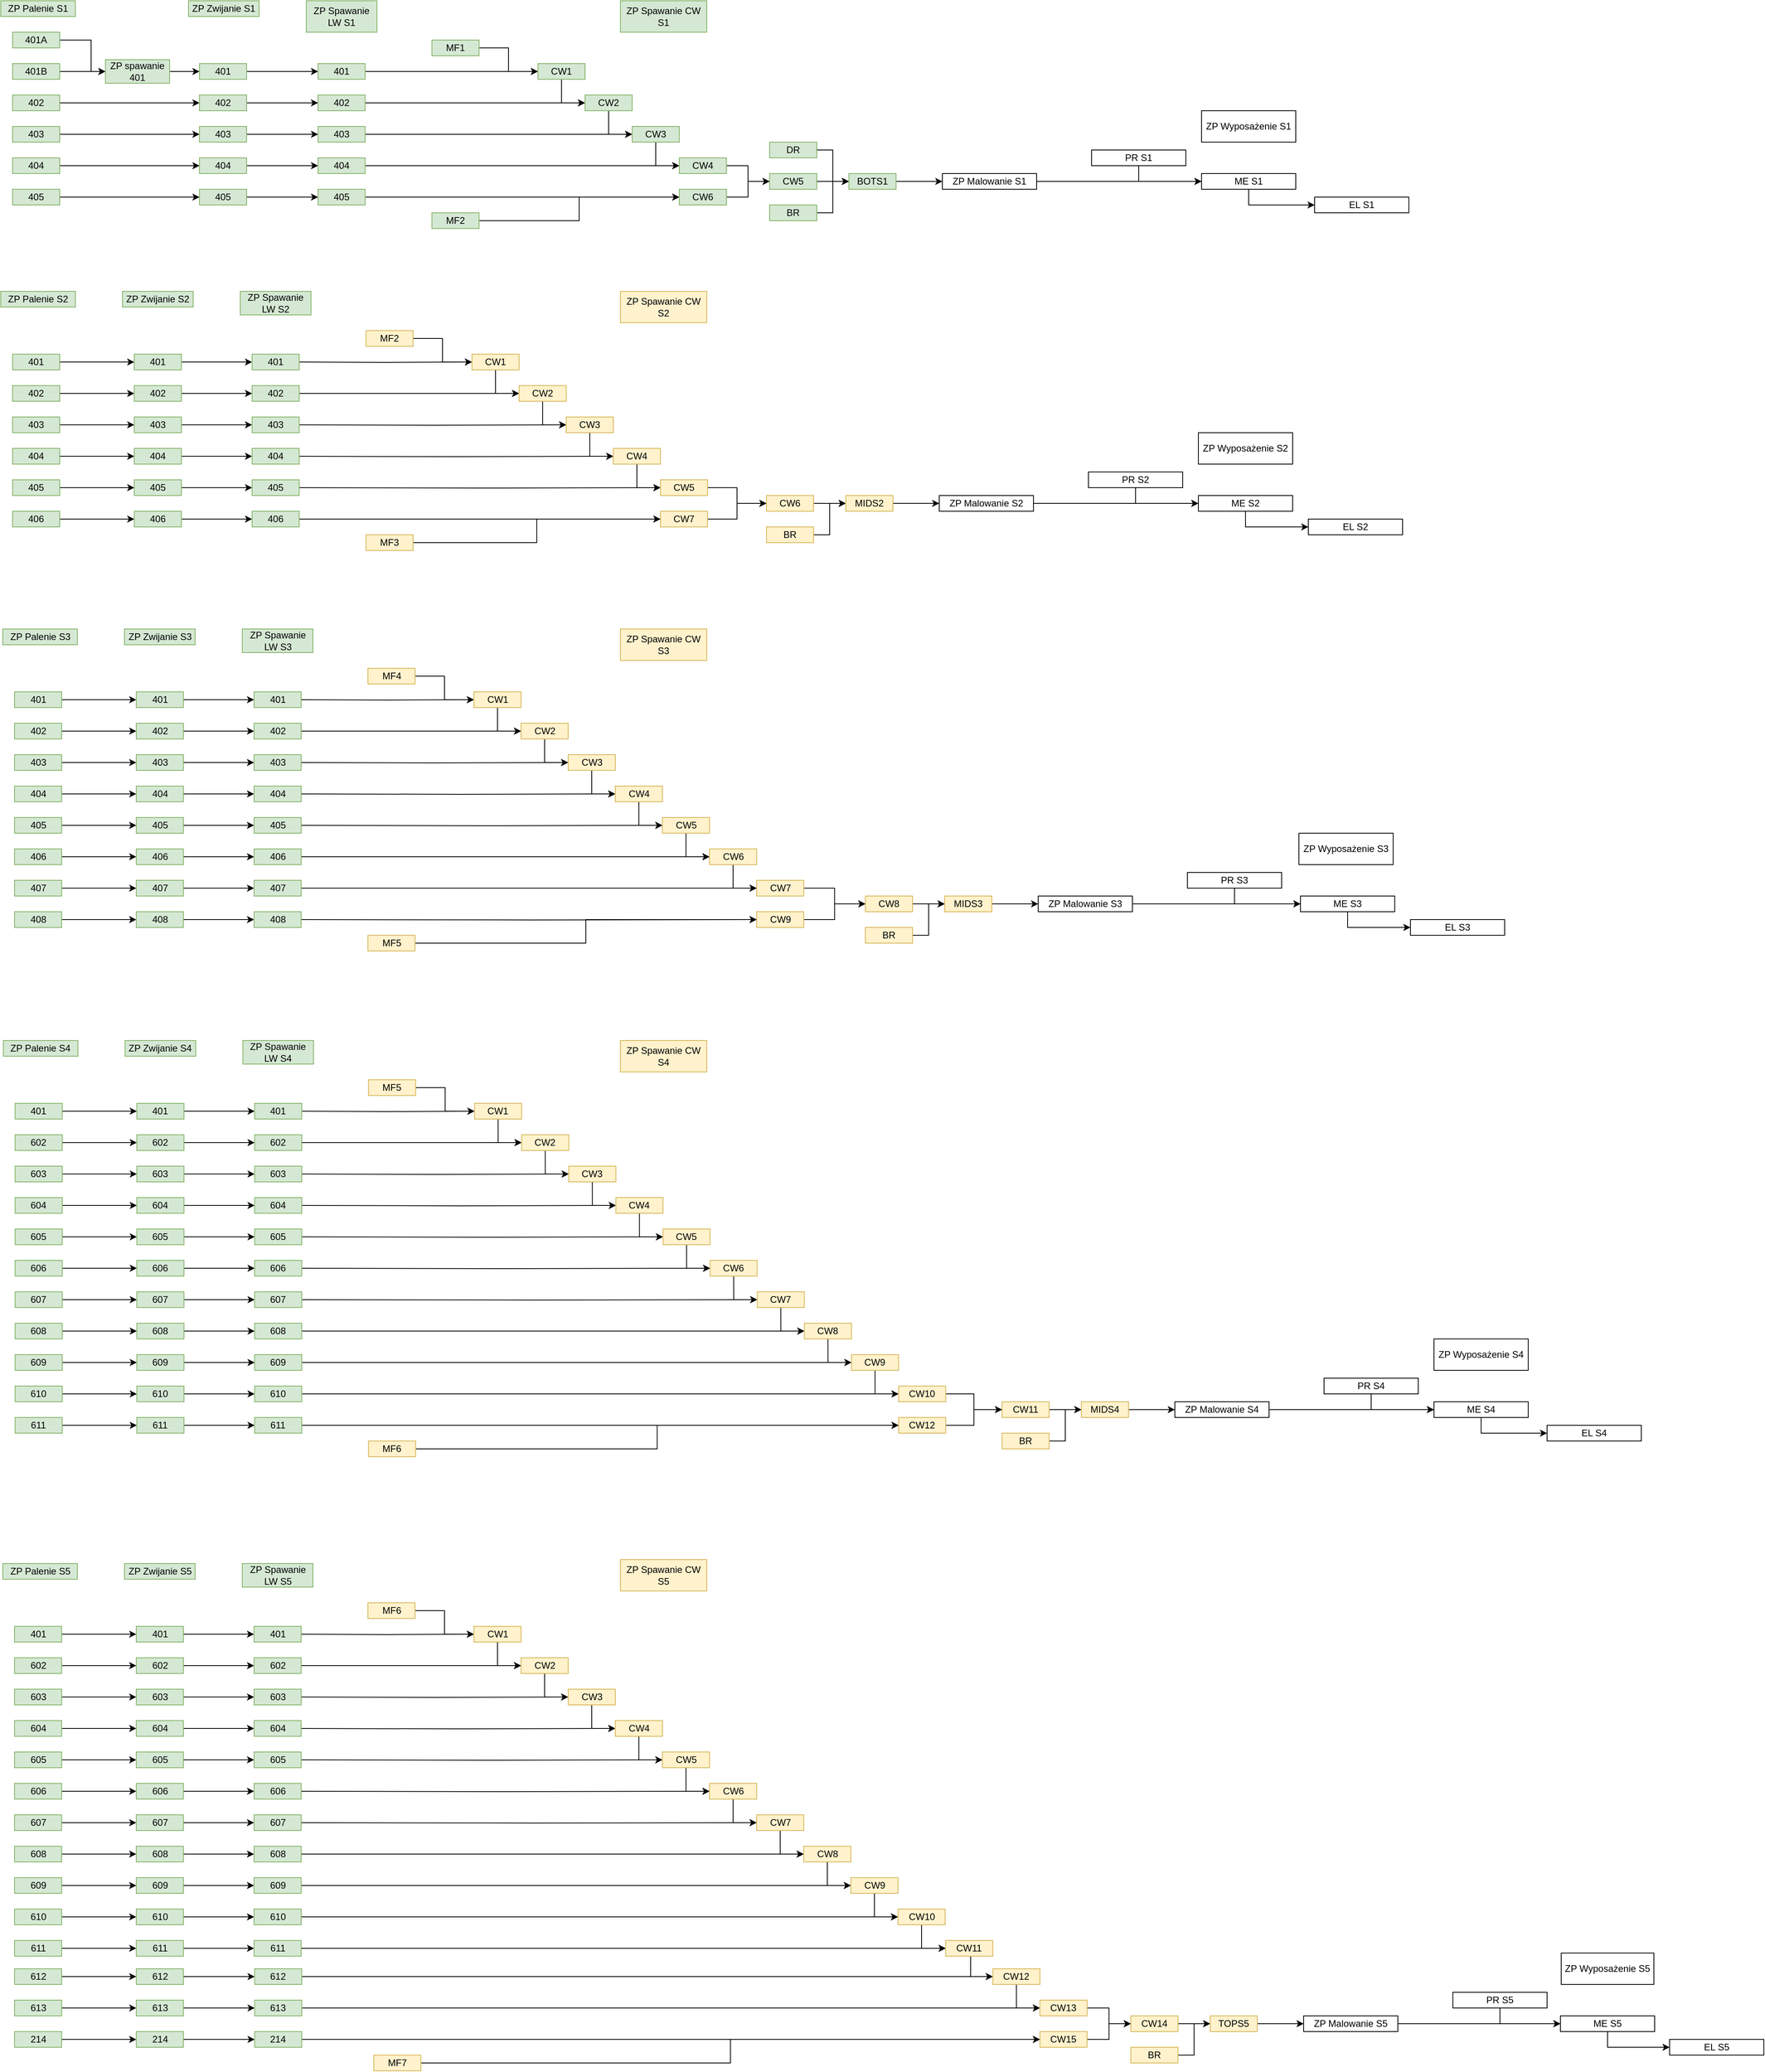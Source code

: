 <mxfile version="24.2.7" type="github">
  <diagram name="Strona-1" id="ludtMGKLYoNglBVRPGG5">
    <mxGraphModel dx="2963" dy="1580" grid="1" gridSize="10" guides="1" tooltips="1" connect="1" arrows="1" fold="1" page="1" pageScale="1" pageWidth="2339" pageHeight="3300" math="0" shadow="0">
      <root>
        <mxCell id="0" />
        <mxCell id="1" parent="0" />
        <mxCell id="da1G7Z1QZZnTR9q6aklC-11" value="ZP Palenie S1" style="rounded=0;whiteSpace=wrap;html=1;fillColor=#d5e8d4;strokeColor=#82b366;" vertex="1" parent="1">
          <mxGeometry x="75" y="220" width="95" height="20" as="geometry" />
        </mxCell>
        <mxCell id="da1G7Z1QZZnTR9q6aklC-70" style="edgeStyle=orthogonalEdgeStyle;rounded=0;orthogonalLoop=1;jettySize=auto;html=1;exitX=1;exitY=0.5;exitDx=0;exitDy=0;entryX=0;entryY=0.5;entryDx=0;entryDy=0;" edge="1" parent="1" source="da1G7Z1QZZnTR9q6aklC-61" target="da1G7Z1QZZnTR9q6aklC-67">
          <mxGeometry relative="1" as="geometry">
            <mxPoint x="160" y="290" as="targetPoint" />
            <Array as="points">
              <mxPoint x="190" y="270" />
              <mxPoint x="190" y="310" />
            </Array>
          </mxGeometry>
        </mxCell>
        <mxCell id="da1G7Z1QZZnTR9q6aklC-61" value="401A" style="rounded=0;whiteSpace=wrap;html=1;fillColor=#d5e8d4;strokeColor=#82b366;" vertex="1" parent="1">
          <mxGeometry x="90" y="260" width="60" height="20" as="geometry" />
        </mxCell>
        <mxCell id="da1G7Z1QZZnTR9q6aklC-71" style="edgeStyle=orthogonalEdgeStyle;rounded=0;orthogonalLoop=1;jettySize=auto;html=1;exitX=1;exitY=0.5;exitDx=0;exitDy=0;entryX=0;entryY=0.5;entryDx=0;entryDy=0;" edge="1" parent="1" source="da1G7Z1QZZnTR9q6aklC-62" target="da1G7Z1QZZnTR9q6aklC-67">
          <mxGeometry relative="1" as="geometry">
            <mxPoint x="170" y="299.759" as="targetPoint" />
          </mxGeometry>
        </mxCell>
        <mxCell id="da1G7Z1QZZnTR9q6aklC-62" value="401B" style="rounded=0;whiteSpace=wrap;html=1;fillColor=#d5e8d4;strokeColor=#82b366;" vertex="1" parent="1">
          <mxGeometry x="90" y="300" width="60" height="20" as="geometry" />
        </mxCell>
        <mxCell id="da1G7Z1QZZnTR9q6aklC-79" style="edgeStyle=orthogonalEdgeStyle;rounded=0;orthogonalLoop=1;jettySize=auto;html=1;exitX=1;exitY=0.5;exitDx=0;exitDy=0;entryX=0;entryY=0.5;entryDx=0;entryDy=0;" edge="1" parent="1" source="da1G7Z1QZZnTR9q6aklC-63" target="da1G7Z1QZZnTR9q6aklC-74">
          <mxGeometry relative="1" as="geometry" />
        </mxCell>
        <mxCell id="da1G7Z1QZZnTR9q6aklC-63" value="402" style="rounded=0;whiteSpace=wrap;html=1;fillColor=#d5e8d4;strokeColor=#82b366;" vertex="1" parent="1">
          <mxGeometry x="90" y="340" width="60" height="20" as="geometry" />
        </mxCell>
        <mxCell id="da1G7Z1QZZnTR9q6aklC-80" style="edgeStyle=orthogonalEdgeStyle;rounded=0;orthogonalLoop=1;jettySize=auto;html=1;exitX=1;exitY=0.5;exitDx=0;exitDy=0;entryX=0;entryY=0.5;entryDx=0;entryDy=0;" edge="1" parent="1" source="da1G7Z1QZZnTR9q6aklC-64" target="da1G7Z1QZZnTR9q6aklC-75">
          <mxGeometry relative="1" as="geometry" />
        </mxCell>
        <mxCell id="da1G7Z1QZZnTR9q6aklC-64" value="403" style="rounded=0;whiteSpace=wrap;html=1;fillColor=#d5e8d4;strokeColor=#82b366;" vertex="1" parent="1">
          <mxGeometry x="90" y="380" width="60" height="20" as="geometry" />
        </mxCell>
        <mxCell id="da1G7Z1QZZnTR9q6aklC-81" style="edgeStyle=orthogonalEdgeStyle;rounded=0;orthogonalLoop=1;jettySize=auto;html=1;exitX=1;exitY=0.5;exitDx=0;exitDy=0;entryX=0;entryY=0.5;entryDx=0;entryDy=0;" edge="1" parent="1" source="da1G7Z1QZZnTR9q6aklC-65" target="da1G7Z1QZZnTR9q6aklC-76">
          <mxGeometry relative="1" as="geometry" />
        </mxCell>
        <mxCell id="da1G7Z1QZZnTR9q6aklC-65" value="404" style="rounded=0;whiteSpace=wrap;html=1;fillColor=#d5e8d4;strokeColor=#82b366;" vertex="1" parent="1">
          <mxGeometry x="90" y="420" width="60" height="20" as="geometry" />
        </mxCell>
        <mxCell id="da1G7Z1QZZnTR9q6aklC-82" style="edgeStyle=orthogonalEdgeStyle;rounded=0;orthogonalLoop=1;jettySize=auto;html=1;exitX=1;exitY=0.5;exitDx=0;exitDy=0;entryX=0;entryY=0.5;entryDx=0;entryDy=0;" edge="1" parent="1" source="da1G7Z1QZZnTR9q6aklC-66" target="da1G7Z1QZZnTR9q6aklC-77">
          <mxGeometry relative="1" as="geometry" />
        </mxCell>
        <mxCell id="da1G7Z1QZZnTR9q6aklC-66" value="405" style="rounded=0;whiteSpace=wrap;html=1;fillColor=#d5e8d4;strokeColor=#82b366;" vertex="1" parent="1">
          <mxGeometry x="90" y="460" width="60" height="20" as="geometry" />
        </mxCell>
        <mxCell id="da1G7Z1QZZnTR9q6aklC-78" style="edgeStyle=orthogonalEdgeStyle;rounded=0;orthogonalLoop=1;jettySize=auto;html=1;exitX=1;exitY=0.5;exitDx=0;exitDy=0;entryX=0;entryY=0.5;entryDx=0;entryDy=0;" edge="1" parent="1" source="da1G7Z1QZZnTR9q6aklC-67" target="da1G7Z1QZZnTR9q6aklC-73">
          <mxGeometry relative="1" as="geometry" />
        </mxCell>
        <mxCell id="da1G7Z1QZZnTR9q6aklC-67" value="ZP spawanie 401" style="rounded=0;whiteSpace=wrap;html=1;fillColor=#d5e8d4;strokeColor=#82b366;" vertex="1" parent="1">
          <mxGeometry x="208.25" y="295" width="81.75" height="30" as="geometry" />
        </mxCell>
        <mxCell id="da1G7Z1QZZnTR9q6aklC-72" value="ZP Zwijanie S1" style="rounded=0;whiteSpace=wrap;html=1;fillColor=#d5e8d4;strokeColor=#82b366;" vertex="1" parent="1">
          <mxGeometry x="314" y="220" width="90" height="20" as="geometry" />
        </mxCell>
        <mxCell id="da1G7Z1QZZnTR9q6aklC-89" style="edgeStyle=orthogonalEdgeStyle;rounded=0;orthogonalLoop=1;jettySize=auto;html=1;exitX=1;exitY=0.5;exitDx=0;exitDy=0;" edge="1" parent="1" source="da1G7Z1QZZnTR9q6aklC-73" target="da1G7Z1QZZnTR9q6aklC-84">
          <mxGeometry relative="1" as="geometry" />
        </mxCell>
        <mxCell id="da1G7Z1QZZnTR9q6aklC-73" value="401" style="rounded=0;whiteSpace=wrap;html=1;fillColor=#d5e8d4;strokeColor=#82b366;" vertex="1" parent="1">
          <mxGeometry x="328" y="300" width="60" height="20" as="geometry" />
        </mxCell>
        <mxCell id="da1G7Z1QZZnTR9q6aklC-90" style="edgeStyle=orthogonalEdgeStyle;rounded=0;orthogonalLoop=1;jettySize=auto;html=1;exitX=1;exitY=0.5;exitDx=0;exitDy=0;entryX=0;entryY=0.5;entryDx=0;entryDy=0;" edge="1" parent="1" source="da1G7Z1QZZnTR9q6aklC-74" target="da1G7Z1QZZnTR9q6aklC-85">
          <mxGeometry relative="1" as="geometry" />
        </mxCell>
        <mxCell id="da1G7Z1QZZnTR9q6aklC-74" value="402" style="rounded=0;whiteSpace=wrap;html=1;fillColor=#d5e8d4;strokeColor=#82b366;" vertex="1" parent="1">
          <mxGeometry x="328" y="340" width="60" height="20" as="geometry" />
        </mxCell>
        <mxCell id="da1G7Z1QZZnTR9q6aklC-91" style="edgeStyle=orthogonalEdgeStyle;rounded=0;orthogonalLoop=1;jettySize=auto;html=1;exitX=1;exitY=0.5;exitDx=0;exitDy=0;entryX=0;entryY=0.5;entryDx=0;entryDy=0;" edge="1" parent="1" source="da1G7Z1QZZnTR9q6aklC-75" target="da1G7Z1QZZnTR9q6aklC-86">
          <mxGeometry relative="1" as="geometry" />
        </mxCell>
        <mxCell id="da1G7Z1QZZnTR9q6aklC-75" value="403" style="rounded=0;whiteSpace=wrap;html=1;fillColor=#d5e8d4;strokeColor=#82b366;" vertex="1" parent="1">
          <mxGeometry x="328" y="380" width="60" height="20" as="geometry" />
        </mxCell>
        <mxCell id="da1G7Z1QZZnTR9q6aklC-92" style="edgeStyle=orthogonalEdgeStyle;rounded=0;orthogonalLoop=1;jettySize=auto;html=1;exitX=1;exitY=0.5;exitDx=0;exitDy=0;entryX=0;entryY=0.5;entryDx=0;entryDy=0;" edge="1" parent="1" source="da1G7Z1QZZnTR9q6aklC-76" target="da1G7Z1QZZnTR9q6aklC-87">
          <mxGeometry relative="1" as="geometry" />
        </mxCell>
        <mxCell id="da1G7Z1QZZnTR9q6aklC-76" value="404" style="rounded=0;whiteSpace=wrap;html=1;fillColor=#d5e8d4;strokeColor=#82b366;" vertex="1" parent="1">
          <mxGeometry x="328" y="420" width="60" height="20" as="geometry" />
        </mxCell>
        <mxCell id="da1G7Z1QZZnTR9q6aklC-93" style="edgeStyle=orthogonalEdgeStyle;rounded=0;orthogonalLoop=1;jettySize=auto;html=1;exitX=1;exitY=0.5;exitDx=0;exitDy=0;entryX=0;entryY=0.5;entryDx=0;entryDy=0;" edge="1" parent="1" source="da1G7Z1QZZnTR9q6aklC-77" target="da1G7Z1QZZnTR9q6aklC-88">
          <mxGeometry relative="1" as="geometry" />
        </mxCell>
        <mxCell id="da1G7Z1QZZnTR9q6aklC-77" value="405" style="rounded=0;whiteSpace=wrap;html=1;fillColor=#d5e8d4;strokeColor=#82b366;" vertex="1" parent="1">
          <mxGeometry x="328" y="460" width="60" height="20" as="geometry" />
        </mxCell>
        <mxCell id="da1G7Z1QZZnTR9q6aklC-83" value="ZP Spawanie LW S1" style="rounded=0;whiteSpace=wrap;html=1;fillColor=#d5e8d4;strokeColor=#82b366;" vertex="1" parent="1">
          <mxGeometry x="464" y="220" width="90" height="40" as="geometry" />
        </mxCell>
        <mxCell id="da1G7Z1QZZnTR9q6aklC-105" style="edgeStyle=orthogonalEdgeStyle;rounded=0;orthogonalLoop=1;jettySize=auto;html=1;exitX=1;exitY=0.5;exitDx=0;exitDy=0;entryX=0;entryY=0.5;entryDx=0;entryDy=0;" edge="1" parent="1" source="da1G7Z1QZZnTR9q6aklC-84" target="da1G7Z1QZZnTR9q6aklC-96">
          <mxGeometry relative="1" as="geometry" />
        </mxCell>
        <mxCell id="da1G7Z1QZZnTR9q6aklC-84" value="401" style="rounded=0;whiteSpace=wrap;html=1;fillColor=#d5e8d4;strokeColor=#82b366;" vertex="1" parent="1">
          <mxGeometry x="479" y="300" width="60" height="20" as="geometry" />
        </mxCell>
        <mxCell id="da1G7Z1QZZnTR9q6aklC-108" style="edgeStyle=orthogonalEdgeStyle;rounded=0;orthogonalLoop=1;jettySize=auto;html=1;exitX=1;exitY=0.5;exitDx=0;exitDy=0;entryX=0;entryY=0.5;entryDx=0;entryDy=0;" edge="1" parent="1" source="da1G7Z1QZZnTR9q6aklC-85" target="da1G7Z1QZZnTR9q6aklC-107">
          <mxGeometry relative="1" as="geometry">
            <Array as="points">
              <mxPoint x="604" y="350" />
              <mxPoint x="604" y="350" />
            </Array>
          </mxGeometry>
        </mxCell>
        <mxCell id="da1G7Z1QZZnTR9q6aklC-85" value="402" style="rounded=0;whiteSpace=wrap;html=1;fillColor=#d5e8d4;strokeColor=#82b366;" vertex="1" parent="1">
          <mxGeometry x="479" y="340" width="60" height="20" as="geometry" />
        </mxCell>
        <mxCell id="da1G7Z1QZZnTR9q6aklC-112" style="edgeStyle=orthogonalEdgeStyle;rounded=0;orthogonalLoop=1;jettySize=auto;html=1;exitX=1;exitY=0.5;exitDx=0;exitDy=0;entryX=0;entryY=0.5;entryDx=0;entryDy=0;" edge="1" parent="1" source="da1G7Z1QZZnTR9q6aklC-86" target="da1G7Z1QZZnTR9q6aklC-110">
          <mxGeometry relative="1" as="geometry" />
        </mxCell>
        <mxCell id="da1G7Z1QZZnTR9q6aklC-86" value="403" style="rounded=0;whiteSpace=wrap;html=1;fillColor=#d5e8d4;strokeColor=#82b366;" vertex="1" parent="1">
          <mxGeometry x="479" y="380" width="60" height="20" as="geometry" />
        </mxCell>
        <mxCell id="da1G7Z1QZZnTR9q6aklC-124" style="edgeStyle=orthogonalEdgeStyle;rounded=0;orthogonalLoop=1;jettySize=auto;html=1;exitX=1;exitY=0.5;exitDx=0;exitDy=0;entryX=0;entryY=0.5;entryDx=0;entryDy=0;" edge="1" parent="1" source="da1G7Z1QZZnTR9q6aklC-87" target="da1G7Z1QZZnTR9q6aklC-122">
          <mxGeometry relative="1" as="geometry" />
        </mxCell>
        <mxCell id="da1G7Z1QZZnTR9q6aklC-87" value="404" style="rounded=0;whiteSpace=wrap;html=1;fillColor=#d5e8d4;strokeColor=#82b366;" vertex="1" parent="1">
          <mxGeometry x="479" y="420" width="60" height="20" as="geometry" />
        </mxCell>
        <mxCell id="da1G7Z1QZZnTR9q6aklC-127" style="edgeStyle=orthogonalEdgeStyle;rounded=0;orthogonalLoop=1;jettySize=auto;html=1;exitX=1;exitY=0.5;exitDx=0;exitDy=0;" edge="1" parent="1" source="da1G7Z1QZZnTR9q6aklC-88" target="da1G7Z1QZZnTR9q6aklC-125">
          <mxGeometry relative="1" as="geometry" />
        </mxCell>
        <mxCell id="da1G7Z1QZZnTR9q6aklC-88" value="405" style="rounded=0;whiteSpace=wrap;html=1;fillColor=#d5e8d4;strokeColor=#82b366;" vertex="1" parent="1">
          <mxGeometry x="479" y="460" width="60" height="20" as="geometry" />
        </mxCell>
        <mxCell id="da1G7Z1QZZnTR9q6aklC-94" value="ZP Spawanie CW S1" style="rounded=0;whiteSpace=wrap;html=1;fillColor=#d5e8d4;strokeColor=#82b366;" vertex="1" parent="1">
          <mxGeometry x="864" y="220" width="110" height="40" as="geometry" />
        </mxCell>
        <mxCell id="da1G7Z1QZZnTR9q6aklC-144" style="edgeStyle=orthogonalEdgeStyle;rounded=0;orthogonalLoop=1;jettySize=auto;html=1;exitX=1;exitY=0.5;exitDx=0;exitDy=0;entryX=0;entryY=0.5;entryDx=0;entryDy=0;" edge="1" parent="1" source="da1G7Z1QZZnTR9q6aklC-95" target="da1G7Z1QZZnTR9q6aklC-96">
          <mxGeometry relative="1" as="geometry" />
        </mxCell>
        <mxCell id="da1G7Z1QZZnTR9q6aklC-95" value="MF1" style="rounded=0;whiteSpace=wrap;html=1;fillColor=#d5e8d4;strokeColor=#82b366;" vertex="1" parent="1">
          <mxGeometry x="624" y="270" width="60" height="20" as="geometry" />
        </mxCell>
        <mxCell id="da1G7Z1QZZnTR9q6aklC-145" style="edgeStyle=orthogonalEdgeStyle;rounded=0;orthogonalLoop=1;jettySize=auto;html=1;exitX=0.5;exitY=1;exitDx=0;exitDy=0;entryX=0;entryY=0.5;entryDx=0;entryDy=0;" edge="1" parent="1" source="da1G7Z1QZZnTR9q6aklC-96" target="da1G7Z1QZZnTR9q6aklC-107">
          <mxGeometry relative="1" as="geometry" />
        </mxCell>
        <mxCell id="da1G7Z1QZZnTR9q6aklC-96" value="CW1" style="rounded=0;whiteSpace=wrap;html=1;fillColor=#d5e8d4;strokeColor=#82b366;" vertex="1" parent="1">
          <mxGeometry x="759" y="300" width="60" height="20" as="geometry" />
        </mxCell>
        <mxCell id="da1G7Z1QZZnTR9q6aklC-146" style="edgeStyle=orthogonalEdgeStyle;rounded=0;orthogonalLoop=1;jettySize=auto;html=1;exitX=0.5;exitY=1;exitDx=0;exitDy=0;entryX=0;entryY=0.5;entryDx=0;entryDy=0;" edge="1" parent="1" source="da1G7Z1QZZnTR9q6aklC-107" target="da1G7Z1QZZnTR9q6aklC-110">
          <mxGeometry relative="1" as="geometry" />
        </mxCell>
        <mxCell id="da1G7Z1QZZnTR9q6aklC-107" value="CW2" style="rounded=0;whiteSpace=wrap;html=1;fillColor=#d5e8d4;strokeColor=#82b366;" vertex="1" parent="1">
          <mxGeometry x="819" y="340" width="60" height="20" as="geometry" />
        </mxCell>
        <mxCell id="da1G7Z1QZZnTR9q6aklC-147" style="edgeStyle=orthogonalEdgeStyle;rounded=0;orthogonalLoop=1;jettySize=auto;html=1;exitX=0.5;exitY=1;exitDx=0;exitDy=0;entryX=0;entryY=0.5;entryDx=0;entryDy=0;" edge="1" parent="1" source="da1G7Z1QZZnTR9q6aklC-110" target="da1G7Z1QZZnTR9q6aklC-122">
          <mxGeometry relative="1" as="geometry" />
        </mxCell>
        <mxCell id="da1G7Z1QZZnTR9q6aklC-110" value="CW3" style="rounded=0;whiteSpace=wrap;html=1;fillColor=#d5e8d4;strokeColor=#82b366;" vertex="1" parent="1">
          <mxGeometry x="879" y="380" width="60" height="20" as="geometry" />
        </mxCell>
        <mxCell id="da1G7Z1QZZnTR9q6aklC-130" style="edgeStyle=orthogonalEdgeStyle;rounded=0;orthogonalLoop=1;jettySize=auto;html=1;exitX=1;exitY=0.5;exitDx=0;exitDy=0;entryX=0;entryY=0.5;entryDx=0;entryDy=0;" edge="1" parent="1" source="da1G7Z1QZZnTR9q6aklC-122" target="da1G7Z1QZZnTR9q6aklC-129">
          <mxGeometry relative="1" as="geometry" />
        </mxCell>
        <mxCell id="da1G7Z1QZZnTR9q6aklC-122" value="CW4" style="rounded=0;whiteSpace=wrap;html=1;fillColor=#d5e8d4;strokeColor=#82b366;" vertex="1" parent="1">
          <mxGeometry x="939" y="420" width="60" height="20" as="geometry" />
        </mxCell>
        <mxCell id="da1G7Z1QZZnTR9q6aklC-131" style="edgeStyle=orthogonalEdgeStyle;rounded=0;orthogonalLoop=1;jettySize=auto;html=1;exitX=1;exitY=0.5;exitDx=0;exitDy=0;entryX=0;entryY=0.5;entryDx=0;entryDy=0;" edge="1" parent="1" source="da1G7Z1QZZnTR9q6aklC-125" target="da1G7Z1QZZnTR9q6aklC-129">
          <mxGeometry relative="1" as="geometry" />
        </mxCell>
        <mxCell id="da1G7Z1QZZnTR9q6aklC-125" value="CW6" style="rounded=0;whiteSpace=wrap;html=1;fillColor=#d5e8d4;strokeColor=#82b366;" vertex="1" parent="1">
          <mxGeometry x="939" y="460" width="60" height="20" as="geometry" />
        </mxCell>
        <mxCell id="da1G7Z1QZZnTR9q6aklC-148" style="edgeStyle=orthogonalEdgeStyle;rounded=0;orthogonalLoop=1;jettySize=auto;html=1;exitX=1;exitY=0.5;exitDx=0;exitDy=0;entryX=0;entryY=0.5;entryDx=0;entryDy=0;" edge="1" parent="1" source="da1G7Z1QZZnTR9q6aklC-126" target="da1G7Z1QZZnTR9q6aklC-125">
          <mxGeometry relative="1" as="geometry" />
        </mxCell>
        <mxCell id="da1G7Z1QZZnTR9q6aklC-126" value="MF2" style="rounded=0;whiteSpace=wrap;html=1;fillColor=#d5e8d4;strokeColor=#82b366;" vertex="1" parent="1">
          <mxGeometry x="624" y="490" width="60" height="20" as="geometry" />
        </mxCell>
        <mxCell id="da1G7Z1QZZnTR9q6aklC-140" style="edgeStyle=orthogonalEdgeStyle;rounded=0;orthogonalLoop=1;jettySize=auto;html=1;exitX=1;exitY=0.5;exitDx=0;exitDy=0;" edge="1" parent="1" source="da1G7Z1QZZnTR9q6aklC-129" target="da1G7Z1QZZnTR9q6aklC-138">
          <mxGeometry relative="1" as="geometry" />
        </mxCell>
        <mxCell id="da1G7Z1QZZnTR9q6aklC-129" value="CW5" style="rounded=0;whiteSpace=wrap;html=1;fillColor=#d5e8d4;strokeColor=#82b366;" vertex="1" parent="1">
          <mxGeometry x="1054" y="440" width="60" height="20" as="geometry" />
        </mxCell>
        <mxCell id="da1G7Z1QZZnTR9q6aklC-142" style="edgeStyle=orthogonalEdgeStyle;rounded=0;orthogonalLoop=1;jettySize=auto;html=1;exitX=1;exitY=0.5;exitDx=0;exitDy=0;entryX=0;entryY=0.5;entryDx=0;entryDy=0;" edge="1" parent="1" source="da1G7Z1QZZnTR9q6aklC-136" target="da1G7Z1QZZnTR9q6aklC-138">
          <mxGeometry relative="1" as="geometry" />
        </mxCell>
        <mxCell id="da1G7Z1QZZnTR9q6aklC-136" value="BR" style="rounded=0;whiteSpace=wrap;html=1;fillColor=#d5e8d4;strokeColor=#82b366;" vertex="1" parent="1">
          <mxGeometry x="1054" y="480" width="60" height="20" as="geometry" />
        </mxCell>
        <mxCell id="da1G7Z1QZZnTR9q6aklC-143" style="edgeStyle=orthogonalEdgeStyle;rounded=0;orthogonalLoop=1;jettySize=auto;html=1;exitX=1;exitY=0.5;exitDx=0;exitDy=0;entryX=0;entryY=0.5;entryDx=0;entryDy=0;" edge="1" parent="1" source="da1G7Z1QZZnTR9q6aklC-137" target="da1G7Z1QZZnTR9q6aklC-138">
          <mxGeometry relative="1" as="geometry" />
        </mxCell>
        <mxCell id="da1G7Z1QZZnTR9q6aklC-137" value="DR" style="rounded=0;whiteSpace=wrap;html=1;fillColor=#d5e8d4;strokeColor=#82b366;" vertex="1" parent="1">
          <mxGeometry x="1054" y="400" width="60" height="20" as="geometry" />
        </mxCell>
        <mxCell id="da1G7Z1QZZnTR9q6aklC-151" style="edgeStyle=orthogonalEdgeStyle;rounded=0;orthogonalLoop=1;jettySize=auto;html=1;exitX=1;exitY=0.5;exitDx=0;exitDy=0;entryX=0;entryY=0.5;entryDx=0;entryDy=0;" edge="1" parent="1" source="da1G7Z1QZZnTR9q6aklC-138" target="da1G7Z1QZZnTR9q6aklC-150">
          <mxGeometry relative="1" as="geometry" />
        </mxCell>
        <mxCell id="da1G7Z1QZZnTR9q6aklC-138" value="BOTS1" style="rounded=0;whiteSpace=wrap;html=1;fillColor=#d5e8d4;strokeColor=#82b366;" vertex="1" parent="1">
          <mxGeometry x="1155" y="440" width="60" height="20" as="geometry" />
        </mxCell>
        <mxCell id="da1G7Z1QZZnTR9q6aklC-155" style="edgeStyle=orthogonalEdgeStyle;rounded=0;orthogonalLoop=1;jettySize=auto;html=1;exitX=1;exitY=0.5;exitDx=0;exitDy=0;entryX=0;entryY=0.5;entryDx=0;entryDy=0;" edge="1" parent="1" source="da1G7Z1QZZnTR9q6aklC-150" target="da1G7Z1QZZnTR9q6aklC-153">
          <mxGeometry relative="1" as="geometry">
            <Array as="points">
              <mxPoint x="1554" y="450" />
              <mxPoint x="1554" y="450" />
            </Array>
          </mxGeometry>
        </mxCell>
        <mxCell id="da1G7Z1QZZnTR9q6aklC-150" value="ZP Malowanie S1" style="rounded=0;whiteSpace=wrap;html=1;" vertex="1" parent="1">
          <mxGeometry x="1274" y="440" width="120" height="20" as="geometry" />
        </mxCell>
        <mxCell id="da1G7Z1QZZnTR9q6aklC-154" style="edgeStyle=orthogonalEdgeStyle;rounded=0;orthogonalLoop=1;jettySize=auto;html=1;exitX=0.5;exitY=1;exitDx=0;exitDy=0;entryX=0;entryY=0.5;entryDx=0;entryDy=0;" edge="1" parent="1" source="da1G7Z1QZZnTR9q6aklC-152" target="da1G7Z1QZZnTR9q6aklC-153">
          <mxGeometry relative="1" as="geometry" />
        </mxCell>
        <mxCell id="da1G7Z1QZZnTR9q6aklC-152" value="PR S1" style="rounded=0;whiteSpace=wrap;html=1;" vertex="1" parent="1">
          <mxGeometry x="1464" y="410" width="120" height="20" as="geometry" />
        </mxCell>
        <mxCell id="da1G7Z1QZZnTR9q6aklC-157" style="edgeStyle=orthogonalEdgeStyle;rounded=0;orthogonalLoop=1;jettySize=auto;html=1;exitX=0.5;exitY=1;exitDx=0;exitDy=0;entryX=0;entryY=0.5;entryDx=0;entryDy=0;" edge="1" parent="1" source="da1G7Z1QZZnTR9q6aklC-153" target="da1G7Z1QZZnTR9q6aklC-156">
          <mxGeometry relative="1" as="geometry" />
        </mxCell>
        <mxCell id="da1G7Z1QZZnTR9q6aklC-153" value="ME S1" style="rounded=0;whiteSpace=wrap;html=1;" vertex="1" parent="1">
          <mxGeometry x="1604" y="440" width="120" height="20" as="geometry" />
        </mxCell>
        <mxCell id="da1G7Z1QZZnTR9q6aklC-156" value="EL S1" style="rounded=0;whiteSpace=wrap;html=1;" vertex="1" parent="1">
          <mxGeometry x="1748" y="470" width="120" height="20" as="geometry" />
        </mxCell>
        <mxCell id="da1G7Z1QZZnTR9q6aklC-160" value="ZP Wyposażenie S1" style="rounded=0;whiteSpace=wrap;html=1;" vertex="1" parent="1">
          <mxGeometry x="1604" y="360" width="120" height="40" as="geometry" />
        </mxCell>
        <mxCell id="da1G7Z1QZZnTR9q6aklC-167" value="ZP Palenie S2" style="rounded=0;whiteSpace=wrap;html=1;fillColor=#d5e8d4;strokeColor=#82b366;" vertex="1" parent="1">
          <mxGeometry x="75" y="590" width="95" height="20" as="geometry" />
        </mxCell>
        <mxCell id="da1G7Z1QZZnTR9q6aklC-249" style="edgeStyle=orthogonalEdgeStyle;rounded=0;orthogonalLoop=1;jettySize=auto;html=1;exitX=1;exitY=0.5;exitDx=0;exitDy=0;" edge="1" parent="1" source="da1G7Z1QZZnTR9q6aklC-169" target="da1G7Z1QZZnTR9q6aklC-237">
          <mxGeometry relative="1" as="geometry" />
        </mxCell>
        <mxCell id="da1G7Z1QZZnTR9q6aklC-169" value="401" style="rounded=0;whiteSpace=wrap;html=1;fillColor=#d5e8d4;strokeColor=#82b366;" vertex="1" parent="1">
          <mxGeometry x="90" y="670" width="60" height="20" as="geometry" />
        </mxCell>
        <mxCell id="da1G7Z1QZZnTR9q6aklC-250" style="edgeStyle=orthogonalEdgeStyle;rounded=0;orthogonalLoop=1;jettySize=auto;html=1;exitX=1;exitY=0.5;exitDx=0;exitDy=0;" edge="1" parent="1" source="da1G7Z1QZZnTR9q6aklC-171" target="da1G7Z1QZZnTR9q6aklC-238">
          <mxGeometry relative="1" as="geometry" />
        </mxCell>
        <mxCell id="da1G7Z1QZZnTR9q6aklC-171" value="402" style="rounded=0;whiteSpace=wrap;html=1;fillColor=#d5e8d4;strokeColor=#82b366;" vertex="1" parent="1">
          <mxGeometry x="90" y="710" width="60" height="20" as="geometry" />
        </mxCell>
        <mxCell id="da1G7Z1QZZnTR9q6aklC-172" style="edgeStyle=orthogonalEdgeStyle;rounded=0;orthogonalLoop=1;jettySize=auto;html=1;exitX=1;exitY=0.5;exitDx=0;exitDy=0;entryX=0;entryY=0.5;entryDx=0;entryDy=0;" edge="1" parent="1" source="da1G7Z1QZZnTR9q6aklC-173" target="da1G7Z1QZZnTR9q6aklC-239">
          <mxGeometry relative="1" as="geometry">
            <mxPoint x="240" y="760" as="targetPoint" />
          </mxGeometry>
        </mxCell>
        <mxCell id="da1G7Z1QZZnTR9q6aklC-173" value="403" style="rounded=0;whiteSpace=wrap;html=1;fillColor=#d5e8d4;strokeColor=#82b366;" vertex="1" parent="1">
          <mxGeometry x="90" y="750" width="60" height="20" as="geometry" />
        </mxCell>
        <mxCell id="da1G7Z1QZZnTR9q6aklC-174" style="edgeStyle=orthogonalEdgeStyle;rounded=0;orthogonalLoop=1;jettySize=auto;html=1;exitX=1;exitY=0.5;exitDx=0;exitDy=0;" edge="1" parent="1" source="da1G7Z1QZZnTR9q6aklC-175" target="da1G7Z1QZZnTR9q6aklC-240">
          <mxGeometry relative="1" as="geometry">
            <mxPoint x="384" y="800" as="targetPoint" />
          </mxGeometry>
        </mxCell>
        <mxCell id="da1G7Z1QZZnTR9q6aklC-175" value="404" style="rounded=0;whiteSpace=wrap;html=1;fillColor=#d5e8d4;strokeColor=#82b366;" vertex="1" parent="1">
          <mxGeometry x="90" y="790" width="60" height="20" as="geometry" />
        </mxCell>
        <mxCell id="da1G7Z1QZZnTR9q6aklC-176" style="edgeStyle=orthogonalEdgeStyle;rounded=0;orthogonalLoop=1;jettySize=auto;html=1;exitX=1;exitY=0.5;exitDx=0;exitDy=0;entryX=0;entryY=0.5;entryDx=0;entryDy=0;" edge="1" parent="1" source="da1G7Z1QZZnTR9q6aklC-177" target="da1G7Z1QZZnTR9q6aklC-241">
          <mxGeometry relative="1" as="geometry">
            <mxPoint x="384" y="840" as="targetPoint" />
          </mxGeometry>
        </mxCell>
        <mxCell id="da1G7Z1QZZnTR9q6aklC-177" value="405" style="rounded=0;whiteSpace=wrap;html=1;fillColor=#d5e8d4;strokeColor=#82b366;" vertex="1" parent="1">
          <mxGeometry x="90" y="830" width="60" height="20" as="geometry" />
        </mxCell>
        <mxCell id="da1G7Z1QZZnTR9q6aklC-178" style="edgeStyle=orthogonalEdgeStyle;rounded=0;orthogonalLoop=1;jettySize=auto;html=1;exitX=1;exitY=0.5;exitDx=0;exitDy=0;entryX=0;entryY=0.5;entryDx=0;entryDy=0;" edge="1" parent="1" source="da1G7Z1QZZnTR9q6aklC-179" target="da1G7Z1QZZnTR9q6aklC-242">
          <mxGeometry relative="1" as="geometry">
            <mxPoint x="384" y="880" as="targetPoint" />
          </mxGeometry>
        </mxCell>
        <mxCell id="da1G7Z1QZZnTR9q6aklC-179" value="406" style="rounded=0;whiteSpace=wrap;html=1;fillColor=#d5e8d4;strokeColor=#82b366;" vertex="1" parent="1">
          <mxGeometry x="90" y="870" width="60" height="20" as="geometry" />
        </mxCell>
        <mxCell id="da1G7Z1QZZnTR9q6aklC-182" value="ZP Zwijanie S2" style="rounded=0;whiteSpace=wrap;html=1;fillColor=#d5e8d4;strokeColor=#82b366;" vertex="1" parent="1">
          <mxGeometry x="230" y="590" width="90" height="20" as="geometry" />
        </mxCell>
        <mxCell id="da1G7Z1QZZnTR9q6aklC-193" value="ZP Spawanie LW S2" style="rounded=0;whiteSpace=wrap;html=1;fillColor=#d5e8d4;strokeColor=#82b366;" vertex="1" parent="1">
          <mxGeometry x="380" y="590" width="90" height="30" as="geometry" />
        </mxCell>
        <mxCell id="da1G7Z1QZZnTR9q6aklC-194" style="edgeStyle=orthogonalEdgeStyle;rounded=0;orthogonalLoop=1;jettySize=auto;html=1;exitX=1;exitY=0.5;exitDx=0;exitDy=0;entryX=0;entryY=0.5;entryDx=0;entryDy=0;" edge="1" parent="1" target="da1G7Z1QZZnTR9q6aklC-208">
          <mxGeometry relative="1" as="geometry">
            <mxPoint x="455" y="680" as="sourcePoint" />
          </mxGeometry>
        </mxCell>
        <mxCell id="da1G7Z1QZZnTR9q6aklC-196" style="edgeStyle=orthogonalEdgeStyle;rounded=0;orthogonalLoop=1;jettySize=auto;html=1;exitX=1;exitY=0.5;exitDx=0;exitDy=0;entryX=0;entryY=0.5;entryDx=0;entryDy=0;" edge="1" parent="1" target="da1G7Z1QZZnTR9q6aklC-210">
          <mxGeometry relative="1" as="geometry">
            <Array as="points">
              <mxPoint x="520" y="720" />
              <mxPoint x="520" y="720" />
            </Array>
            <mxPoint x="455" y="720" as="sourcePoint" />
          </mxGeometry>
        </mxCell>
        <mxCell id="da1G7Z1QZZnTR9q6aklC-198" style="edgeStyle=orthogonalEdgeStyle;rounded=0;orthogonalLoop=1;jettySize=auto;html=1;exitX=1;exitY=0.5;exitDx=0;exitDy=0;entryX=0;entryY=0.5;entryDx=0;entryDy=0;" edge="1" parent="1" target="da1G7Z1QZZnTR9q6aklC-212">
          <mxGeometry relative="1" as="geometry">
            <mxPoint x="455" y="760" as="sourcePoint" />
          </mxGeometry>
        </mxCell>
        <mxCell id="da1G7Z1QZZnTR9q6aklC-200" style="edgeStyle=orthogonalEdgeStyle;rounded=0;orthogonalLoop=1;jettySize=auto;html=1;exitX=1;exitY=0.5;exitDx=0;exitDy=0;entryX=0;entryY=0.5;entryDx=0;entryDy=0;" edge="1" parent="1" target="da1G7Z1QZZnTR9q6aklC-214">
          <mxGeometry relative="1" as="geometry">
            <mxPoint x="455" y="800" as="sourcePoint" />
          </mxGeometry>
        </mxCell>
        <mxCell id="da1G7Z1QZZnTR9q6aklC-202" style="edgeStyle=orthogonalEdgeStyle;rounded=0;orthogonalLoop=1;jettySize=auto;html=1;exitX=1;exitY=0.5;exitDx=0;exitDy=0;" edge="1" parent="1" target="da1G7Z1QZZnTR9q6aklC-257">
          <mxGeometry relative="1" as="geometry">
            <mxPoint x="455" y="840" as="sourcePoint" />
          </mxGeometry>
        </mxCell>
        <mxCell id="da1G7Z1QZZnTR9q6aklC-204" value="ZP Spawanie CW S2" style="rounded=0;whiteSpace=wrap;html=1;fillColor=#fff2cc;strokeColor=#d6b656;" vertex="1" parent="1">
          <mxGeometry x="864" y="590" width="110" height="40" as="geometry" />
        </mxCell>
        <mxCell id="da1G7Z1QZZnTR9q6aklC-205" style="edgeStyle=orthogonalEdgeStyle;rounded=0;orthogonalLoop=1;jettySize=auto;html=1;exitX=1;exitY=0.5;exitDx=0;exitDy=0;entryX=0;entryY=0.5;entryDx=0;entryDy=0;" edge="1" parent="1" source="da1G7Z1QZZnTR9q6aklC-206" target="da1G7Z1QZZnTR9q6aklC-208">
          <mxGeometry relative="1" as="geometry" />
        </mxCell>
        <mxCell id="da1G7Z1QZZnTR9q6aklC-206" value="MF2" style="rounded=0;whiteSpace=wrap;html=1;fillColor=#fff2cc;strokeColor=#d6b656;" vertex="1" parent="1">
          <mxGeometry x="540" y="640" width="60" height="20" as="geometry" />
        </mxCell>
        <mxCell id="da1G7Z1QZZnTR9q6aklC-207" style="edgeStyle=orthogonalEdgeStyle;rounded=0;orthogonalLoop=1;jettySize=auto;html=1;exitX=0.5;exitY=1;exitDx=0;exitDy=0;entryX=0;entryY=0.5;entryDx=0;entryDy=0;" edge="1" parent="1" source="da1G7Z1QZZnTR9q6aklC-208" target="da1G7Z1QZZnTR9q6aklC-210">
          <mxGeometry relative="1" as="geometry" />
        </mxCell>
        <mxCell id="da1G7Z1QZZnTR9q6aklC-208" value="CW1" style="rounded=0;whiteSpace=wrap;html=1;fillColor=#fff2cc;strokeColor=#d6b656;" vertex="1" parent="1">
          <mxGeometry x="675" y="670" width="60" height="20" as="geometry" />
        </mxCell>
        <mxCell id="da1G7Z1QZZnTR9q6aklC-209" style="edgeStyle=orthogonalEdgeStyle;rounded=0;orthogonalLoop=1;jettySize=auto;html=1;exitX=0.5;exitY=1;exitDx=0;exitDy=0;entryX=0;entryY=0.5;entryDx=0;entryDy=0;" edge="1" parent="1" source="da1G7Z1QZZnTR9q6aklC-210" target="da1G7Z1QZZnTR9q6aklC-212">
          <mxGeometry relative="1" as="geometry" />
        </mxCell>
        <mxCell id="da1G7Z1QZZnTR9q6aklC-210" value="CW2" style="rounded=0;whiteSpace=wrap;html=1;fillColor=#fff2cc;strokeColor=#d6b656;" vertex="1" parent="1">
          <mxGeometry x="735" y="710" width="60" height="20" as="geometry" />
        </mxCell>
        <mxCell id="da1G7Z1QZZnTR9q6aklC-211" style="edgeStyle=orthogonalEdgeStyle;rounded=0;orthogonalLoop=1;jettySize=auto;html=1;exitX=0.5;exitY=1;exitDx=0;exitDy=0;entryX=0;entryY=0.5;entryDx=0;entryDy=0;" edge="1" parent="1" source="da1G7Z1QZZnTR9q6aklC-212" target="da1G7Z1QZZnTR9q6aklC-214">
          <mxGeometry relative="1" as="geometry" />
        </mxCell>
        <mxCell id="da1G7Z1QZZnTR9q6aklC-212" value="CW3" style="rounded=0;whiteSpace=wrap;html=1;fillColor=#fff2cc;strokeColor=#d6b656;" vertex="1" parent="1">
          <mxGeometry x="795" y="750" width="60" height="20" as="geometry" />
        </mxCell>
        <mxCell id="da1G7Z1QZZnTR9q6aklC-258" style="edgeStyle=orthogonalEdgeStyle;rounded=0;orthogonalLoop=1;jettySize=auto;html=1;exitX=0.5;exitY=1;exitDx=0;exitDy=0;entryX=0;entryY=0.5;entryDx=0;entryDy=0;" edge="1" parent="1" source="da1G7Z1QZZnTR9q6aklC-214" target="da1G7Z1QZZnTR9q6aklC-257">
          <mxGeometry relative="1" as="geometry" />
        </mxCell>
        <mxCell id="da1G7Z1QZZnTR9q6aklC-214" value="CW4" style="rounded=0;whiteSpace=wrap;html=1;fillColor=#fff2cc;strokeColor=#d6b656;" vertex="1" parent="1">
          <mxGeometry x="855" y="790" width="60" height="20" as="geometry" />
        </mxCell>
        <mxCell id="da1G7Z1QZZnTR9q6aklC-215" style="edgeStyle=orthogonalEdgeStyle;rounded=0;orthogonalLoop=1;jettySize=auto;html=1;exitX=1;exitY=0.5;exitDx=0;exitDy=0;entryX=0;entryY=0.5;entryDx=0;entryDy=0;" edge="1" parent="1" source="da1G7Z1QZZnTR9q6aklC-216" target="da1G7Z1QZZnTR9q6aklC-220">
          <mxGeometry relative="1" as="geometry" />
        </mxCell>
        <mxCell id="da1G7Z1QZZnTR9q6aklC-216" value="CW7" style="rounded=0;whiteSpace=wrap;html=1;fillColor=#fff2cc;strokeColor=#d6b656;" vertex="1" parent="1">
          <mxGeometry x="915" y="870" width="60" height="20" as="geometry" />
        </mxCell>
        <mxCell id="da1G7Z1QZZnTR9q6aklC-217" style="edgeStyle=orthogonalEdgeStyle;rounded=0;orthogonalLoop=1;jettySize=auto;html=1;exitX=1;exitY=0.5;exitDx=0;exitDy=0;entryX=0;entryY=0.5;entryDx=0;entryDy=0;" edge="1" parent="1" source="da1G7Z1QZZnTR9q6aklC-218" target="da1G7Z1QZZnTR9q6aklC-216">
          <mxGeometry relative="1" as="geometry" />
        </mxCell>
        <mxCell id="da1G7Z1QZZnTR9q6aklC-218" value="MF3" style="rounded=0;whiteSpace=wrap;html=1;fillColor=#fff2cc;strokeColor=#d6b656;" vertex="1" parent="1">
          <mxGeometry x="540" y="900" width="60" height="20" as="geometry" />
        </mxCell>
        <mxCell id="da1G7Z1QZZnTR9q6aklC-219" style="edgeStyle=orthogonalEdgeStyle;rounded=0;orthogonalLoop=1;jettySize=auto;html=1;exitX=1;exitY=0.5;exitDx=0;exitDy=0;" edge="1" parent="1" source="da1G7Z1QZZnTR9q6aklC-220" target="da1G7Z1QZZnTR9q6aklC-226">
          <mxGeometry relative="1" as="geometry" />
        </mxCell>
        <mxCell id="da1G7Z1QZZnTR9q6aklC-220" value="CW6" style="rounded=0;whiteSpace=wrap;html=1;fillColor=#fff2cc;strokeColor=#d6b656;" vertex="1" parent="1">
          <mxGeometry x="1050" y="850" width="60" height="20" as="geometry" />
        </mxCell>
        <mxCell id="da1G7Z1QZZnTR9q6aklC-221" style="edgeStyle=orthogonalEdgeStyle;rounded=0;orthogonalLoop=1;jettySize=auto;html=1;exitX=1;exitY=0.5;exitDx=0;exitDy=0;entryX=0;entryY=0.5;entryDx=0;entryDy=0;" edge="1" parent="1" source="da1G7Z1QZZnTR9q6aklC-222" target="da1G7Z1QZZnTR9q6aklC-226">
          <mxGeometry relative="1" as="geometry" />
        </mxCell>
        <mxCell id="da1G7Z1QZZnTR9q6aklC-222" value="BR" style="rounded=0;whiteSpace=wrap;html=1;fillColor=#fff2cc;strokeColor=#d6b656;" vertex="1" parent="1">
          <mxGeometry x="1050" y="890" width="60" height="20" as="geometry" />
        </mxCell>
        <mxCell id="da1G7Z1QZZnTR9q6aklC-225" style="edgeStyle=orthogonalEdgeStyle;rounded=0;orthogonalLoop=1;jettySize=auto;html=1;exitX=1;exitY=0.5;exitDx=0;exitDy=0;entryX=0;entryY=0.5;entryDx=0;entryDy=0;" edge="1" parent="1" source="da1G7Z1QZZnTR9q6aklC-226" target="da1G7Z1QZZnTR9q6aklC-228">
          <mxGeometry relative="1" as="geometry" />
        </mxCell>
        <mxCell id="da1G7Z1QZZnTR9q6aklC-226" value="MIDS2" style="rounded=0;whiteSpace=wrap;html=1;fillColor=#fff2cc;strokeColor=#d6b656;" vertex="1" parent="1">
          <mxGeometry x="1151" y="850" width="60" height="20" as="geometry" />
        </mxCell>
        <mxCell id="da1G7Z1QZZnTR9q6aklC-227" style="edgeStyle=orthogonalEdgeStyle;rounded=0;orthogonalLoop=1;jettySize=auto;html=1;exitX=1;exitY=0.5;exitDx=0;exitDy=0;entryX=0;entryY=0.5;entryDx=0;entryDy=0;" edge="1" parent="1" source="da1G7Z1QZZnTR9q6aklC-228" target="da1G7Z1QZZnTR9q6aklC-232">
          <mxGeometry relative="1" as="geometry">
            <Array as="points">
              <mxPoint x="1550" y="860" />
              <mxPoint x="1550" y="860" />
            </Array>
          </mxGeometry>
        </mxCell>
        <mxCell id="da1G7Z1QZZnTR9q6aklC-228" value="ZP Malowanie S2" style="rounded=0;whiteSpace=wrap;html=1;" vertex="1" parent="1">
          <mxGeometry x="1270" y="850" width="120" height="20" as="geometry" />
        </mxCell>
        <mxCell id="da1G7Z1QZZnTR9q6aklC-229" style="edgeStyle=orthogonalEdgeStyle;rounded=0;orthogonalLoop=1;jettySize=auto;html=1;exitX=0.5;exitY=1;exitDx=0;exitDy=0;entryX=0;entryY=0.5;entryDx=0;entryDy=0;" edge="1" parent="1" source="da1G7Z1QZZnTR9q6aklC-230" target="da1G7Z1QZZnTR9q6aklC-232">
          <mxGeometry relative="1" as="geometry" />
        </mxCell>
        <mxCell id="da1G7Z1QZZnTR9q6aklC-230" value="PR S2" style="rounded=0;whiteSpace=wrap;html=1;" vertex="1" parent="1">
          <mxGeometry x="1460" y="820" width="120" height="20" as="geometry" />
        </mxCell>
        <mxCell id="da1G7Z1QZZnTR9q6aklC-231" style="edgeStyle=orthogonalEdgeStyle;rounded=0;orthogonalLoop=1;jettySize=auto;html=1;exitX=0.5;exitY=1;exitDx=0;exitDy=0;entryX=0;entryY=0.5;entryDx=0;entryDy=0;" edge="1" parent="1" source="da1G7Z1QZZnTR9q6aklC-232" target="da1G7Z1QZZnTR9q6aklC-233">
          <mxGeometry relative="1" as="geometry" />
        </mxCell>
        <mxCell id="da1G7Z1QZZnTR9q6aklC-232" value="ME S2" style="rounded=0;whiteSpace=wrap;html=1;" vertex="1" parent="1">
          <mxGeometry x="1600" y="850" width="120" height="20" as="geometry" />
        </mxCell>
        <mxCell id="da1G7Z1QZZnTR9q6aklC-233" value="EL S2" style="rounded=0;whiteSpace=wrap;html=1;" vertex="1" parent="1">
          <mxGeometry x="1740" y="880" width="120" height="20" as="geometry" />
        </mxCell>
        <mxCell id="da1G7Z1QZZnTR9q6aklC-234" value="ZP Wyposażenie S2" style="rounded=0;whiteSpace=wrap;html=1;" vertex="1" parent="1">
          <mxGeometry x="1600" y="770" width="120" height="40" as="geometry" />
        </mxCell>
        <mxCell id="da1G7Z1QZZnTR9q6aklC-251" style="edgeStyle=orthogonalEdgeStyle;rounded=0;orthogonalLoop=1;jettySize=auto;html=1;exitX=1;exitY=0.5;exitDx=0;exitDy=0;" edge="1" parent="1" source="da1G7Z1QZZnTR9q6aklC-237" target="da1G7Z1QZZnTR9q6aklC-243">
          <mxGeometry relative="1" as="geometry" />
        </mxCell>
        <mxCell id="da1G7Z1QZZnTR9q6aklC-237" value="401" style="rounded=0;whiteSpace=wrap;html=1;fillColor=#d5e8d4;strokeColor=#82b366;" vertex="1" parent="1">
          <mxGeometry x="245" y="670" width="60" height="20" as="geometry" />
        </mxCell>
        <mxCell id="da1G7Z1QZZnTR9q6aklC-252" style="edgeStyle=orthogonalEdgeStyle;rounded=0;orthogonalLoop=1;jettySize=auto;html=1;exitX=1;exitY=0.5;exitDx=0;exitDy=0;" edge="1" parent="1" source="da1G7Z1QZZnTR9q6aklC-238" target="da1G7Z1QZZnTR9q6aklC-244">
          <mxGeometry relative="1" as="geometry" />
        </mxCell>
        <mxCell id="da1G7Z1QZZnTR9q6aklC-238" value="402" style="rounded=0;whiteSpace=wrap;html=1;fillColor=#d5e8d4;strokeColor=#82b366;" vertex="1" parent="1">
          <mxGeometry x="245" y="710" width="60" height="20" as="geometry" />
        </mxCell>
        <mxCell id="da1G7Z1QZZnTR9q6aklC-253" style="edgeStyle=orthogonalEdgeStyle;rounded=0;orthogonalLoop=1;jettySize=auto;html=1;exitX=1;exitY=0.5;exitDx=0;exitDy=0;entryX=0;entryY=0.5;entryDx=0;entryDy=0;" edge="1" parent="1" source="da1G7Z1QZZnTR9q6aklC-239" target="da1G7Z1QZZnTR9q6aklC-245">
          <mxGeometry relative="1" as="geometry" />
        </mxCell>
        <mxCell id="da1G7Z1QZZnTR9q6aklC-239" value="403" style="rounded=0;whiteSpace=wrap;html=1;fillColor=#d5e8d4;strokeColor=#82b366;" vertex="1" parent="1">
          <mxGeometry x="245" y="750" width="60" height="20" as="geometry" />
        </mxCell>
        <mxCell id="da1G7Z1QZZnTR9q6aklC-254" style="edgeStyle=orthogonalEdgeStyle;rounded=0;orthogonalLoop=1;jettySize=auto;html=1;exitX=1;exitY=0.5;exitDx=0;exitDy=0;entryX=0;entryY=0.5;entryDx=0;entryDy=0;" edge="1" parent="1" source="da1G7Z1QZZnTR9q6aklC-240" target="da1G7Z1QZZnTR9q6aklC-246">
          <mxGeometry relative="1" as="geometry" />
        </mxCell>
        <mxCell id="da1G7Z1QZZnTR9q6aklC-240" value="404" style="rounded=0;whiteSpace=wrap;html=1;fillColor=#d5e8d4;strokeColor=#82b366;" vertex="1" parent="1">
          <mxGeometry x="245" y="790" width="60" height="20" as="geometry" />
        </mxCell>
        <mxCell id="da1G7Z1QZZnTR9q6aklC-255" style="edgeStyle=orthogonalEdgeStyle;rounded=0;orthogonalLoop=1;jettySize=auto;html=1;exitX=1;exitY=0.5;exitDx=0;exitDy=0;entryX=0;entryY=0.5;entryDx=0;entryDy=0;" edge="1" parent="1" source="da1G7Z1QZZnTR9q6aklC-241" target="da1G7Z1QZZnTR9q6aklC-247">
          <mxGeometry relative="1" as="geometry" />
        </mxCell>
        <mxCell id="da1G7Z1QZZnTR9q6aklC-241" value="405" style="rounded=0;whiteSpace=wrap;html=1;fillColor=#d5e8d4;strokeColor=#82b366;" vertex="1" parent="1">
          <mxGeometry x="245" y="830" width="60" height="20" as="geometry" />
        </mxCell>
        <mxCell id="da1G7Z1QZZnTR9q6aklC-256" style="edgeStyle=orthogonalEdgeStyle;rounded=0;orthogonalLoop=1;jettySize=auto;html=1;exitX=1;exitY=0.5;exitDx=0;exitDy=0;entryX=0;entryY=0.5;entryDx=0;entryDy=0;" edge="1" parent="1" source="da1G7Z1QZZnTR9q6aklC-242" target="da1G7Z1QZZnTR9q6aklC-248">
          <mxGeometry relative="1" as="geometry" />
        </mxCell>
        <mxCell id="da1G7Z1QZZnTR9q6aklC-242" value="406" style="rounded=0;whiteSpace=wrap;html=1;fillColor=#d5e8d4;strokeColor=#82b366;" vertex="1" parent="1">
          <mxGeometry x="245" y="870" width="60" height="20" as="geometry" />
        </mxCell>
        <mxCell id="da1G7Z1QZZnTR9q6aklC-243" value="401" style="rounded=0;whiteSpace=wrap;html=1;fillColor=#d5e8d4;strokeColor=#82b366;" vertex="1" parent="1">
          <mxGeometry x="395" y="670" width="60" height="20" as="geometry" />
        </mxCell>
        <mxCell id="da1G7Z1QZZnTR9q6aklC-244" value="402" style="rounded=0;whiteSpace=wrap;html=1;fillColor=#d5e8d4;strokeColor=#82b366;" vertex="1" parent="1">
          <mxGeometry x="395" y="710" width="60" height="20" as="geometry" />
        </mxCell>
        <mxCell id="da1G7Z1QZZnTR9q6aklC-245" value="403" style="rounded=0;whiteSpace=wrap;html=1;fillColor=#d5e8d4;strokeColor=#82b366;" vertex="1" parent="1">
          <mxGeometry x="395" y="750" width="60" height="20" as="geometry" />
        </mxCell>
        <mxCell id="da1G7Z1QZZnTR9q6aklC-246" value="404" style="rounded=0;whiteSpace=wrap;html=1;fillColor=#d5e8d4;strokeColor=#82b366;" vertex="1" parent="1">
          <mxGeometry x="395" y="790" width="60" height="20" as="geometry" />
        </mxCell>
        <mxCell id="da1G7Z1QZZnTR9q6aklC-247" value="405" style="rounded=0;whiteSpace=wrap;html=1;fillColor=#d5e8d4;strokeColor=#82b366;" vertex="1" parent="1">
          <mxGeometry x="395" y="830" width="60" height="20" as="geometry" />
        </mxCell>
        <mxCell id="da1G7Z1QZZnTR9q6aklC-260" style="edgeStyle=orthogonalEdgeStyle;rounded=0;orthogonalLoop=1;jettySize=auto;html=1;exitX=1;exitY=0.5;exitDx=0;exitDy=0;entryX=0;entryY=0.5;entryDx=0;entryDy=0;" edge="1" parent="1" source="da1G7Z1QZZnTR9q6aklC-248" target="da1G7Z1QZZnTR9q6aklC-216">
          <mxGeometry relative="1" as="geometry" />
        </mxCell>
        <mxCell id="da1G7Z1QZZnTR9q6aklC-248" value="406" style="rounded=0;whiteSpace=wrap;html=1;fillColor=#d5e8d4;strokeColor=#82b366;" vertex="1" parent="1">
          <mxGeometry x="395" y="870" width="60" height="20" as="geometry" />
        </mxCell>
        <mxCell id="da1G7Z1QZZnTR9q6aklC-259" style="edgeStyle=orthogonalEdgeStyle;rounded=0;orthogonalLoop=1;jettySize=auto;html=1;exitX=1;exitY=0.5;exitDx=0;exitDy=0;entryX=0;entryY=0.5;entryDx=0;entryDy=0;" edge="1" parent="1" source="da1G7Z1QZZnTR9q6aklC-257" target="da1G7Z1QZZnTR9q6aklC-220">
          <mxGeometry relative="1" as="geometry" />
        </mxCell>
        <mxCell id="da1G7Z1QZZnTR9q6aklC-257" value="CW5" style="rounded=0;whiteSpace=wrap;html=1;fillColor=#fff2cc;strokeColor=#d6b656;" vertex="1" parent="1">
          <mxGeometry x="915" y="830" width="60" height="20" as="geometry" />
        </mxCell>
        <mxCell id="da1G7Z1QZZnTR9q6aklC-267" value="ZP Palenie S3" style="rounded=0;whiteSpace=wrap;html=1;fillColor=#d5e8d4;strokeColor=#82b366;" vertex="1" parent="1">
          <mxGeometry x="77.5" y="1020" width="95" height="20" as="geometry" />
        </mxCell>
        <mxCell id="da1G7Z1QZZnTR9q6aklC-268" style="edgeStyle=orthogonalEdgeStyle;rounded=0;orthogonalLoop=1;jettySize=auto;html=1;exitX=1;exitY=0.5;exitDx=0;exitDy=0;" edge="1" parent="1" source="da1G7Z1QZZnTR9q6aklC-269" target="da1G7Z1QZZnTR9q6aklC-319">
          <mxGeometry relative="1" as="geometry" />
        </mxCell>
        <mxCell id="da1G7Z1QZZnTR9q6aklC-269" value="401" style="rounded=0;whiteSpace=wrap;html=1;fillColor=#d5e8d4;strokeColor=#82b366;" vertex="1" parent="1">
          <mxGeometry x="92.5" y="1100" width="60" height="20" as="geometry" />
        </mxCell>
        <mxCell id="da1G7Z1QZZnTR9q6aklC-270" style="edgeStyle=orthogonalEdgeStyle;rounded=0;orthogonalLoop=1;jettySize=auto;html=1;exitX=1;exitY=0.5;exitDx=0;exitDy=0;" edge="1" parent="1" source="da1G7Z1QZZnTR9q6aklC-271" target="da1G7Z1QZZnTR9q6aklC-321">
          <mxGeometry relative="1" as="geometry" />
        </mxCell>
        <mxCell id="da1G7Z1QZZnTR9q6aklC-271" value="402" style="rounded=0;whiteSpace=wrap;html=1;fillColor=#d5e8d4;strokeColor=#82b366;" vertex="1" parent="1">
          <mxGeometry x="92.5" y="1140" width="60" height="20" as="geometry" />
        </mxCell>
        <mxCell id="da1G7Z1QZZnTR9q6aklC-272" style="edgeStyle=orthogonalEdgeStyle;rounded=0;orthogonalLoop=1;jettySize=auto;html=1;exitX=1;exitY=0.5;exitDx=0;exitDy=0;entryX=0;entryY=0.5;entryDx=0;entryDy=0;" edge="1" parent="1" source="da1G7Z1QZZnTR9q6aklC-273" target="da1G7Z1QZZnTR9q6aklC-323">
          <mxGeometry relative="1" as="geometry">
            <mxPoint x="386.5" y="1190" as="targetPoint" />
          </mxGeometry>
        </mxCell>
        <mxCell id="da1G7Z1QZZnTR9q6aklC-273" value="403" style="rounded=0;whiteSpace=wrap;html=1;fillColor=#d5e8d4;strokeColor=#82b366;" vertex="1" parent="1">
          <mxGeometry x="92.5" y="1180" width="60" height="20" as="geometry" />
        </mxCell>
        <mxCell id="da1G7Z1QZZnTR9q6aklC-274" style="edgeStyle=orthogonalEdgeStyle;rounded=0;orthogonalLoop=1;jettySize=auto;html=1;exitX=1;exitY=0.5;exitDx=0;exitDy=0;entryX=0;entryY=0.5;entryDx=0;entryDy=0;" edge="1" parent="1" source="da1G7Z1QZZnTR9q6aklC-275" target="da1G7Z1QZZnTR9q6aklC-325">
          <mxGeometry relative="1" as="geometry">
            <mxPoint x="386.5" y="1230" as="targetPoint" />
          </mxGeometry>
        </mxCell>
        <mxCell id="da1G7Z1QZZnTR9q6aklC-275" value="404" style="rounded=0;whiteSpace=wrap;html=1;fillColor=#d5e8d4;strokeColor=#82b366;" vertex="1" parent="1">
          <mxGeometry x="92.5" y="1220" width="60" height="20" as="geometry" />
        </mxCell>
        <mxCell id="da1G7Z1QZZnTR9q6aklC-276" style="edgeStyle=orthogonalEdgeStyle;rounded=0;orthogonalLoop=1;jettySize=auto;html=1;exitX=1;exitY=0.5;exitDx=0;exitDy=0;entryX=0;entryY=0.5;entryDx=0;entryDy=0;" edge="1" parent="1" source="da1G7Z1QZZnTR9q6aklC-277" target="da1G7Z1QZZnTR9q6aklC-327">
          <mxGeometry relative="1" as="geometry">
            <mxPoint x="386.5" y="1270" as="targetPoint" />
          </mxGeometry>
        </mxCell>
        <mxCell id="da1G7Z1QZZnTR9q6aklC-277" value="405" style="rounded=0;whiteSpace=wrap;html=1;fillColor=#d5e8d4;strokeColor=#82b366;" vertex="1" parent="1">
          <mxGeometry x="92.5" y="1260" width="60" height="20" as="geometry" />
        </mxCell>
        <mxCell id="da1G7Z1QZZnTR9q6aklC-278" style="edgeStyle=orthogonalEdgeStyle;rounded=0;orthogonalLoop=1;jettySize=auto;html=1;exitX=1;exitY=0.5;exitDx=0;exitDy=0;" edge="1" parent="1" source="da1G7Z1QZZnTR9q6aklC-279" target="da1G7Z1QZZnTR9q6aklC-329">
          <mxGeometry relative="1" as="geometry">
            <mxPoint x="386.5" y="1310" as="targetPoint" />
          </mxGeometry>
        </mxCell>
        <mxCell id="da1G7Z1QZZnTR9q6aklC-279" value="406" style="rounded=0;whiteSpace=wrap;html=1;fillColor=#d5e8d4;strokeColor=#82b366;" vertex="1" parent="1">
          <mxGeometry x="92.5" y="1300" width="60" height="20" as="geometry" />
        </mxCell>
        <mxCell id="da1G7Z1QZZnTR9q6aklC-280" value="ZP Zwijanie S3" style="rounded=0;whiteSpace=wrap;html=1;fillColor=#d5e8d4;strokeColor=#82b366;" vertex="1" parent="1">
          <mxGeometry x="232.5" y="1020" width="90" height="20" as="geometry" />
        </mxCell>
        <mxCell id="da1G7Z1QZZnTR9q6aklC-281" value="ZP Spawanie LW S3" style="rounded=0;whiteSpace=wrap;html=1;fillColor=#d5e8d4;strokeColor=#82b366;" vertex="1" parent="1">
          <mxGeometry x="382.5" y="1020" width="90" height="30" as="geometry" />
        </mxCell>
        <mxCell id="da1G7Z1QZZnTR9q6aklC-282" style="edgeStyle=orthogonalEdgeStyle;rounded=0;orthogonalLoop=1;jettySize=auto;html=1;exitX=1;exitY=0.5;exitDx=0;exitDy=0;entryX=0;entryY=0.5;entryDx=0;entryDy=0;" edge="1" parent="1" target="da1G7Z1QZZnTR9q6aklC-291">
          <mxGeometry relative="1" as="geometry">
            <mxPoint x="457.5" y="1110" as="sourcePoint" />
          </mxGeometry>
        </mxCell>
        <mxCell id="da1G7Z1QZZnTR9q6aklC-283" style="edgeStyle=orthogonalEdgeStyle;rounded=0;orthogonalLoop=1;jettySize=auto;html=1;exitX=1;exitY=0.5;exitDx=0;exitDy=0;entryX=0;entryY=0.5;entryDx=0;entryDy=0;" edge="1" parent="1" target="da1G7Z1QZZnTR9q6aklC-293">
          <mxGeometry relative="1" as="geometry">
            <Array as="points">
              <mxPoint x="522.5" y="1150" />
              <mxPoint x="522.5" y="1150" />
            </Array>
            <mxPoint x="457.5" y="1150" as="sourcePoint" />
          </mxGeometry>
        </mxCell>
        <mxCell id="da1G7Z1QZZnTR9q6aklC-284" style="edgeStyle=orthogonalEdgeStyle;rounded=0;orthogonalLoop=1;jettySize=auto;html=1;exitX=1;exitY=0.5;exitDx=0;exitDy=0;entryX=0;entryY=0.5;entryDx=0;entryDy=0;" edge="1" parent="1" target="da1G7Z1QZZnTR9q6aklC-295">
          <mxGeometry relative="1" as="geometry">
            <mxPoint x="457.5" y="1190" as="sourcePoint" />
          </mxGeometry>
        </mxCell>
        <mxCell id="da1G7Z1QZZnTR9q6aklC-285" style="edgeStyle=orthogonalEdgeStyle;rounded=0;orthogonalLoop=1;jettySize=auto;html=1;exitX=1;exitY=0.5;exitDx=0;exitDy=0;entryX=0;entryY=0.5;entryDx=0;entryDy=0;" edge="1" parent="1" target="da1G7Z1QZZnTR9q6aklC-297">
          <mxGeometry relative="1" as="geometry">
            <mxPoint x="457.5" y="1230" as="sourcePoint" />
          </mxGeometry>
        </mxCell>
        <mxCell id="da1G7Z1QZZnTR9q6aklC-286" style="edgeStyle=orthogonalEdgeStyle;rounded=0;orthogonalLoop=1;jettySize=auto;html=1;exitX=1;exitY=0.5;exitDx=0;exitDy=0;" edge="1" parent="1" target="da1G7Z1QZZnTR9q6aklC-338">
          <mxGeometry relative="1" as="geometry">
            <mxPoint x="457.5" y="1270" as="sourcePoint" />
          </mxGeometry>
        </mxCell>
        <mxCell id="da1G7Z1QZZnTR9q6aklC-287" value="ZP Spawanie CW S3" style="rounded=0;whiteSpace=wrap;html=1;fillColor=#fff2cc;strokeColor=#d6b656;" vertex="1" parent="1">
          <mxGeometry x="864" y="1020" width="110" height="40" as="geometry" />
        </mxCell>
        <mxCell id="da1G7Z1QZZnTR9q6aklC-288" style="edgeStyle=orthogonalEdgeStyle;rounded=0;orthogonalLoop=1;jettySize=auto;html=1;exitX=1;exitY=0.5;exitDx=0;exitDy=0;entryX=0;entryY=0.5;entryDx=0;entryDy=0;" edge="1" parent="1" source="da1G7Z1QZZnTR9q6aklC-289" target="da1G7Z1QZZnTR9q6aklC-291">
          <mxGeometry relative="1" as="geometry" />
        </mxCell>
        <mxCell id="da1G7Z1QZZnTR9q6aklC-289" value="MF4" style="rounded=0;whiteSpace=wrap;html=1;fillColor=#fff2cc;strokeColor=#d6b656;" vertex="1" parent="1">
          <mxGeometry x="542.5" y="1070" width="60" height="20" as="geometry" />
        </mxCell>
        <mxCell id="da1G7Z1QZZnTR9q6aklC-290" style="edgeStyle=orthogonalEdgeStyle;rounded=0;orthogonalLoop=1;jettySize=auto;html=1;exitX=0.5;exitY=1;exitDx=0;exitDy=0;entryX=0;entryY=0.5;entryDx=0;entryDy=0;" edge="1" parent="1" source="da1G7Z1QZZnTR9q6aklC-291" target="da1G7Z1QZZnTR9q6aklC-293">
          <mxGeometry relative="1" as="geometry" />
        </mxCell>
        <mxCell id="da1G7Z1QZZnTR9q6aklC-291" value="CW1" style="rounded=0;whiteSpace=wrap;html=1;fillColor=#fff2cc;strokeColor=#d6b656;" vertex="1" parent="1">
          <mxGeometry x="677.5" y="1100" width="60" height="20" as="geometry" />
        </mxCell>
        <mxCell id="da1G7Z1QZZnTR9q6aklC-292" style="edgeStyle=orthogonalEdgeStyle;rounded=0;orthogonalLoop=1;jettySize=auto;html=1;exitX=0.5;exitY=1;exitDx=0;exitDy=0;entryX=0;entryY=0.5;entryDx=0;entryDy=0;" edge="1" parent="1" source="da1G7Z1QZZnTR9q6aklC-293" target="da1G7Z1QZZnTR9q6aklC-295">
          <mxGeometry relative="1" as="geometry" />
        </mxCell>
        <mxCell id="da1G7Z1QZZnTR9q6aklC-293" value="CW2" style="rounded=0;whiteSpace=wrap;html=1;fillColor=#fff2cc;strokeColor=#d6b656;" vertex="1" parent="1">
          <mxGeometry x="737.5" y="1140" width="60" height="20" as="geometry" />
        </mxCell>
        <mxCell id="da1G7Z1QZZnTR9q6aklC-294" style="edgeStyle=orthogonalEdgeStyle;rounded=0;orthogonalLoop=1;jettySize=auto;html=1;exitX=0.5;exitY=1;exitDx=0;exitDy=0;entryX=0;entryY=0.5;entryDx=0;entryDy=0;" edge="1" parent="1" source="da1G7Z1QZZnTR9q6aklC-295" target="da1G7Z1QZZnTR9q6aklC-297">
          <mxGeometry relative="1" as="geometry" />
        </mxCell>
        <mxCell id="da1G7Z1QZZnTR9q6aklC-295" value="CW3" style="rounded=0;whiteSpace=wrap;html=1;fillColor=#fff2cc;strokeColor=#d6b656;" vertex="1" parent="1">
          <mxGeometry x="797.5" y="1180" width="60" height="20" as="geometry" />
        </mxCell>
        <mxCell id="da1G7Z1QZZnTR9q6aklC-296" style="edgeStyle=orthogonalEdgeStyle;rounded=0;orthogonalLoop=1;jettySize=auto;html=1;exitX=0.5;exitY=1;exitDx=0;exitDy=0;entryX=0;entryY=0.5;entryDx=0;entryDy=0;" edge="1" parent="1" source="da1G7Z1QZZnTR9q6aklC-297" target="da1G7Z1QZZnTR9q6aklC-338">
          <mxGeometry relative="1" as="geometry" />
        </mxCell>
        <mxCell id="da1G7Z1QZZnTR9q6aklC-297" value="CW4" style="rounded=0;whiteSpace=wrap;html=1;fillColor=#fff2cc;strokeColor=#d6b656;" vertex="1" parent="1">
          <mxGeometry x="857.5" y="1220" width="60" height="20" as="geometry" />
        </mxCell>
        <mxCell id="da1G7Z1QZZnTR9q6aklC-298" style="edgeStyle=orthogonalEdgeStyle;rounded=0;orthogonalLoop=1;jettySize=auto;html=1;exitX=1;exitY=0.5;exitDx=0;exitDy=0;entryX=0;entryY=0.5;entryDx=0;entryDy=0;" edge="1" parent="1" source="da1G7Z1QZZnTR9q6aklC-299" target="da1G7Z1QZZnTR9q6aklC-303">
          <mxGeometry relative="1" as="geometry">
            <mxPoint x="1101" y="1390" as="sourcePoint" />
          </mxGeometry>
        </mxCell>
        <mxCell id="da1G7Z1QZZnTR9q6aklC-299" value="CW9" style="rounded=0;whiteSpace=wrap;html=1;fillColor=#fff2cc;strokeColor=#d6b656;" vertex="1" parent="1">
          <mxGeometry x="1037.5" y="1380" width="60" height="20" as="geometry" />
        </mxCell>
        <mxCell id="da1G7Z1QZZnTR9q6aklC-300" style="edgeStyle=orthogonalEdgeStyle;rounded=0;orthogonalLoop=1;jettySize=auto;html=1;exitX=1;exitY=0.5;exitDx=0;exitDy=0;entryX=0;entryY=0.5;entryDx=0;entryDy=0;" edge="1" parent="1" source="da1G7Z1QZZnTR9q6aklC-301" target="da1G7Z1QZZnTR9q6aklC-299">
          <mxGeometry relative="1" as="geometry" />
        </mxCell>
        <mxCell id="da1G7Z1QZZnTR9q6aklC-301" value="MF5" style="rounded=0;whiteSpace=wrap;html=1;fillColor=#fff2cc;strokeColor=#d6b656;" vertex="1" parent="1">
          <mxGeometry x="542.5" y="1410" width="60" height="20" as="geometry" />
        </mxCell>
        <mxCell id="da1G7Z1QZZnTR9q6aklC-302" style="edgeStyle=orthogonalEdgeStyle;rounded=0;orthogonalLoop=1;jettySize=auto;html=1;exitX=1;exitY=0.5;exitDx=0;exitDy=0;" edge="1" parent="1" source="da1G7Z1QZZnTR9q6aklC-303" target="da1G7Z1QZZnTR9q6aklC-309">
          <mxGeometry relative="1" as="geometry" />
        </mxCell>
        <mxCell id="da1G7Z1QZZnTR9q6aklC-303" value="CW8" style="rounded=0;whiteSpace=wrap;html=1;fillColor=#fff2cc;strokeColor=#d6b656;" vertex="1" parent="1">
          <mxGeometry x="1176" y="1360" width="60" height="20" as="geometry" />
        </mxCell>
        <mxCell id="da1G7Z1QZZnTR9q6aklC-304" style="edgeStyle=orthogonalEdgeStyle;rounded=0;orthogonalLoop=1;jettySize=auto;html=1;exitX=1;exitY=0.5;exitDx=0;exitDy=0;entryX=0;entryY=0.5;entryDx=0;entryDy=0;" edge="1" parent="1" source="da1G7Z1QZZnTR9q6aklC-305" target="da1G7Z1QZZnTR9q6aklC-309">
          <mxGeometry relative="1" as="geometry" />
        </mxCell>
        <mxCell id="da1G7Z1QZZnTR9q6aklC-305" value="BR" style="rounded=0;whiteSpace=wrap;html=1;fillColor=#fff2cc;strokeColor=#d6b656;" vertex="1" parent="1">
          <mxGeometry x="1176" y="1400" width="60" height="20" as="geometry" />
        </mxCell>
        <mxCell id="da1G7Z1QZZnTR9q6aklC-308" style="edgeStyle=orthogonalEdgeStyle;rounded=0;orthogonalLoop=1;jettySize=auto;html=1;exitX=1;exitY=0.5;exitDx=0;exitDy=0;entryX=0;entryY=0.5;entryDx=0;entryDy=0;" edge="1" parent="1" source="da1G7Z1QZZnTR9q6aklC-309" target="da1G7Z1QZZnTR9q6aklC-311">
          <mxGeometry relative="1" as="geometry" />
        </mxCell>
        <mxCell id="da1G7Z1QZZnTR9q6aklC-309" value="MIDS3" style="rounded=0;whiteSpace=wrap;html=1;fillColor=#fff2cc;strokeColor=#d6b656;" vertex="1" parent="1">
          <mxGeometry x="1277" y="1360" width="60" height="20" as="geometry" />
        </mxCell>
        <mxCell id="da1G7Z1QZZnTR9q6aklC-310" style="edgeStyle=orthogonalEdgeStyle;rounded=0;orthogonalLoop=1;jettySize=auto;html=1;exitX=1;exitY=0.5;exitDx=0;exitDy=0;entryX=0;entryY=0.5;entryDx=0;entryDy=0;" edge="1" parent="1" source="da1G7Z1QZZnTR9q6aklC-311" target="da1G7Z1QZZnTR9q6aklC-315">
          <mxGeometry relative="1" as="geometry">
            <Array as="points">
              <mxPoint x="1676" y="1370" />
              <mxPoint x="1676" y="1370" />
            </Array>
          </mxGeometry>
        </mxCell>
        <mxCell id="da1G7Z1QZZnTR9q6aklC-311" value="ZP Malowanie S3" style="rounded=0;whiteSpace=wrap;html=1;" vertex="1" parent="1">
          <mxGeometry x="1396" y="1360" width="120" height="20" as="geometry" />
        </mxCell>
        <mxCell id="da1G7Z1QZZnTR9q6aklC-312" style="edgeStyle=orthogonalEdgeStyle;rounded=0;orthogonalLoop=1;jettySize=auto;html=1;exitX=0.5;exitY=1;exitDx=0;exitDy=0;entryX=0;entryY=0.5;entryDx=0;entryDy=0;" edge="1" parent="1" source="da1G7Z1QZZnTR9q6aklC-313" target="da1G7Z1QZZnTR9q6aklC-315">
          <mxGeometry relative="1" as="geometry" />
        </mxCell>
        <mxCell id="da1G7Z1QZZnTR9q6aklC-313" value="PR S3" style="rounded=0;whiteSpace=wrap;html=1;" vertex="1" parent="1">
          <mxGeometry x="1586" y="1330" width="120" height="20" as="geometry" />
        </mxCell>
        <mxCell id="da1G7Z1QZZnTR9q6aklC-314" style="edgeStyle=orthogonalEdgeStyle;rounded=0;orthogonalLoop=1;jettySize=auto;html=1;exitX=0.5;exitY=1;exitDx=0;exitDy=0;entryX=0;entryY=0.5;entryDx=0;entryDy=0;" edge="1" parent="1" source="da1G7Z1QZZnTR9q6aklC-315" target="da1G7Z1QZZnTR9q6aklC-316">
          <mxGeometry relative="1" as="geometry" />
        </mxCell>
        <mxCell id="da1G7Z1QZZnTR9q6aklC-315" value="ME S3" style="rounded=0;whiteSpace=wrap;html=1;" vertex="1" parent="1">
          <mxGeometry x="1730" y="1360" width="120" height="20" as="geometry" />
        </mxCell>
        <mxCell id="da1G7Z1QZZnTR9q6aklC-316" value="EL S3" style="rounded=0;whiteSpace=wrap;html=1;" vertex="1" parent="1">
          <mxGeometry x="1870" y="1390" width="120" height="20" as="geometry" />
        </mxCell>
        <mxCell id="da1G7Z1QZZnTR9q6aklC-317" value="ZP Wyposażenie S3" style="rounded=0;whiteSpace=wrap;html=1;" vertex="1" parent="1">
          <mxGeometry x="1728" y="1280" width="120" height="40" as="geometry" />
        </mxCell>
        <mxCell id="da1G7Z1QZZnTR9q6aklC-318" style="edgeStyle=orthogonalEdgeStyle;rounded=0;orthogonalLoop=1;jettySize=auto;html=1;exitX=1;exitY=0.5;exitDx=0;exitDy=0;" edge="1" parent="1" source="da1G7Z1QZZnTR9q6aklC-319" target="da1G7Z1QZZnTR9q6aklC-330">
          <mxGeometry relative="1" as="geometry" />
        </mxCell>
        <mxCell id="da1G7Z1QZZnTR9q6aklC-319" value="401" style="rounded=0;whiteSpace=wrap;html=1;fillColor=#d5e8d4;strokeColor=#82b366;" vertex="1" parent="1">
          <mxGeometry x="247.5" y="1100" width="60" height="20" as="geometry" />
        </mxCell>
        <mxCell id="da1G7Z1QZZnTR9q6aklC-320" style="edgeStyle=orthogonalEdgeStyle;rounded=0;orthogonalLoop=1;jettySize=auto;html=1;exitX=1;exitY=0.5;exitDx=0;exitDy=0;" edge="1" parent="1" source="da1G7Z1QZZnTR9q6aklC-321" target="da1G7Z1QZZnTR9q6aklC-331">
          <mxGeometry relative="1" as="geometry" />
        </mxCell>
        <mxCell id="da1G7Z1QZZnTR9q6aklC-321" value="402" style="rounded=0;whiteSpace=wrap;html=1;fillColor=#d5e8d4;strokeColor=#82b366;" vertex="1" parent="1">
          <mxGeometry x="247.5" y="1140" width="60" height="20" as="geometry" />
        </mxCell>
        <mxCell id="da1G7Z1QZZnTR9q6aklC-322" style="edgeStyle=orthogonalEdgeStyle;rounded=0;orthogonalLoop=1;jettySize=auto;html=1;exitX=1;exitY=0.5;exitDx=0;exitDy=0;entryX=0;entryY=0.5;entryDx=0;entryDy=0;" edge="1" parent="1" source="da1G7Z1QZZnTR9q6aklC-323" target="da1G7Z1QZZnTR9q6aklC-332">
          <mxGeometry relative="1" as="geometry" />
        </mxCell>
        <mxCell id="da1G7Z1QZZnTR9q6aklC-323" value="403" style="rounded=0;whiteSpace=wrap;html=1;fillColor=#d5e8d4;strokeColor=#82b366;" vertex="1" parent="1">
          <mxGeometry x="247.5" y="1180" width="60" height="20" as="geometry" />
        </mxCell>
        <mxCell id="da1G7Z1QZZnTR9q6aklC-324" style="edgeStyle=orthogonalEdgeStyle;rounded=0;orthogonalLoop=1;jettySize=auto;html=1;exitX=1;exitY=0.5;exitDx=0;exitDy=0;entryX=0;entryY=0.5;entryDx=0;entryDy=0;" edge="1" parent="1" source="da1G7Z1QZZnTR9q6aklC-325" target="da1G7Z1QZZnTR9q6aklC-333">
          <mxGeometry relative="1" as="geometry" />
        </mxCell>
        <mxCell id="da1G7Z1QZZnTR9q6aklC-325" value="404" style="rounded=0;whiteSpace=wrap;html=1;fillColor=#d5e8d4;strokeColor=#82b366;" vertex="1" parent="1">
          <mxGeometry x="247.5" y="1220" width="60" height="20" as="geometry" />
        </mxCell>
        <mxCell id="da1G7Z1QZZnTR9q6aklC-326" style="edgeStyle=orthogonalEdgeStyle;rounded=0;orthogonalLoop=1;jettySize=auto;html=1;exitX=1;exitY=0.5;exitDx=0;exitDy=0;entryX=0;entryY=0.5;entryDx=0;entryDy=0;" edge="1" parent="1" source="da1G7Z1QZZnTR9q6aklC-327" target="da1G7Z1QZZnTR9q6aklC-334">
          <mxGeometry relative="1" as="geometry" />
        </mxCell>
        <mxCell id="da1G7Z1QZZnTR9q6aklC-327" value="405" style="rounded=0;whiteSpace=wrap;html=1;fillColor=#d5e8d4;strokeColor=#82b366;" vertex="1" parent="1">
          <mxGeometry x="247.5" y="1260" width="60" height="20" as="geometry" />
        </mxCell>
        <mxCell id="da1G7Z1QZZnTR9q6aklC-328" style="edgeStyle=orthogonalEdgeStyle;rounded=0;orthogonalLoop=1;jettySize=auto;html=1;exitX=1;exitY=0.5;exitDx=0;exitDy=0;entryX=0;entryY=0.5;entryDx=0;entryDy=0;" edge="1" parent="1" source="da1G7Z1QZZnTR9q6aklC-329" target="da1G7Z1QZZnTR9q6aklC-336">
          <mxGeometry relative="1" as="geometry" />
        </mxCell>
        <mxCell id="da1G7Z1QZZnTR9q6aklC-329" value="406" style="rounded=0;whiteSpace=wrap;html=1;fillColor=#d5e8d4;strokeColor=#82b366;" vertex="1" parent="1">
          <mxGeometry x="247.5" y="1300" width="60" height="20" as="geometry" />
        </mxCell>
        <mxCell id="da1G7Z1QZZnTR9q6aklC-330" value="401" style="rounded=0;whiteSpace=wrap;html=1;fillColor=#d5e8d4;strokeColor=#82b366;" vertex="1" parent="1">
          <mxGeometry x="397.5" y="1100" width="60" height="20" as="geometry" />
        </mxCell>
        <mxCell id="da1G7Z1QZZnTR9q6aklC-331" value="402" style="rounded=0;whiteSpace=wrap;html=1;fillColor=#d5e8d4;strokeColor=#82b366;" vertex="1" parent="1">
          <mxGeometry x="397.5" y="1140" width="60" height="20" as="geometry" />
        </mxCell>
        <mxCell id="da1G7Z1QZZnTR9q6aklC-332" value="403" style="rounded=0;whiteSpace=wrap;html=1;fillColor=#d5e8d4;strokeColor=#82b366;" vertex="1" parent="1">
          <mxGeometry x="397.5" y="1180" width="60" height="20" as="geometry" />
        </mxCell>
        <mxCell id="da1G7Z1QZZnTR9q6aklC-333" value="404" style="rounded=0;whiteSpace=wrap;html=1;fillColor=#d5e8d4;strokeColor=#82b366;" vertex="1" parent="1">
          <mxGeometry x="397.5" y="1220" width="60" height="20" as="geometry" />
        </mxCell>
        <mxCell id="da1G7Z1QZZnTR9q6aklC-334" value="405" style="rounded=0;whiteSpace=wrap;html=1;fillColor=#d5e8d4;strokeColor=#82b366;" vertex="1" parent="1">
          <mxGeometry x="397.5" y="1260" width="60" height="20" as="geometry" />
        </mxCell>
        <mxCell id="da1G7Z1QZZnTR9q6aklC-335" style="edgeStyle=orthogonalEdgeStyle;rounded=0;orthogonalLoop=1;jettySize=auto;html=1;exitX=1;exitY=0.5;exitDx=0;exitDy=0;entryX=0;entryY=0.5;entryDx=0;entryDy=0;" edge="1" parent="1" target="da1G7Z1QZZnTR9q6aklC-299">
          <mxGeometry relative="1" as="geometry">
            <mxPoint x="457.5" y="1390" as="sourcePoint" />
          </mxGeometry>
        </mxCell>
        <mxCell id="da1G7Z1QZZnTR9q6aklC-356" style="edgeStyle=orthogonalEdgeStyle;rounded=0;orthogonalLoop=1;jettySize=auto;html=1;exitX=1;exitY=0.5;exitDx=0;exitDy=0;entryX=0;entryY=0.5;entryDx=0;entryDy=0;" edge="1" parent="1" source="da1G7Z1QZZnTR9q6aklC-336" target="da1G7Z1QZZnTR9q6aklC-351">
          <mxGeometry relative="1" as="geometry" />
        </mxCell>
        <mxCell id="da1G7Z1QZZnTR9q6aklC-336" value="406" style="rounded=0;whiteSpace=wrap;html=1;fillColor=#d5e8d4;strokeColor=#82b366;" vertex="1" parent="1">
          <mxGeometry x="397.5" y="1300" width="60" height="20" as="geometry" />
        </mxCell>
        <mxCell id="da1G7Z1QZZnTR9q6aklC-337" style="edgeStyle=orthogonalEdgeStyle;rounded=0;orthogonalLoop=1;jettySize=auto;html=1;exitX=1;exitY=0.5;exitDx=0;exitDy=0;entryX=0;entryY=0.5;entryDx=0;entryDy=0;" edge="1" parent="1" source="da1G7Z1QZZnTR9q6aklC-353" target="da1G7Z1QZZnTR9q6aklC-303">
          <mxGeometry relative="1" as="geometry">
            <mxPoint x="1101" y="1350" as="sourcePoint" />
          </mxGeometry>
        </mxCell>
        <mxCell id="da1G7Z1QZZnTR9q6aklC-352" style="edgeStyle=orthogonalEdgeStyle;rounded=0;orthogonalLoop=1;jettySize=auto;html=1;exitX=0.5;exitY=1;exitDx=0;exitDy=0;entryX=0;entryY=0.5;entryDx=0;entryDy=0;" edge="1" parent="1" source="da1G7Z1QZZnTR9q6aklC-338" target="da1G7Z1QZZnTR9q6aklC-351">
          <mxGeometry relative="1" as="geometry" />
        </mxCell>
        <mxCell id="da1G7Z1QZZnTR9q6aklC-338" value="CW5" style="rounded=0;whiteSpace=wrap;html=1;fillColor=#fff2cc;strokeColor=#d6b656;" vertex="1" parent="1">
          <mxGeometry x="917.5" y="1260" width="60" height="20" as="geometry" />
        </mxCell>
        <mxCell id="da1G7Z1QZZnTR9q6aklC-345" style="edgeStyle=orthogonalEdgeStyle;rounded=0;orthogonalLoop=1;jettySize=auto;html=1;exitX=1;exitY=0.5;exitDx=0;exitDy=0;entryX=0;entryY=0.5;entryDx=0;entryDy=0;" edge="1" parent="1" source="da1G7Z1QZZnTR9q6aklC-339" target="da1G7Z1QZZnTR9q6aklC-341">
          <mxGeometry relative="1" as="geometry" />
        </mxCell>
        <mxCell id="da1G7Z1QZZnTR9q6aklC-339" value="407" style="rounded=0;whiteSpace=wrap;html=1;fillColor=#d5e8d4;strokeColor=#82b366;" vertex="1" parent="1">
          <mxGeometry x="92.5" y="1340" width="60" height="20" as="geometry" />
        </mxCell>
        <mxCell id="da1G7Z1QZZnTR9q6aklC-346" style="edgeStyle=orthogonalEdgeStyle;rounded=0;orthogonalLoop=1;jettySize=auto;html=1;exitX=1;exitY=0.5;exitDx=0;exitDy=0;entryX=0;entryY=0.5;entryDx=0;entryDy=0;" edge="1" parent="1" source="da1G7Z1QZZnTR9q6aklC-340" target="da1G7Z1QZZnTR9q6aklC-342">
          <mxGeometry relative="1" as="geometry" />
        </mxCell>
        <mxCell id="da1G7Z1QZZnTR9q6aklC-340" value="408" style="rounded=0;whiteSpace=wrap;html=1;fillColor=#d5e8d4;strokeColor=#82b366;" vertex="1" parent="1">
          <mxGeometry x="92.5" y="1380" width="60" height="20" as="geometry" />
        </mxCell>
        <mxCell id="da1G7Z1QZZnTR9q6aklC-347" style="edgeStyle=orthogonalEdgeStyle;rounded=0;orthogonalLoop=1;jettySize=auto;html=1;exitX=1;exitY=0.5;exitDx=0;exitDy=0;entryX=0;entryY=0.5;entryDx=0;entryDy=0;" edge="1" parent="1" source="da1G7Z1QZZnTR9q6aklC-341" target="da1G7Z1QZZnTR9q6aklC-343">
          <mxGeometry relative="1" as="geometry" />
        </mxCell>
        <mxCell id="da1G7Z1QZZnTR9q6aklC-341" value="407" style="rounded=0;whiteSpace=wrap;html=1;fillColor=#d5e8d4;strokeColor=#82b366;" vertex="1" parent="1">
          <mxGeometry x="247.5" y="1340" width="60" height="20" as="geometry" />
        </mxCell>
        <mxCell id="da1G7Z1QZZnTR9q6aklC-348" style="edgeStyle=orthogonalEdgeStyle;rounded=0;orthogonalLoop=1;jettySize=auto;html=1;exitX=1;exitY=0.5;exitDx=0;exitDy=0;" edge="1" parent="1" source="da1G7Z1QZZnTR9q6aklC-342" target="da1G7Z1QZZnTR9q6aklC-344">
          <mxGeometry relative="1" as="geometry" />
        </mxCell>
        <mxCell id="da1G7Z1QZZnTR9q6aklC-342" value="408" style="rounded=0;whiteSpace=wrap;html=1;fillColor=#d5e8d4;strokeColor=#82b366;" vertex="1" parent="1">
          <mxGeometry x="247.5" y="1380" width="60" height="20" as="geometry" />
        </mxCell>
        <mxCell id="da1G7Z1QZZnTR9q6aklC-355" style="edgeStyle=orthogonalEdgeStyle;rounded=0;orthogonalLoop=1;jettySize=auto;html=1;exitX=1;exitY=0.5;exitDx=0;exitDy=0;entryX=0;entryY=0.5;entryDx=0;entryDy=0;" edge="1" parent="1" source="da1G7Z1QZZnTR9q6aklC-343" target="da1G7Z1QZZnTR9q6aklC-353">
          <mxGeometry relative="1" as="geometry" />
        </mxCell>
        <mxCell id="da1G7Z1QZZnTR9q6aklC-343" value="407" style="rounded=0;whiteSpace=wrap;html=1;fillColor=#d5e8d4;strokeColor=#82b366;" vertex="1" parent="1">
          <mxGeometry x="397.5" y="1340" width="60" height="20" as="geometry" />
        </mxCell>
        <mxCell id="da1G7Z1QZZnTR9q6aklC-344" value="408" style="rounded=0;whiteSpace=wrap;html=1;fillColor=#d5e8d4;strokeColor=#82b366;" vertex="1" parent="1">
          <mxGeometry x="397.5" y="1380" width="60" height="20" as="geometry" />
        </mxCell>
        <mxCell id="da1G7Z1QZZnTR9q6aklC-354" style="edgeStyle=orthogonalEdgeStyle;rounded=0;orthogonalLoop=1;jettySize=auto;html=1;exitX=0.5;exitY=1;exitDx=0;exitDy=0;entryX=0;entryY=0.5;entryDx=0;entryDy=0;" edge="1" parent="1" source="da1G7Z1QZZnTR9q6aklC-351" target="da1G7Z1QZZnTR9q6aklC-353">
          <mxGeometry relative="1" as="geometry" />
        </mxCell>
        <mxCell id="da1G7Z1QZZnTR9q6aklC-351" value="CW6" style="rounded=0;whiteSpace=wrap;html=1;fillColor=#fff2cc;strokeColor=#d6b656;" vertex="1" parent="1">
          <mxGeometry x="977.5" y="1300" width="60" height="20" as="geometry" />
        </mxCell>
        <mxCell id="da1G7Z1QZZnTR9q6aklC-353" value="CW7" style="rounded=0;whiteSpace=wrap;html=1;fillColor=#fff2cc;strokeColor=#d6b656;" vertex="1" parent="1">
          <mxGeometry x="1037.5" y="1340" width="60" height="20" as="geometry" />
        </mxCell>
        <mxCell id="da1G7Z1QZZnTR9q6aklC-363" value="ZP Palenie S4" style="rounded=0;whiteSpace=wrap;html=1;fillColor=#d5e8d4;strokeColor=#82b366;" vertex="1" parent="1">
          <mxGeometry x="78.25" y="1544" width="95" height="20" as="geometry" />
        </mxCell>
        <mxCell id="da1G7Z1QZZnTR9q6aklC-364" style="edgeStyle=orthogonalEdgeStyle;rounded=0;orthogonalLoop=1;jettySize=auto;html=1;exitX=1;exitY=0.5;exitDx=0;exitDy=0;entryX=0;entryY=0.5;entryDx=0;entryDy=0;" edge="1" parent="1" source="da1G7Z1QZZnTR9q6aklC-365" target="da1G7Z1QZZnTR9q6aklC-460">
          <mxGeometry relative="1" as="geometry">
            <mxPoint x="388.25" y="1634" as="targetPoint" />
          </mxGeometry>
        </mxCell>
        <mxCell id="da1G7Z1QZZnTR9q6aklC-365" value="401" style="rounded=0;whiteSpace=wrap;html=1;fillColor=#d5e8d4;strokeColor=#82b366;" vertex="1" parent="1">
          <mxGeometry x="93.25" y="1624" width="60" height="20" as="geometry" />
        </mxCell>
        <mxCell id="da1G7Z1QZZnTR9q6aklC-366" style="edgeStyle=orthogonalEdgeStyle;rounded=0;orthogonalLoop=1;jettySize=auto;html=1;exitX=1;exitY=0.5;exitDx=0;exitDy=0;entryX=0;entryY=0.5;entryDx=0;entryDy=0;" edge="1" parent="1" source="da1G7Z1QZZnTR9q6aklC-367" target="da1G7Z1QZZnTR9q6aklC-461">
          <mxGeometry relative="1" as="geometry">
            <mxPoint x="388.25" y="1674" as="targetPoint" />
          </mxGeometry>
        </mxCell>
        <mxCell id="da1G7Z1QZZnTR9q6aklC-367" value="602" style="rounded=0;whiteSpace=wrap;html=1;fillColor=#d5e8d4;strokeColor=#82b366;" vertex="1" parent="1">
          <mxGeometry x="93.25" y="1664" width="60" height="20" as="geometry" />
        </mxCell>
        <mxCell id="da1G7Z1QZZnTR9q6aklC-368" style="edgeStyle=orthogonalEdgeStyle;rounded=0;orthogonalLoop=1;jettySize=auto;html=1;exitX=1;exitY=0.5;exitDx=0;exitDy=0;entryX=0;entryY=0.5;entryDx=0;entryDy=0;" edge="1" parent="1" source="da1G7Z1QZZnTR9q6aklC-369" target="da1G7Z1QZZnTR9q6aklC-462">
          <mxGeometry relative="1" as="geometry">
            <mxPoint x="387.25" y="1714" as="targetPoint" />
          </mxGeometry>
        </mxCell>
        <mxCell id="da1G7Z1QZZnTR9q6aklC-369" value="603" style="rounded=0;whiteSpace=wrap;html=1;fillColor=#d5e8d4;strokeColor=#82b366;" vertex="1" parent="1">
          <mxGeometry x="93.25" y="1704" width="60" height="20" as="geometry" />
        </mxCell>
        <mxCell id="da1G7Z1QZZnTR9q6aklC-370" style="edgeStyle=orthogonalEdgeStyle;rounded=0;orthogonalLoop=1;jettySize=auto;html=1;exitX=1;exitY=0.5;exitDx=0;exitDy=0;entryX=0;entryY=0.5;entryDx=0;entryDy=0;" edge="1" parent="1" source="da1G7Z1QZZnTR9q6aklC-371" target="da1G7Z1QZZnTR9q6aklC-463">
          <mxGeometry relative="1" as="geometry">
            <mxPoint x="387.25" y="1754" as="targetPoint" />
          </mxGeometry>
        </mxCell>
        <mxCell id="da1G7Z1QZZnTR9q6aklC-371" value="604" style="rounded=0;whiteSpace=wrap;html=1;fillColor=#d5e8d4;strokeColor=#82b366;" vertex="1" parent="1">
          <mxGeometry x="93.25" y="1744" width="60" height="20" as="geometry" />
        </mxCell>
        <mxCell id="da1G7Z1QZZnTR9q6aklC-372" style="edgeStyle=orthogonalEdgeStyle;rounded=0;orthogonalLoop=1;jettySize=auto;html=1;exitX=1;exitY=0.5;exitDx=0;exitDy=0;entryX=0;entryY=0.5;entryDx=0;entryDy=0;" edge="1" parent="1" source="da1G7Z1QZZnTR9q6aklC-373" target="da1G7Z1QZZnTR9q6aklC-464">
          <mxGeometry relative="1" as="geometry">
            <mxPoint x="387.25" y="1794" as="targetPoint" />
          </mxGeometry>
        </mxCell>
        <mxCell id="da1G7Z1QZZnTR9q6aklC-373" value="605" style="rounded=0;whiteSpace=wrap;html=1;fillColor=#d5e8d4;strokeColor=#82b366;" vertex="1" parent="1">
          <mxGeometry x="93.25" y="1784" width="60" height="20" as="geometry" />
        </mxCell>
        <mxCell id="da1G7Z1QZZnTR9q6aklC-374" style="edgeStyle=orthogonalEdgeStyle;rounded=0;orthogonalLoop=1;jettySize=auto;html=1;exitX=1;exitY=0.5;exitDx=0;exitDy=0;" edge="1" parent="1" source="da1G7Z1QZZnTR9q6aklC-375" target="da1G7Z1QZZnTR9q6aklC-465">
          <mxGeometry relative="1" as="geometry">
            <mxPoint x="387.25" y="1834" as="targetPoint" />
          </mxGeometry>
        </mxCell>
        <mxCell id="da1G7Z1QZZnTR9q6aklC-375" value="606" style="rounded=0;whiteSpace=wrap;html=1;fillColor=#d5e8d4;strokeColor=#82b366;" vertex="1" parent="1">
          <mxGeometry x="93.25" y="1824" width="60" height="20" as="geometry" />
        </mxCell>
        <mxCell id="da1G7Z1QZZnTR9q6aklC-376" value="ZP Zwijanie S4" style="rounded=0;whiteSpace=wrap;html=1;fillColor=#d5e8d4;strokeColor=#82b366;" vertex="1" parent="1">
          <mxGeometry x="233.25" y="1544" width="90" height="20" as="geometry" />
        </mxCell>
        <mxCell id="da1G7Z1QZZnTR9q6aklC-377" value="ZP Spawanie LW S4" style="rounded=0;whiteSpace=wrap;html=1;fillColor=#d5e8d4;strokeColor=#82b366;" vertex="1" parent="1">
          <mxGeometry x="383.25" y="1544" width="90" height="30" as="geometry" />
        </mxCell>
        <mxCell id="da1G7Z1QZZnTR9q6aklC-378" style="edgeStyle=orthogonalEdgeStyle;rounded=0;orthogonalLoop=1;jettySize=auto;html=1;exitX=1;exitY=0.5;exitDx=0;exitDy=0;entryX=0;entryY=0.5;entryDx=0;entryDy=0;" edge="1" parent="1" target="da1G7Z1QZZnTR9q6aklC-387">
          <mxGeometry relative="1" as="geometry">
            <mxPoint x="458.25" y="1634" as="sourcePoint" />
          </mxGeometry>
        </mxCell>
        <mxCell id="da1G7Z1QZZnTR9q6aklC-379" style="edgeStyle=orthogonalEdgeStyle;rounded=0;orthogonalLoop=1;jettySize=auto;html=1;exitX=1;exitY=0.5;exitDx=0;exitDy=0;entryX=0;entryY=0.5;entryDx=0;entryDy=0;" edge="1" parent="1" target="da1G7Z1QZZnTR9q6aklC-389">
          <mxGeometry relative="1" as="geometry">
            <Array as="points">
              <mxPoint x="523.25" y="1674" />
              <mxPoint x="523.25" y="1674" />
            </Array>
            <mxPoint x="458.25" y="1674" as="sourcePoint" />
          </mxGeometry>
        </mxCell>
        <mxCell id="da1G7Z1QZZnTR9q6aklC-380" style="edgeStyle=orthogonalEdgeStyle;rounded=0;orthogonalLoop=1;jettySize=auto;html=1;exitX=1;exitY=0.5;exitDx=0;exitDy=0;entryX=0;entryY=0.5;entryDx=0;entryDy=0;" edge="1" parent="1" target="da1G7Z1QZZnTR9q6aklC-391">
          <mxGeometry relative="1" as="geometry">
            <mxPoint x="458.25" y="1714" as="sourcePoint" />
          </mxGeometry>
        </mxCell>
        <mxCell id="da1G7Z1QZZnTR9q6aklC-381" style="edgeStyle=orthogonalEdgeStyle;rounded=0;orthogonalLoop=1;jettySize=auto;html=1;exitX=1;exitY=0.5;exitDx=0;exitDy=0;entryX=0;entryY=0.5;entryDx=0;entryDy=0;" edge="1" parent="1" target="da1G7Z1QZZnTR9q6aklC-393">
          <mxGeometry relative="1" as="geometry">
            <mxPoint x="458.25" y="1754" as="sourcePoint" />
          </mxGeometry>
        </mxCell>
        <mxCell id="da1G7Z1QZZnTR9q6aklC-382" style="edgeStyle=orthogonalEdgeStyle;rounded=0;orthogonalLoop=1;jettySize=auto;html=1;exitX=1;exitY=0.5;exitDx=0;exitDy=0;" edge="1" parent="1" target="da1G7Z1QZZnTR9q6aklC-436">
          <mxGeometry relative="1" as="geometry">
            <mxPoint x="458.25" y="1794" as="sourcePoint" />
          </mxGeometry>
        </mxCell>
        <mxCell id="da1G7Z1QZZnTR9q6aklC-383" value="ZP Spawanie CW S4" style="rounded=0;whiteSpace=wrap;html=1;fillColor=#fff2cc;strokeColor=#d6b656;" vertex="1" parent="1">
          <mxGeometry x="864" y="1544" width="110" height="40" as="geometry" />
        </mxCell>
        <mxCell id="da1G7Z1QZZnTR9q6aklC-384" style="edgeStyle=orthogonalEdgeStyle;rounded=0;orthogonalLoop=1;jettySize=auto;html=1;exitX=1;exitY=0.5;exitDx=0;exitDy=0;entryX=0;entryY=0.5;entryDx=0;entryDy=0;" edge="1" parent="1" source="da1G7Z1QZZnTR9q6aklC-385" target="da1G7Z1QZZnTR9q6aklC-387">
          <mxGeometry relative="1" as="geometry" />
        </mxCell>
        <mxCell id="da1G7Z1QZZnTR9q6aklC-385" value="MF5" style="rounded=0;whiteSpace=wrap;html=1;fillColor=#fff2cc;strokeColor=#d6b656;" vertex="1" parent="1">
          <mxGeometry x="543.25" y="1594" width="60" height="20" as="geometry" />
        </mxCell>
        <mxCell id="da1G7Z1QZZnTR9q6aklC-386" style="edgeStyle=orthogonalEdgeStyle;rounded=0;orthogonalLoop=1;jettySize=auto;html=1;exitX=0.5;exitY=1;exitDx=0;exitDy=0;entryX=0;entryY=0.5;entryDx=0;entryDy=0;" edge="1" parent="1" source="da1G7Z1QZZnTR9q6aklC-387" target="da1G7Z1QZZnTR9q6aklC-389">
          <mxGeometry relative="1" as="geometry" />
        </mxCell>
        <mxCell id="da1G7Z1QZZnTR9q6aklC-387" value="CW1" style="rounded=0;whiteSpace=wrap;html=1;fillColor=#fff2cc;strokeColor=#d6b656;" vertex="1" parent="1">
          <mxGeometry x="678.25" y="1624" width="60" height="20" as="geometry" />
        </mxCell>
        <mxCell id="da1G7Z1QZZnTR9q6aklC-388" style="edgeStyle=orthogonalEdgeStyle;rounded=0;orthogonalLoop=1;jettySize=auto;html=1;exitX=0.5;exitY=1;exitDx=0;exitDy=0;entryX=0;entryY=0.5;entryDx=0;entryDy=0;" edge="1" parent="1" source="da1G7Z1QZZnTR9q6aklC-389" target="da1G7Z1QZZnTR9q6aklC-391">
          <mxGeometry relative="1" as="geometry" />
        </mxCell>
        <mxCell id="da1G7Z1QZZnTR9q6aklC-389" value="CW2" style="rounded=0;whiteSpace=wrap;html=1;fillColor=#fff2cc;strokeColor=#d6b656;" vertex="1" parent="1">
          <mxGeometry x="738.25" y="1664" width="60" height="20" as="geometry" />
        </mxCell>
        <mxCell id="da1G7Z1QZZnTR9q6aklC-390" style="edgeStyle=orthogonalEdgeStyle;rounded=0;orthogonalLoop=1;jettySize=auto;html=1;exitX=0.5;exitY=1;exitDx=0;exitDy=0;entryX=0;entryY=0.5;entryDx=0;entryDy=0;" edge="1" parent="1" source="da1G7Z1QZZnTR9q6aklC-391" target="da1G7Z1QZZnTR9q6aklC-393">
          <mxGeometry relative="1" as="geometry" />
        </mxCell>
        <mxCell id="da1G7Z1QZZnTR9q6aklC-391" value="CW3" style="rounded=0;whiteSpace=wrap;html=1;fillColor=#fff2cc;strokeColor=#d6b656;" vertex="1" parent="1">
          <mxGeometry x="798.25" y="1704" width="60" height="20" as="geometry" />
        </mxCell>
        <mxCell id="da1G7Z1QZZnTR9q6aklC-392" style="edgeStyle=orthogonalEdgeStyle;rounded=0;orthogonalLoop=1;jettySize=auto;html=1;exitX=0.5;exitY=1;exitDx=0;exitDy=0;entryX=0;entryY=0.5;entryDx=0;entryDy=0;" edge="1" parent="1" source="da1G7Z1QZZnTR9q6aklC-393" target="da1G7Z1QZZnTR9q6aklC-436">
          <mxGeometry relative="1" as="geometry" />
        </mxCell>
        <mxCell id="da1G7Z1QZZnTR9q6aklC-393" value="CW4" style="rounded=0;whiteSpace=wrap;html=1;fillColor=#fff2cc;strokeColor=#d6b656;" vertex="1" parent="1">
          <mxGeometry x="858.25" y="1744" width="60" height="20" as="geometry" />
        </mxCell>
        <mxCell id="da1G7Z1QZZnTR9q6aklC-398" style="edgeStyle=orthogonalEdgeStyle;rounded=0;orthogonalLoop=1;jettySize=auto;html=1;exitX=1;exitY=0.5;exitDx=0;exitDy=0;" edge="1" parent="1" source="da1G7Z1QZZnTR9q6aklC-399" target="da1G7Z1QZZnTR9q6aklC-405">
          <mxGeometry relative="1" as="geometry" />
        </mxCell>
        <mxCell id="da1G7Z1QZZnTR9q6aklC-399" value="CW11" style="rounded=0;whiteSpace=wrap;html=1;fillColor=#fff2cc;strokeColor=#d6b656;" vertex="1" parent="1">
          <mxGeometry x="1350" y="2004" width="60" height="20" as="geometry" />
        </mxCell>
        <mxCell id="da1G7Z1QZZnTR9q6aklC-400" style="edgeStyle=orthogonalEdgeStyle;rounded=0;orthogonalLoop=1;jettySize=auto;html=1;exitX=1;exitY=0.5;exitDx=0;exitDy=0;entryX=0;entryY=0.5;entryDx=0;entryDy=0;" edge="1" parent="1" source="da1G7Z1QZZnTR9q6aklC-401" target="da1G7Z1QZZnTR9q6aklC-405">
          <mxGeometry relative="1" as="geometry" />
        </mxCell>
        <mxCell id="da1G7Z1QZZnTR9q6aklC-401" value="BR" style="rounded=0;whiteSpace=wrap;html=1;fillColor=#fff2cc;strokeColor=#d6b656;" vertex="1" parent="1">
          <mxGeometry x="1350" y="2044" width="60" height="20" as="geometry" />
        </mxCell>
        <mxCell id="da1G7Z1QZZnTR9q6aklC-404" style="edgeStyle=orthogonalEdgeStyle;rounded=0;orthogonalLoop=1;jettySize=auto;html=1;exitX=1;exitY=0.5;exitDx=0;exitDy=0;entryX=0;entryY=0.5;entryDx=0;entryDy=0;" edge="1" parent="1" source="da1G7Z1QZZnTR9q6aklC-405" target="da1G7Z1QZZnTR9q6aklC-407">
          <mxGeometry relative="1" as="geometry" />
        </mxCell>
        <mxCell id="da1G7Z1QZZnTR9q6aklC-405" value="MIDS4" style="rounded=0;whiteSpace=wrap;html=1;fillColor=#fff2cc;strokeColor=#d6b656;" vertex="1" parent="1">
          <mxGeometry x="1451" y="2004" width="60" height="20" as="geometry" />
        </mxCell>
        <mxCell id="da1G7Z1QZZnTR9q6aklC-406" style="edgeStyle=orthogonalEdgeStyle;rounded=0;orthogonalLoop=1;jettySize=auto;html=1;exitX=1;exitY=0.5;exitDx=0;exitDy=0;entryX=0;entryY=0.5;entryDx=0;entryDy=0;" edge="1" parent="1" source="da1G7Z1QZZnTR9q6aklC-407" target="da1G7Z1QZZnTR9q6aklC-411">
          <mxGeometry relative="1" as="geometry">
            <Array as="points">
              <mxPoint x="1850" y="2014" />
              <mxPoint x="1850" y="2014" />
            </Array>
          </mxGeometry>
        </mxCell>
        <mxCell id="da1G7Z1QZZnTR9q6aklC-407" value="ZP Malowanie S4" style="rounded=0;whiteSpace=wrap;html=1;" vertex="1" parent="1">
          <mxGeometry x="1570" y="2004" width="120" height="20" as="geometry" />
        </mxCell>
        <mxCell id="da1G7Z1QZZnTR9q6aklC-636" style="edgeStyle=orthogonalEdgeStyle;rounded=0;orthogonalLoop=1;jettySize=auto;html=1;exitX=0.5;exitY=1;exitDx=0;exitDy=0;entryX=0;entryY=0.5;entryDx=0;entryDy=0;" edge="1" parent="1" source="da1G7Z1QZZnTR9q6aklC-409" target="da1G7Z1QZZnTR9q6aklC-411">
          <mxGeometry relative="1" as="geometry" />
        </mxCell>
        <mxCell id="da1G7Z1QZZnTR9q6aklC-409" value="PR S4" style="rounded=0;whiteSpace=wrap;html=1;" vertex="1" parent="1">
          <mxGeometry x="1760" y="1974" width="120" height="20" as="geometry" />
        </mxCell>
        <mxCell id="da1G7Z1QZZnTR9q6aklC-410" style="edgeStyle=orthogonalEdgeStyle;rounded=0;orthogonalLoop=1;jettySize=auto;html=1;exitX=0.5;exitY=1;exitDx=0;exitDy=0;entryX=0;entryY=0.5;entryDx=0;entryDy=0;" edge="1" parent="1" source="da1G7Z1QZZnTR9q6aklC-411" target="da1G7Z1QZZnTR9q6aklC-412">
          <mxGeometry relative="1" as="geometry" />
        </mxCell>
        <mxCell id="da1G7Z1QZZnTR9q6aklC-411" value="ME S4" style="rounded=0;whiteSpace=wrap;html=1;" vertex="1" parent="1">
          <mxGeometry x="1900" y="2004" width="120" height="20" as="geometry" />
        </mxCell>
        <mxCell id="da1G7Z1QZZnTR9q6aklC-412" value="EL S4" style="rounded=0;whiteSpace=wrap;html=1;" vertex="1" parent="1">
          <mxGeometry x="2044" y="2034" width="120" height="20" as="geometry" />
        </mxCell>
        <mxCell id="da1G7Z1QZZnTR9q6aklC-413" value="ZP Wyposażenie S4" style="rounded=0;whiteSpace=wrap;html=1;" vertex="1" parent="1">
          <mxGeometry x="1900" y="1924" width="120" height="40" as="geometry" />
        </mxCell>
        <mxCell id="da1G7Z1QZZnTR9q6aklC-414" style="edgeStyle=orthogonalEdgeStyle;rounded=0;orthogonalLoop=1;jettySize=auto;html=1;exitX=1;exitY=0.5;exitDx=0;exitDy=0;" edge="1" parent="1">
          <mxGeometry relative="1" as="geometry">
            <mxPoint x="308.25" y="1634" as="sourcePoint" />
            <mxPoint x="398.25" y="1634" as="targetPoint" />
          </mxGeometry>
        </mxCell>
        <mxCell id="da1G7Z1QZZnTR9q6aklC-416" style="edgeStyle=orthogonalEdgeStyle;rounded=0;orthogonalLoop=1;jettySize=auto;html=1;exitX=1;exitY=0.5;exitDx=0;exitDy=0;" edge="1" parent="1">
          <mxGeometry relative="1" as="geometry">
            <mxPoint x="308.25" y="1674" as="sourcePoint" />
            <mxPoint x="398.25" y="1674" as="targetPoint" />
          </mxGeometry>
        </mxCell>
        <mxCell id="da1G7Z1QZZnTR9q6aklC-418" style="edgeStyle=orthogonalEdgeStyle;rounded=0;orthogonalLoop=1;jettySize=auto;html=1;exitX=1;exitY=0.5;exitDx=0;exitDy=0;entryX=0;entryY=0.5;entryDx=0;entryDy=0;" edge="1" parent="1">
          <mxGeometry relative="1" as="geometry">
            <mxPoint x="308.25" y="1714" as="sourcePoint" />
            <mxPoint x="398.25" y="1714" as="targetPoint" />
          </mxGeometry>
        </mxCell>
        <mxCell id="da1G7Z1QZZnTR9q6aklC-420" style="edgeStyle=orthogonalEdgeStyle;rounded=0;orthogonalLoop=1;jettySize=auto;html=1;exitX=1;exitY=0.5;exitDx=0;exitDy=0;entryX=0;entryY=0.5;entryDx=0;entryDy=0;" edge="1" parent="1">
          <mxGeometry relative="1" as="geometry">
            <mxPoint x="308.25" y="1754" as="sourcePoint" />
            <mxPoint x="398.25" y="1754" as="targetPoint" />
          </mxGeometry>
        </mxCell>
        <mxCell id="da1G7Z1QZZnTR9q6aklC-422" style="edgeStyle=orthogonalEdgeStyle;rounded=0;orthogonalLoop=1;jettySize=auto;html=1;exitX=1;exitY=0.5;exitDx=0;exitDy=0;entryX=0;entryY=0.5;entryDx=0;entryDy=0;" edge="1" parent="1">
          <mxGeometry relative="1" as="geometry">
            <mxPoint x="308.25" y="1794" as="sourcePoint" />
            <mxPoint x="398.25" y="1794" as="targetPoint" />
          </mxGeometry>
        </mxCell>
        <mxCell id="da1G7Z1QZZnTR9q6aklC-424" style="edgeStyle=orthogonalEdgeStyle;rounded=0;orthogonalLoop=1;jettySize=auto;html=1;exitX=1;exitY=0.5;exitDx=0;exitDy=0;entryX=0;entryY=0.5;entryDx=0;entryDy=0;" edge="1" parent="1">
          <mxGeometry relative="1" as="geometry">
            <mxPoint x="308.25" y="1834" as="sourcePoint" />
            <mxPoint x="398.25" y="1834" as="targetPoint" />
          </mxGeometry>
        </mxCell>
        <mxCell id="da1G7Z1QZZnTR9q6aklC-432" style="edgeStyle=orthogonalEdgeStyle;rounded=0;orthogonalLoop=1;jettySize=auto;html=1;exitX=1;exitY=0.5;exitDx=0;exitDy=0;entryX=0;entryY=0.5;entryDx=0;entryDy=0;" edge="1" parent="1" target="da1G7Z1QZZnTR9q6aklC-449">
          <mxGeometry relative="1" as="geometry">
            <mxPoint x="458.25" y="1834" as="sourcePoint" />
          </mxGeometry>
        </mxCell>
        <mxCell id="da1G7Z1QZZnTR9q6aklC-435" style="edgeStyle=orthogonalEdgeStyle;rounded=0;orthogonalLoop=1;jettySize=auto;html=1;exitX=0.5;exitY=1;exitDx=0;exitDy=0;entryX=0;entryY=0.5;entryDx=0;entryDy=0;" edge="1" parent="1" source="da1G7Z1QZZnTR9q6aklC-436" target="da1G7Z1QZZnTR9q6aklC-449">
          <mxGeometry relative="1" as="geometry" />
        </mxCell>
        <mxCell id="da1G7Z1QZZnTR9q6aklC-436" value="CW5" style="rounded=0;whiteSpace=wrap;html=1;fillColor=#fff2cc;strokeColor=#d6b656;" vertex="1" parent="1">
          <mxGeometry x="918.25" y="1784" width="60" height="20" as="geometry" />
        </mxCell>
        <mxCell id="da1G7Z1QZZnTR9q6aklC-437" style="edgeStyle=orthogonalEdgeStyle;rounded=0;orthogonalLoop=1;jettySize=auto;html=1;exitX=1;exitY=0.5;exitDx=0;exitDy=0;entryX=0;entryY=0.5;entryDx=0;entryDy=0;" edge="1" parent="1" source="da1G7Z1QZZnTR9q6aklC-438" target="da1G7Z1QZZnTR9q6aklC-466">
          <mxGeometry relative="1" as="geometry">
            <mxPoint x="388.25" y="1874" as="targetPoint" />
          </mxGeometry>
        </mxCell>
        <mxCell id="da1G7Z1QZZnTR9q6aklC-438" value="607" style="rounded=0;whiteSpace=wrap;html=1;fillColor=#d5e8d4;strokeColor=#82b366;" vertex="1" parent="1">
          <mxGeometry x="93.25" y="1864" width="60" height="20" as="geometry" />
        </mxCell>
        <mxCell id="da1G7Z1QZZnTR9q6aklC-439" style="edgeStyle=orthogonalEdgeStyle;rounded=0;orthogonalLoop=1;jettySize=auto;html=1;exitX=1;exitY=0.5;exitDx=0;exitDy=0;entryX=0;entryY=0.5;entryDx=0;entryDy=0;" edge="1" parent="1" source="da1G7Z1QZZnTR9q6aklC-440" target="da1G7Z1QZZnTR9q6aklC-467">
          <mxGeometry relative="1" as="geometry">
            <mxPoint x="388.25" y="1914" as="targetPoint" />
          </mxGeometry>
        </mxCell>
        <mxCell id="da1G7Z1QZZnTR9q6aklC-440" value="608" style="rounded=0;whiteSpace=wrap;html=1;fillColor=#d5e8d4;strokeColor=#82b366;" vertex="1" parent="1">
          <mxGeometry x="93.25" y="1904" width="60" height="20" as="geometry" />
        </mxCell>
        <mxCell id="da1G7Z1QZZnTR9q6aklC-441" style="edgeStyle=orthogonalEdgeStyle;rounded=0;orthogonalLoop=1;jettySize=auto;html=1;exitX=1;exitY=0.5;exitDx=0;exitDy=0;entryX=0;entryY=0.5;entryDx=0;entryDy=0;" edge="1" parent="1">
          <mxGeometry relative="1" as="geometry">
            <mxPoint x="308.25" y="1874" as="sourcePoint" />
            <mxPoint x="398.25" y="1874" as="targetPoint" />
          </mxGeometry>
        </mxCell>
        <mxCell id="da1G7Z1QZZnTR9q6aklC-443" style="edgeStyle=orthogonalEdgeStyle;rounded=0;orthogonalLoop=1;jettySize=auto;html=1;exitX=1;exitY=0.5;exitDx=0;exitDy=0;" edge="1" parent="1">
          <mxGeometry relative="1" as="geometry">
            <mxPoint x="308.25" y="1914" as="sourcePoint" />
            <mxPoint x="398.25" y="1914.0" as="targetPoint" />
          </mxGeometry>
        </mxCell>
        <mxCell id="da1G7Z1QZZnTR9q6aklC-445" style="edgeStyle=orthogonalEdgeStyle;rounded=0;orthogonalLoop=1;jettySize=auto;html=1;exitX=1;exitY=0.5;exitDx=0;exitDy=0;entryX=0;entryY=0.5;entryDx=0;entryDy=0;" edge="1" parent="1" target="da1G7Z1QZZnTR9q6aklC-450">
          <mxGeometry relative="1" as="geometry">
            <mxPoint x="458.25" y="1874" as="sourcePoint" />
          </mxGeometry>
        </mxCell>
        <mxCell id="da1G7Z1QZZnTR9q6aklC-448" style="edgeStyle=orthogonalEdgeStyle;rounded=0;orthogonalLoop=1;jettySize=auto;html=1;exitX=0.5;exitY=1;exitDx=0;exitDy=0;entryX=0;entryY=0.5;entryDx=0;entryDy=0;" edge="1" parent="1" source="da1G7Z1QZZnTR9q6aklC-449" target="da1G7Z1QZZnTR9q6aklC-450">
          <mxGeometry relative="1" as="geometry" />
        </mxCell>
        <mxCell id="da1G7Z1QZZnTR9q6aklC-449" value="CW6" style="rounded=0;whiteSpace=wrap;html=1;fillColor=#fff2cc;strokeColor=#d6b656;" vertex="1" parent="1">
          <mxGeometry x="978.25" y="1824" width="60" height="20" as="geometry" />
        </mxCell>
        <mxCell id="da1G7Z1QZZnTR9q6aklC-490" style="edgeStyle=orthogonalEdgeStyle;rounded=0;orthogonalLoop=1;jettySize=auto;html=1;exitX=0.5;exitY=1;exitDx=0;exitDy=0;entryX=0;entryY=0.5;entryDx=0;entryDy=0;" edge="1" parent="1" source="da1G7Z1QZZnTR9q6aklC-450" target="da1G7Z1QZZnTR9q6aklC-476">
          <mxGeometry relative="1" as="geometry" />
        </mxCell>
        <mxCell id="da1G7Z1QZZnTR9q6aklC-450" value="CW7" style="rounded=0;whiteSpace=wrap;html=1;fillColor=#fff2cc;strokeColor=#d6b656;" vertex="1" parent="1">
          <mxGeometry x="1038.25" y="1864" width="60" height="20" as="geometry" />
        </mxCell>
        <mxCell id="da1G7Z1QZZnTR9q6aklC-484" style="edgeStyle=orthogonalEdgeStyle;rounded=0;orthogonalLoop=1;jettySize=auto;html=1;exitX=1;exitY=0.5;exitDx=0;exitDy=0;entryX=0;entryY=0.5;entryDx=0;entryDy=0;" edge="1" parent="1" source="da1G7Z1QZZnTR9q6aklC-451" target="da1G7Z1QZZnTR9q6aklC-454">
          <mxGeometry relative="1" as="geometry" />
        </mxCell>
        <mxCell id="da1G7Z1QZZnTR9q6aklC-451" value="609" style="rounded=0;whiteSpace=wrap;html=1;fillColor=#d5e8d4;strokeColor=#82b366;" vertex="1" parent="1">
          <mxGeometry x="93.25" y="1944" width="60" height="20" as="geometry" />
        </mxCell>
        <mxCell id="da1G7Z1QZZnTR9q6aklC-485" style="edgeStyle=orthogonalEdgeStyle;rounded=0;orthogonalLoop=1;jettySize=auto;html=1;exitX=1;exitY=0.5;exitDx=0;exitDy=0;" edge="1" parent="1" source="da1G7Z1QZZnTR9q6aklC-452" target="da1G7Z1QZZnTR9q6aklC-455">
          <mxGeometry relative="1" as="geometry" />
        </mxCell>
        <mxCell id="da1G7Z1QZZnTR9q6aklC-452" value="610" style="rounded=0;whiteSpace=wrap;html=1;fillColor=#d5e8d4;strokeColor=#82b366;" vertex="1" parent="1">
          <mxGeometry x="93.25" y="1984" width="60" height="20" as="geometry" />
        </mxCell>
        <mxCell id="da1G7Z1QZZnTR9q6aklC-486" style="edgeStyle=orthogonalEdgeStyle;rounded=0;orthogonalLoop=1;jettySize=auto;html=1;exitX=1;exitY=0.5;exitDx=0;exitDy=0;" edge="1" parent="1" source="da1G7Z1QZZnTR9q6aklC-453" target="da1G7Z1QZZnTR9q6aklC-456">
          <mxGeometry relative="1" as="geometry" />
        </mxCell>
        <mxCell id="da1G7Z1QZZnTR9q6aklC-453" value="611" style="rounded=0;whiteSpace=wrap;html=1;fillColor=#d5e8d4;strokeColor=#82b366;" vertex="1" parent="1">
          <mxGeometry x="93.25" y="2024" width="60" height="20" as="geometry" />
        </mxCell>
        <mxCell id="da1G7Z1QZZnTR9q6aklC-487" style="edgeStyle=orthogonalEdgeStyle;rounded=0;orthogonalLoop=1;jettySize=auto;html=1;exitX=1;exitY=0.5;exitDx=0;exitDy=0;" edge="1" parent="1" source="da1G7Z1QZZnTR9q6aklC-454" target="da1G7Z1QZZnTR9q6aklC-457">
          <mxGeometry relative="1" as="geometry" />
        </mxCell>
        <mxCell id="da1G7Z1QZZnTR9q6aklC-454" value="609" style="rounded=0;whiteSpace=wrap;html=1;fillColor=#d5e8d4;strokeColor=#82b366;" vertex="1" parent="1">
          <mxGeometry x="248.25" y="1944" width="60" height="20" as="geometry" />
        </mxCell>
        <mxCell id="da1G7Z1QZZnTR9q6aklC-488" style="edgeStyle=orthogonalEdgeStyle;rounded=0;orthogonalLoop=1;jettySize=auto;html=1;exitX=1;exitY=0.5;exitDx=0;exitDy=0;" edge="1" parent="1" source="da1G7Z1QZZnTR9q6aklC-455" target="da1G7Z1QZZnTR9q6aklC-458">
          <mxGeometry relative="1" as="geometry" />
        </mxCell>
        <mxCell id="da1G7Z1QZZnTR9q6aklC-455" value="610" style="rounded=0;whiteSpace=wrap;html=1;fillColor=#d5e8d4;strokeColor=#82b366;" vertex="1" parent="1">
          <mxGeometry x="248.25" y="1984" width="60" height="20" as="geometry" />
        </mxCell>
        <mxCell id="da1G7Z1QZZnTR9q6aklC-489" style="edgeStyle=orthogonalEdgeStyle;rounded=0;orthogonalLoop=1;jettySize=auto;html=1;exitX=1;exitY=0.5;exitDx=0;exitDy=0;entryX=0;entryY=0.5;entryDx=0;entryDy=0;" edge="1" parent="1" source="da1G7Z1QZZnTR9q6aklC-456" target="da1G7Z1QZZnTR9q6aklC-459">
          <mxGeometry relative="1" as="geometry" />
        </mxCell>
        <mxCell id="da1G7Z1QZZnTR9q6aklC-456" value="611" style="rounded=0;whiteSpace=wrap;html=1;fillColor=#d5e8d4;strokeColor=#82b366;" vertex="1" parent="1">
          <mxGeometry x="248.25" y="2024" width="60" height="20" as="geometry" />
        </mxCell>
        <mxCell id="da1G7Z1QZZnTR9q6aklC-481" style="edgeStyle=orthogonalEdgeStyle;rounded=0;orthogonalLoop=1;jettySize=auto;html=1;exitX=1;exitY=0.5;exitDx=0;exitDy=0;entryX=0;entryY=0.5;entryDx=0;entryDy=0;" edge="1" parent="1" source="da1G7Z1QZZnTR9q6aklC-457" target="da1G7Z1QZZnTR9q6aklC-477">
          <mxGeometry relative="1" as="geometry" />
        </mxCell>
        <mxCell id="da1G7Z1QZZnTR9q6aklC-457" value="609" style="rounded=0;whiteSpace=wrap;html=1;fillColor=#d5e8d4;strokeColor=#82b366;" vertex="1" parent="1">
          <mxGeometry x="398.25" y="1944" width="60" height="20" as="geometry" />
        </mxCell>
        <mxCell id="da1G7Z1QZZnTR9q6aklC-482" style="edgeStyle=orthogonalEdgeStyle;rounded=0;orthogonalLoop=1;jettySize=auto;html=1;exitX=1;exitY=0.5;exitDx=0;exitDy=0;entryX=0;entryY=0.5;entryDx=0;entryDy=0;" edge="1" parent="1" source="da1G7Z1QZZnTR9q6aklC-458" target="da1G7Z1QZZnTR9q6aklC-478">
          <mxGeometry relative="1" as="geometry" />
        </mxCell>
        <mxCell id="da1G7Z1QZZnTR9q6aklC-458" value="610" style="rounded=0;whiteSpace=wrap;html=1;fillColor=#d5e8d4;strokeColor=#82b366;" vertex="1" parent="1">
          <mxGeometry x="398.25" y="1984" width="60" height="20" as="geometry" />
        </mxCell>
        <mxCell id="da1G7Z1QZZnTR9q6aklC-483" style="edgeStyle=orthogonalEdgeStyle;rounded=0;orthogonalLoop=1;jettySize=auto;html=1;exitX=1;exitY=0.5;exitDx=0;exitDy=0;entryX=0;entryY=0.5;entryDx=0;entryDy=0;" edge="1" parent="1" source="da1G7Z1QZZnTR9q6aklC-459" target="da1G7Z1QZZnTR9q6aklC-479">
          <mxGeometry relative="1" as="geometry" />
        </mxCell>
        <mxCell id="da1G7Z1QZZnTR9q6aklC-459" value="611" style="rounded=0;whiteSpace=wrap;html=1;fillColor=#d5e8d4;strokeColor=#82b366;" vertex="1" parent="1">
          <mxGeometry x="398.25" y="2024" width="60" height="20" as="geometry" />
        </mxCell>
        <mxCell id="da1G7Z1QZZnTR9q6aklC-460" value="401" style="rounded=0;whiteSpace=wrap;html=1;fillColor=#d5e8d4;strokeColor=#82b366;" vertex="1" parent="1">
          <mxGeometry x="248.25" y="1624" width="60" height="20" as="geometry" />
        </mxCell>
        <mxCell id="da1G7Z1QZZnTR9q6aklC-461" value="602" style="rounded=0;whiteSpace=wrap;html=1;fillColor=#d5e8d4;strokeColor=#82b366;" vertex="1" parent="1">
          <mxGeometry x="248.25" y="1664" width="60" height="20" as="geometry" />
        </mxCell>
        <mxCell id="da1G7Z1QZZnTR9q6aklC-462" value="603" style="rounded=0;whiteSpace=wrap;html=1;fillColor=#d5e8d4;strokeColor=#82b366;" vertex="1" parent="1">
          <mxGeometry x="248.25" y="1704" width="60" height="20" as="geometry" />
        </mxCell>
        <mxCell id="da1G7Z1QZZnTR9q6aklC-463" value="604" style="rounded=0;whiteSpace=wrap;html=1;fillColor=#d5e8d4;strokeColor=#82b366;" vertex="1" parent="1">
          <mxGeometry x="248.25" y="1744" width="60" height="20" as="geometry" />
        </mxCell>
        <mxCell id="da1G7Z1QZZnTR9q6aklC-464" value="605" style="rounded=0;whiteSpace=wrap;html=1;fillColor=#d5e8d4;strokeColor=#82b366;" vertex="1" parent="1">
          <mxGeometry x="248.25" y="1784" width="60" height="20" as="geometry" />
        </mxCell>
        <mxCell id="da1G7Z1QZZnTR9q6aklC-465" value="606" style="rounded=0;whiteSpace=wrap;html=1;fillColor=#d5e8d4;strokeColor=#82b366;" vertex="1" parent="1">
          <mxGeometry x="248.25" y="1824" width="60" height="20" as="geometry" />
        </mxCell>
        <mxCell id="da1G7Z1QZZnTR9q6aklC-466" value="607" style="rounded=0;whiteSpace=wrap;html=1;fillColor=#d5e8d4;strokeColor=#82b366;" vertex="1" parent="1">
          <mxGeometry x="248.25" y="1864" width="60" height="20" as="geometry" />
        </mxCell>
        <mxCell id="da1G7Z1QZZnTR9q6aklC-467" value="608" style="rounded=0;whiteSpace=wrap;html=1;fillColor=#d5e8d4;strokeColor=#82b366;" vertex="1" parent="1">
          <mxGeometry x="248.25" y="1904" width="60" height="20" as="geometry" />
        </mxCell>
        <mxCell id="da1G7Z1QZZnTR9q6aklC-468" value="401" style="rounded=0;whiteSpace=wrap;html=1;fillColor=#d5e8d4;strokeColor=#82b366;" vertex="1" parent="1">
          <mxGeometry x="398.25" y="1624" width="60" height="20" as="geometry" />
        </mxCell>
        <mxCell id="da1G7Z1QZZnTR9q6aklC-469" value="602" style="rounded=0;whiteSpace=wrap;html=1;fillColor=#d5e8d4;strokeColor=#82b366;" vertex="1" parent="1">
          <mxGeometry x="398.25" y="1664" width="60" height="20" as="geometry" />
        </mxCell>
        <mxCell id="da1G7Z1QZZnTR9q6aklC-470" value="603" style="rounded=0;whiteSpace=wrap;html=1;fillColor=#d5e8d4;strokeColor=#82b366;" vertex="1" parent="1">
          <mxGeometry x="398.25" y="1704" width="60" height="20" as="geometry" />
        </mxCell>
        <mxCell id="da1G7Z1QZZnTR9q6aklC-471" value="604" style="rounded=0;whiteSpace=wrap;html=1;fillColor=#d5e8d4;strokeColor=#82b366;" vertex="1" parent="1">
          <mxGeometry x="398.25" y="1744" width="60" height="20" as="geometry" />
        </mxCell>
        <mxCell id="da1G7Z1QZZnTR9q6aklC-472" value="605" style="rounded=0;whiteSpace=wrap;html=1;fillColor=#d5e8d4;strokeColor=#82b366;" vertex="1" parent="1">
          <mxGeometry x="398.25" y="1784" width="60" height="20" as="geometry" />
        </mxCell>
        <mxCell id="da1G7Z1QZZnTR9q6aklC-473" value="606" style="rounded=0;whiteSpace=wrap;html=1;fillColor=#d5e8d4;strokeColor=#82b366;" vertex="1" parent="1">
          <mxGeometry x="398.25" y="1824" width="60" height="20" as="geometry" />
        </mxCell>
        <mxCell id="da1G7Z1QZZnTR9q6aklC-474" value="607" style="rounded=0;whiteSpace=wrap;html=1;fillColor=#d5e8d4;strokeColor=#82b366;" vertex="1" parent="1">
          <mxGeometry x="398.25" y="1864" width="60" height="20" as="geometry" />
        </mxCell>
        <mxCell id="da1G7Z1QZZnTR9q6aklC-480" style="edgeStyle=orthogonalEdgeStyle;rounded=0;orthogonalLoop=1;jettySize=auto;html=1;exitX=1;exitY=0.5;exitDx=0;exitDy=0;entryX=0;entryY=0.5;entryDx=0;entryDy=0;" edge="1" parent="1" source="da1G7Z1QZZnTR9q6aklC-475" target="da1G7Z1QZZnTR9q6aklC-476">
          <mxGeometry relative="1" as="geometry" />
        </mxCell>
        <mxCell id="da1G7Z1QZZnTR9q6aklC-475" value="608" style="rounded=0;whiteSpace=wrap;html=1;fillColor=#d5e8d4;strokeColor=#82b366;" vertex="1" parent="1">
          <mxGeometry x="398.25" y="1904" width="60" height="20" as="geometry" />
        </mxCell>
        <mxCell id="da1G7Z1QZZnTR9q6aklC-491" style="edgeStyle=orthogonalEdgeStyle;rounded=0;orthogonalLoop=1;jettySize=auto;html=1;exitX=0.5;exitY=1;exitDx=0;exitDy=0;entryX=0;entryY=0.5;entryDx=0;entryDy=0;" edge="1" parent="1" source="da1G7Z1QZZnTR9q6aklC-476" target="da1G7Z1QZZnTR9q6aklC-477">
          <mxGeometry relative="1" as="geometry" />
        </mxCell>
        <mxCell id="da1G7Z1QZZnTR9q6aklC-476" value="CW8" style="rounded=0;whiteSpace=wrap;html=1;fillColor=#fff2cc;strokeColor=#d6b656;" vertex="1" parent="1">
          <mxGeometry x="1098.25" y="1904" width="60" height="20" as="geometry" />
        </mxCell>
        <mxCell id="da1G7Z1QZZnTR9q6aklC-492" style="edgeStyle=orthogonalEdgeStyle;rounded=0;orthogonalLoop=1;jettySize=auto;html=1;exitX=0.5;exitY=1;exitDx=0;exitDy=0;entryX=0;entryY=0.5;entryDx=0;entryDy=0;" edge="1" parent="1" source="da1G7Z1QZZnTR9q6aklC-477" target="da1G7Z1QZZnTR9q6aklC-478">
          <mxGeometry relative="1" as="geometry" />
        </mxCell>
        <mxCell id="da1G7Z1QZZnTR9q6aklC-477" value="CW9" style="rounded=0;whiteSpace=wrap;html=1;fillColor=#fff2cc;strokeColor=#d6b656;" vertex="1" parent="1">
          <mxGeometry x="1158.25" y="1944" width="60" height="20" as="geometry" />
        </mxCell>
        <mxCell id="da1G7Z1QZZnTR9q6aklC-494" style="edgeStyle=orthogonalEdgeStyle;rounded=0;orthogonalLoop=1;jettySize=auto;html=1;exitX=1;exitY=0.5;exitDx=0;exitDy=0;" edge="1" parent="1" source="da1G7Z1QZZnTR9q6aklC-478" target="da1G7Z1QZZnTR9q6aklC-399">
          <mxGeometry relative="1" as="geometry" />
        </mxCell>
        <mxCell id="da1G7Z1QZZnTR9q6aklC-478" value="CW10" style="rounded=0;whiteSpace=wrap;html=1;fillColor=#fff2cc;strokeColor=#d6b656;" vertex="1" parent="1">
          <mxGeometry x="1218.25" y="1984" width="60" height="20" as="geometry" />
        </mxCell>
        <mxCell id="da1G7Z1QZZnTR9q6aklC-496" style="edgeStyle=orthogonalEdgeStyle;rounded=0;orthogonalLoop=1;jettySize=auto;html=1;exitX=1;exitY=0.5;exitDx=0;exitDy=0;entryX=0;entryY=0.5;entryDx=0;entryDy=0;" edge="1" parent="1" source="da1G7Z1QZZnTR9q6aklC-479" target="da1G7Z1QZZnTR9q6aklC-399">
          <mxGeometry relative="1" as="geometry" />
        </mxCell>
        <mxCell id="da1G7Z1QZZnTR9q6aklC-479" value="CW12" style="rounded=0;whiteSpace=wrap;html=1;fillColor=#fff2cc;strokeColor=#d6b656;" vertex="1" parent="1">
          <mxGeometry x="1218.25" y="2024" width="60" height="20" as="geometry" />
        </mxCell>
        <mxCell id="da1G7Z1QZZnTR9q6aklC-497" style="edgeStyle=orthogonalEdgeStyle;rounded=0;orthogonalLoop=1;jettySize=auto;html=1;exitX=1;exitY=0.5;exitDx=0;exitDy=0;entryX=0;entryY=0.5;entryDx=0;entryDy=0;" edge="1" parent="1" source="da1G7Z1QZZnTR9q6aklC-498" target="da1G7Z1QZZnTR9q6aklC-479">
          <mxGeometry relative="1" as="geometry">
            <mxPoint x="1049.44" y="2034" as="targetPoint" />
          </mxGeometry>
        </mxCell>
        <mxCell id="da1G7Z1QZZnTR9q6aklC-498" value="MF6" style="rounded=0;whiteSpace=wrap;html=1;fillColor=#fff2cc;strokeColor=#d6b656;" vertex="1" parent="1">
          <mxGeometry x="543.25" y="2054" width="60" height="20" as="geometry" />
        </mxCell>
        <mxCell id="da1G7Z1QZZnTR9q6aklC-505" value="ZP Palenie S5" style="rounded=0;whiteSpace=wrap;html=1;fillColor=#d5e8d4;strokeColor=#82b366;" vertex="1" parent="1">
          <mxGeometry x="77.5" y="2210" width="95" height="20" as="geometry" />
        </mxCell>
        <mxCell id="da1G7Z1QZZnTR9q6aklC-506" style="edgeStyle=orthogonalEdgeStyle;rounded=0;orthogonalLoop=1;jettySize=auto;html=1;exitX=1;exitY=0.5;exitDx=0;exitDy=0;entryX=0;entryY=0.5;entryDx=0;entryDy=0;" edge="1" parent="1" source="da1G7Z1QZZnTR9q6aklC-507" target="da1G7Z1QZZnTR9q6aklC-588">
          <mxGeometry relative="1" as="geometry">
            <mxPoint x="387.5" y="2300" as="targetPoint" />
          </mxGeometry>
        </mxCell>
        <mxCell id="da1G7Z1QZZnTR9q6aklC-507" value="401" style="rounded=0;whiteSpace=wrap;html=1;fillColor=#d5e8d4;strokeColor=#82b366;" vertex="1" parent="1">
          <mxGeometry x="92.5" y="2290" width="60" height="20" as="geometry" />
        </mxCell>
        <mxCell id="da1G7Z1QZZnTR9q6aklC-508" style="edgeStyle=orthogonalEdgeStyle;rounded=0;orthogonalLoop=1;jettySize=auto;html=1;exitX=1;exitY=0.5;exitDx=0;exitDy=0;entryX=0;entryY=0.5;entryDx=0;entryDy=0;" edge="1" parent="1" source="da1G7Z1QZZnTR9q6aklC-509" target="da1G7Z1QZZnTR9q6aklC-589">
          <mxGeometry relative="1" as="geometry">
            <mxPoint x="387.5" y="2340" as="targetPoint" />
          </mxGeometry>
        </mxCell>
        <mxCell id="da1G7Z1QZZnTR9q6aklC-509" value="602" style="rounded=0;whiteSpace=wrap;html=1;fillColor=#d5e8d4;strokeColor=#82b366;" vertex="1" parent="1">
          <mxGeometry x="92.5" y="2330" width="60" height="20" as="geometry" />
        </mxCell>
        <mxCell id="da1G7Z1QZZnTR9q6aklC-510" style="edgeStyle=orthogonalEdgeStyle;rounded=0;orthogonalLoop=1;jettySize=auto;html=1;exitX=1;exitY=0.5;exitDx=0;exitDy=0;entryX=0;entryY=0.5;entryDx=0;entryDy=0;" edge="1" parent="1" source="da1G7Z1QZZnTR9q6aklC-511" target="da1G7Z1QZZnTR9q6aklC-590">
          <mxGeometry relative="1" as="geometry">
            <mxPoint x="386.5" y="2380" as="targetPoint" />
          </mxGeometry>
        </mxCell>
        <mxCell id="da1G7Z1QZZnTR9q6aklC-511" value="603" style="rounded=0;whiteSpace=wrap;html=1;fillColor=#d5e8d4;strokeColor=#82b366;" vertex="1" parent="1">
          <mxGeometry x="92.5" y="2370" width="60" height="20" as="geometry" />
        </mxCell>
        <mxCell id="da1G7Z1QZZnTR9q6aklC-512" style="edgeStyle=orthogonalEdgeStyle;rounded=0;orthogonalLoop=1;jettySize=auto;html=1;exitX=1;exitY=0.5;exitDx=0;exitDy=0;" edge="1" parent="1" source="da1G7Z1QZZnTR9q6aklC-513" target="da1G7Z1QZZnTR9q6aklC-591">
          <mxGeometry relative="1" as="geometry">
            <mxPoint x="386.5" y="2420" as="targetPoint" />
          </mxGeometry>
        </mxCell>
        <mxCell id="da1G7Z1QZZnTR9q6aklC-513" value="604" style="rounded=0;whiteSpace=wrap;html=1;fillColor=#d5e8d4;strokeColor=#82b366;" vertex="1" parent="1">
          <mxGeometry x="92.5" y="2410" width="60" height="20" as="geometry" />
        </mxCell>
        <mxCell id="da1G7Z1QZZnTR9q6aklC-514" style="edgeStyle=orthogonalEdgeStyle;rounded=0;orthogonalLoop=1;jettySize=auto;html=1;exitX=1;exitY=0.5;exitDx=0;exitDy=0;entryX=0;entryY=0.5;entryDx=0;entryDy=0;" edge="1" parent="1" source="da1G7Z1QZZnTR9q6aklC-515" target="da1G7Z1QZZnTR9q6aklC-592">
          <mxGeometry relative="1" as="geometry">
            <mxPoint x="386.5" y="2460" as="targetPoint" />
          </mxGeometry>
        </mxCell>
        <mxCell id="da1G7Z1QZZnTR9q6aklC-515" value="605" style="rounded=0;whiteSpace=wrap;html=1;fillColor=#d5e8d4;strokeColor=#82b366;" vertex="1" parent="1">
          <mxGeometry x="92.5" y="2450" width="60" height="20" as="geometry" />
        </mxCell>
        <mxCell id="da1G7Z1QZZnTR9q6aklC-516" style="edgeStyle=orthogonalEdgeStyle;rounded=0;orthogonalLoop=1;jettySize=auto;html=1;exitX=1;exitY=0.5;exitDx=0;exitDy=0;entryX=0;entryY=0.5;entryDx=0;entryDy=0;" edge="1" parent="1" source="da1G7Z1QZZnTR9q6aklC-517" target="da1G7Z1QZZnTR9q6aklC-593">
          <mxGeometry relative="1" as="geometry">
            <mxPoint x="386.5" y="2500" as="targetPoint" />
          </mxGeometry>
        </mxCell>
        <mxCell id="da1G7Z1QZZnTR9q6aklC-517" value="606" style="rounded=0;whiteSpace=wrap;html=1;fillColor=#d5e8d4;strokeColor=#82b366;" vertex="1" parent="1">
          <mxGeometry x="92.5" y="2490" width="60" height="20" as="geometry" />
        </mxCell>
        <mxCell id="da1G7Z1QZZnTR9q6aklC-518" value="ZP Zwijanie S5" style="rounded=0;whiteSpace=wrap;html=1;fillColor=#d5e8d4;strokeColor=#82b366;" vertex="1" parent="1">
          <mxGeometry x="232.5" y="2210" width="90" height="20" as="geometry" />
        </mxCell>
        <mxCell id="da1G7Z1QZZnTR9q6aklC-519" value="ZP Spawanie LW S5" style="rounded=0;whiteSpace=wrap;html=1;fillColor=#d5e8d4;strokeColor=#82b366;" vertex="1" parent="1">
          <mxGeometry x="382.5" y="2210" width="90" height="30" as="geometry" />
        </mxCell>
        <mxCell id="da1G7Z1QZZnTR9q6aklC-520" style="edgeStyle=orthogonalEdgeStyle;rounded=0;orthogonalLoop=1;jettySize=auto;html=1;exitX=1;exitY=0.5;exitDx=0;exitDy=0;entryX=0;entryY=0.5;entryDx=0;entryDy=0;" edge="1" parent="1" target="da1G7Z1QZZnTR9q6aklC-529">
          <mxGeometry relative="1" as="geometry">
            <mxPoint x="457.5" y="2300" as="sourcePoint" />
          </mxGeometry>
        </mxCell>
        <mxCell id="da1G7Z1QZZnTR9q6aklC-521" style="edgeStyle=orthogonalEdgeStyle;rounded=0;orthogonalLoop=1;jettySize=auto;html=1;exitX=1;exitY=0.5;exitDx=0;exitDy=0;entryX=0;entryY=0.5;entryDx=0;entryDy=0;" edge="1" parent="1" target="da1G7Z1QZZnTR9q6aklC-531">
          <mxGeometry relative="1" as="geometry">
            <Array as="points">
              <mxPoint x="522.5" y="2340" />
              <mxPoint x="522.5" y="2340" />
            </Array>
            <mxPoint x="457.5" y="2340" as="sourcePoint" />
          </mxGeometry>
        </mxCell>
        <mxCell id="da1G7Z1QZZnTR9q6aklC-522" style="edgeStyle=orthogonalEdgeStyle;rounded=0;orthogonalLoop=1;jettySize=auto;html=1;exitX=1;exitY=0.5;exitDx=0;exitDy=0;entryX=0;entryY=0.5;entryDx=0;entryDy=0;" edge="1" parent="1" target="da1G7Z1QZZnTR9q6aklC-533">
          <mxGeometry relative="1" as="geometry">
            <mxPoint x="457.5" y="2380" as="sourcePoint" />
          </mxGeometry>
        </mxCell>
        <mxCell id="da1G7Z1QZZnTR9q6aklC-523" style="edgeStyle=orthogonalEdgeStyle;rounded=0;orthogonalLoop=1;jettySize=auto;html=1;exitX=1;exitY=0.5;exitDx=0;exitDy=0;entryX=0;entryY=0.5;entryDx=0;entryDy=0;" edge="1" parent="1" target="da1G7Z1QZZnTR9q6aklC-535">
          <mxGeometry relative="1" as="geometry">
            <mxPoint x="457.5" y="2420" as="sourcePoint" />
          </mxGeometry>
        </mxCell>
        <mxCell id="da1G7Z1QZZnTR9q6aklC-524" style="edgeStyle=orthogonalEdgeStyle;rounded=0;orthogonalLoop=1;jettySize=auto;html=1;exitX=1;exitY=0.5;exitDx=0;exitDy=0;" edge="1" parent="1" target="da1G7Z1QZZnTR9q6aklC-558">
          <mxGeometry relative="1" as="geometry">
            <mxPoint x="457.5" y="2460" as="sourcePoint" />
          </mxGeometry>
        </mxCell>
        <mxCell id="da1G7Z1QZZnTR9q6aklC-525" value="ZP Spawanie CW S5" style="rounded=0;whiteSpace=wrap;html=1;fillColor=#fff2cc;strokeColor=#d6b656;" vertex="1" parent="1">
          <mxGeometry x="864" y="2205" width="110" height="40" as="geometry" />
        </mxCell>
        <mxCell id="da1G7Z1QZZnTR9q6aklC-526" style="edgeStyle=orthogonalEdgeStyle;rounded=0;orthogonalLoop=1;jettySize=auto;html=1;exitX=1;exitY=0.5;exitDx=0;exitDy=0;entryX=0;entryY=0.5;entryDx=0;entryDy=0;" edge="1" parent="1" source="da1G7Z1QZZnTR9q6aklC-527" target="da1G7Z1QZZnTR9q6aklC-529">
          <mxGeometry relative="1" as="geometry" />
        </mxCell>
        <mxCell id="da1G7Z1QZZnTR9q6aklC-527" value="MF6" style="rounded=0;whiteSpace=wrap;html=1;fillColor=#fff2cc;strokeColor=#d6b656;" vertex="1" parent="1">
          <mxGeometry x="542.5" y="2260" width="60" height="20" as="geometry" />
        </mxCell>
        <mxCell id="da1G7Z1QZZnTR9q6aklC-528" style="edgeStyle=orthogonalEdgeStyle;rounded=0;orthogonalLoop=1;jettySize=auto;html=1;exitX=0.5;exitY=1;exitDx=0;exitDy=0;entryX=0;entryY=0.5;entryDx=0;entryDy=0;" edge="1" parent="1" source="da1G7Z1QZZnTR9q6aklC-529" target="da1G7Z1QZZnTR9q6aklC-531">
          <mxGeometry relative="1" as="geometry" />
        </mxCell>
        <mxCell id="da1G7Z1QZZnTR9q6aklC-529" value="CW1" style="rounded=0;whiteSpace=wrap;html=1;fillColor=#fff2cc;strokeColor=#d6b656;" vertex="1" parent="1">
          <mxGeometry x="677.5" y="2290" width="60" height="20" as="geometry" />
        </mxCell>
        <mxCell id="da1G7Z1QZZnTR9q6aklC-530" style="edgeStyle=orthogonalEdgeStyle;rounded=0;orthogonalLoop=1;jettySize=auto;html=1;exitX=0.5;exitY=1;exitDx=0;exitDy=0;entryX=0;entryY=0.5;entryDx=0;entryDy=0;" edge="1" parent="1" source="da1G7Z1QZZnTR9q6aklC-531" target="da1G7Z1QZZnTR9q6aklC-533">
          <mxGeometry relative="1" as="geometry" />
        </mxCell>
        <mxCell id="da1G7Z1QZZnTR9q6aklC-531" value="CW2" style="rounded=0;whiteSpace=wrap;html=1;fillColor=#fff2cc;strokeColor=#d6b656;" vertex="1" parent="1">
          <mxGeometry x="737.5" y="2330" width="60" height="20" as="geometry" />
        </mxCell>
        <mxCell id="da1G7Z1QZZnTR9q6aklC-532" style="edgeStyle=orthogonalEdgeStyle;rounded=0;orthogonalLoop=1;jettySize=auto;html=1;exitX=0.5;exitY=1;exitDx=0;exitDy=0;entryX=0;entryY=0.5;entryDx=0;entryDy=0;" edge="1" parent="1" source="da1G7Z1QZZnTR9q6aklC-533" target="da1G7Z1QZZnTR9q6aklC-535">
          <mxGeometry relative="1" as="geometry" />
        </mxCell>
        <mxCell id="da1G7Z1QZZnTR9q6aklC-533" value="CW3" style="rounded=0;whiteSpace=wrap;html=1;fillColor=#fff2cc;strokeColor=#d6b656;" vertex="1" parent="1">
          <mxGeometry x="797.5" y="2370" width="60" height="20" as="geometry" />
        </mxCell>
        <mxCell id="da1G7Z1QZZnTR9q6aklC-534" style="edgeStyle=orthogonalEdgeStyle;rounded=0;orthogonalLoop=1;jettySize=auto;html=1;exitX=0.5;exitY=1;exitDx=0;exitDy=0;entryX=0;entryY=0.5;entryDx=0;entryDy=0;" edge="1" parent="1" source="da1G7Z1QZZnTR9q6aklC-535" target="da1G7Z1QZZnTR9q6aklC-558">
          <mxGeometry relative="1" as="geometry" />
        </mxCell>
        <mxCell id="da1G7Z1QZZnTR9q6aklC-535" value="CW4" style="rounded=0;whiteSpace=wrap;html=1;fillColor=#fff2cc;strokeColor=#d6b656;" vertex="1" parent="1">
          <mxGeometry x="857.5" y="2410" width="60" height="20" as="geometry" />
        </mxCell>
        <mxCell id="da1G7Z1QZZnTR9q6aklC-536" style="edgeStyle=orthogonalEdgeStyle;rounded=0;orthogonalLoop=1;jettySize=auto;html=1;exitX=1;exitY=0.5;exitDx=0;exitDy=0;" edge="1" parent="1" source="da1G7Z1QZZnTR9q6aklC-537" target="da1G7Z1QZZnTR9q6aklC-541">
          <mxGeometry relative="1" as="geometry" />
        </mxCell>
        <mxCell id="da1G7Z1QZZnTR9q6aklC-537" value="CW14" style="rounded=0;whiteSpace=wrap;html=1;fillColor=#fff2cc;strokeColor=#d6b656;" vertex="1" parent="1">
          <mxGeometry x="1514" y="2786" width="60" height="20" as="geometry" />
        </mxCell>
        <mxCell id="da1G7Z1QZZnTR9q6aklC-538" style="edgeStyle=orthogonalEdgeStyle;rounded=0;orthogonalLoop=1;jettySize=auto;html=1;exitX=1;exitY=0.5;exitDx=0;exitDy=0;entryX=0;entryY=0.5;entryDx=0;entryDy=0;" edge="1" parent="1" source="da1G7Z1QZZnTR9q6aklC-539" target="da1G7Z1QZZnTR9q6aklC-541">
          <mxGeometry relative="1" as="geometry" />
        </mxCell>
        <mxCell id="da1G7Z1QZZnTR9q6aklC-539" value="BR" style="rounded=0;whiteSpace=wrap;html=1;fillColor=#fff2cc;strokeColor=#d6b656;" vertex="1" parent="1">
          <mxGeometry x="1514" y="2826" width="60" height="20" as="geometry" />
        </mxCell>
        <mxCell id="da1G7Z1QZZnTR9q6aklC-540" style="edgeStyle=orthogonalEdgeStyle;rounded=0;orthogonalLoop=1;jettySize=auto;html=1;exitX=1;exitY=0.5;exitDx=0;exitDy=0;entryX=0;entryY=0.5;entryDx=0;entryDy=0;" edge="1" parent="1" source="da1G7Z1QZZnTR9q6aklC-541" target="da1G7Z1QZZnTR9q6aklC-543">
          <mxGeometry relative="1" as="geometry" />
        </mxCell>
        <mxCell id="da1G7Z1QZZnTR9q6aklC-541" value="TOPS5" style="rounded=0;whiteSpace=wrap;html=1;fillColor=#fff2cc;strokeColor=#d6b656;" vertex="1" parent="1">
          <mxGeometry x="1615" y="2786" width="60" height="20" as="geometry" />
        </mxCell>
        <mxCell id="da1G7Z1QZZnTR9q6aklC-542" style="edgeStyle=orthogonalEdgeStyle;rounded=0;orthogonalLoop=1;jettySize=auto;html=1;exitX=1;exitY=0.5;exitDx=0;exitDy=0;entryX=0;entryY=0.5;entryDx=0;entryDy=0;" edge="1" parent="1" source="da1G7Z1QZZnTR9q6aklC-543" target="da1G7Z1QZZnTR9q6aklC-547">
          <mxGeometry relative="1" as="geometry">
            <Array as="points">
              <mxPoint x="2014" y="2796" />
              <mxPoint x="2014" y="2796" />
            </Array>
          </mxGeometry>
        </mxCell>
        <mxCell id="da1G7Z1QZZnTR9q6aklC-543" value="ZP Malowanie S5" style="rounded=0;whiteSpace=wrap;html=1;" vertex="1" parent="1">
          <mxGeometry x="1734" y="2786" width="120" height="20" as="geometry" />
        </mxCell>
        <mxCell id="da1G7Z1QZZnTR9q6aklC-634" style="edgeStyle=orthogonalEdgeStyle;rounded=0;orthogonalLoop=1;jettySize=auto;html=1;exitX=0.5;exitY=1;exitDx=0;exitDy=0;entryX=0;entryY=0.5;entryDx=0;entryDy=0;" edge="1" parent="1" source="da1G7Z1QZZnTR9q6aklC-545" target="da1G7Z1QZZnTR9q6aklC-547">
          <mxGeometry relative="1" as="geometry" />
        </mxCell>
        <mxCell id="da1G7Z1QZZnTR9q6aklC-545" value="PR S5" style="rounded=0;whiteSpace=wrap;html=1;" vertex="1" parent="1">
          <mxGeometry x="1924" y="2756" width="120" height="20" as="geometry" />
        </mxCell>
        <mxCell id="da1G7Z1QZZnTR9q6aklC-546" style="edgeStyle=orthogonalEdgeStyle;rounded=0;orthogonalLoop=1;jettySize=auto;html=1;exitX=0.5;exitY=1;exitDx=0;exitDy=0;entryX=0;entryY=0.5;entryDx=0;entryDy=0;" edge="1" parent="1" source="da1G7Z1QZZnTR9q6aklC-547" target="da1G7Z1QZZnTR9q6aklC-548">
          <mxGeometry relative="1" as="geometry" />
        </mxCell>
        <mxCell id="da1G7Z1QZZnTR9q6aklC-547" value="ME S5" style="rounded=0;whiteSpace=wrap;html=1;" vertex="1" parent="1">
          <mxGeometry x="2061" y="2786" width="120" height="20" as="geometry" />
        </mxCell>
        <mxCell id="da1G7Z1QZZnTR9q6aklC-548" value="EL S5" style="rounded=0;whiteSpace=wrap;html=1;" vertex="1" parent="1">
          <mxGeometry x="2200" y="2816" width="120" height="20" as="geometry" />
        </mxCell>
        <mxCell id="da1G7Z1QZZnTR9q6aklC-549" value="ZP Wyposażenie S5" style="rounded=0;whiteSpace=wrap;html=1;" vertex="1" parent="1">
          <mxGeometry x="2062" y="2706" width="118" height="40" as="geometry" />
        </mxCell>
        <mxCell id="da1G7Z1QZZnTR9q6aklC-550" style="edgeStyle=orthogonalEdgeStyle;rounded=0;orthogonalLoop=1;jettySize=auto;html=1;exitX=1;exitY=0.5;exitDx=0;exitDy=0;" edge="1" parent="1">
          <mxGeometry relative="1" as="geometry">
            <mxPoint x="307.5" y="2300" as="sourcePoint" />
            <mxPoint x="397.5" y="2300" as="targetPoint" />
          </mxGeometry>
        </mxCell>
        <mxCell id="da1G7Z1QZZnTR9q6aklC-551" style="edgeStyle=orthogonalEdgeStyle;rounded=0;orthogonalLoop=1;jettySize=auto;html=1;exitX=1;exitY=0.5;exitDx=0;exitDy=0;" edge="1" parent="1">
          <mxGeometry relative="1" as="geometry">
            <mxPoint x="307.5" y="2340" as="sourcePoint" />
            <mxPoint x="397.5" y="2340" as="targetPoint" />
          </mxGeometry>
        </mxCell>
        <mxCell id="da1G7Z1QZZnTR9q6aklC-552" style="edgeStyle=orthogonalEdgeStyle;rounded=0;orthogonalLoop=1;jettySize=auto;html=1;exitX=1;exitY=0.5;exitDx=0;exitDy=0;entryX=0;entryY=0.5;entryDx=0;entryDy=0;" edge="1" parent="1">
          <mxGeometry relative="1" as="geometry">
            <mxPoint x="307.5" y="2380" as="sourcePoint" />
            <mxPoint x="397.5" y="2380" as="targetPoint" />
          </mxGeometry>
        </mxCell>
        <mxCell id="da1G7Z1QZZnTR9q6aklC-553" style="edgeStyle=orthogonalEdgeStyle;rounded=0;orthogonalLoop=1;jettySize=auto;html=1;exitX=1;exitY=0.5;exitDx=0;exitDy=0;entryX=0;entryY=0.5;entryDx=0;entryDy=0;" edge="1" parent="1">
          <mxGeometry relative="1" as="geometry">
            <mxPoint x="307.5" y="2420" as="sourcePoint" />
            <mxPoint x="397.5" y="2420" as="targetPoint" />
          </mxGeometry>
        </mxCell>
        <mxCell id="da1G7Z1QZZnTR9q6aklC-554" style="edgeStyle=orthogonalEdgeStyle;rounded=0;orthogonalLoop=1;jettySize=auto;html=1;exitX=1;exitY=0.5;exitDx=0;exitDy=0;entryX=0;entryY=0.5;entryDx=0;entryDy=0;" edge="1" parent="1">
          <mxGeometry relative="1" as="geometry">
            <mxPoint x="307.5" y="2460" as="sourcePoint" />
            <mxPoint x="397.5" y="2460" as="targetPoint" />
          </mxGeometry>
        </mxCell>
        <mxCell id="da1G7Z1QZZnTR9q6aklC-555" style="edgeStyle=orthogonalEdgeStyle;rounded=0;orthogonalLoop=1;jettySize=auto;html=1;exitX=1;exitY=0.5;exitDx=0;exitDy=0;entryX=0;entryY=0.5;entryDx=0;entryDy=0;" edge="1" parent="1">
          <mxGeometry relative="1" as="geometry">
            <mxPoint x="307.5" y="2500" as="sourcePoint" />
            <mxPoint x="397.5" y="2500" as="targetPoint" />
          </mxGeometry>
        </mxCell>
        <mxCell id="da1G7Z1QZZnTR9q6aklC-556" style="edgeStyle=orthogonalEdgeStyle;rounded=0;orthogonalLoop=1;jettySize=auto;html=1;exitX=1;exitY=0.5;exitDx=0;exitDy=0;entryX=0;entryY=0.5;entryDx=0;entryDy=0;" edge="1" parent="1" target="da1G7Z1QZZnTR9q6aklC-567">
          <mxGeometry relative="1" as="geometry">
            <mxPoint x="457.5" y="2500" as="sourcePoint" />
          </mxGeometry>
        </mxCell>
        <mxCell id="da1G7Z1QZZnTR9q6aklC-557" style="edgeStyle=orthogonalEdgeStyle;rounded=0;orthogonalLoop=1;jettySize=auto;html=1;exitX=0.5;exitY=1;exitDx=0;exitDy=0;entryX=0;entryY=0.5;entryDx=0;entryDy=0;" edge="1" parent="1" source="da1G7Z1QZZnTR9q6aklC-558" target="da1G7Z1QZZnTR9q6aklC-567">
          <mxGeometry relative="1" as="geometry" />
        </mxCell>
        <mxCell id="da1G7Z1QZZnTR9q6aklC-558" value="CW5" style="rounded=0;whiteSpace=wrap;html=1;fillColor=#fff2cc;strokeColor=#d6b656;" vertex="1" parent="1">
          <mxGeometry x="917.5" y="2450" width="60" height="20" as="geometry" />
        </mxCell>
        <mxCell id="da1G7Z1QZZnTR9q6aklC-559" style="edgeStyle=orthogonalEdgeStyle;rounded=0;orthogonalLoop=1;jettySize=auto;html=1;exitX=1;exitY=0.5;exitDx=0;exitDy=0;entryX=0;entryY=0.5;entryDx=0;entryDy=0;" edge="1" parent="1" source="da1G7Z1QZZnTR9q6aklC-560" target="da1G7Z1QZZnTR9q6aklC-594">
          <mxGeometry relative="1" as="geometry">
            <mxPoint x="387.5" y="2540" as="targetPoint" />
          </mxGeometry>
        </mxCell>
        <mxCell id="da1G7Z1QZZnTR9q6aklC-560" value="607" style="rounded=0;whiteSpace=wrap;html=1;fillColor=#d5e8d4;strokeColor=#82b366;" vertex="1" parent="1">
          <mxGeometry x="92.5" y="2530" width="60" height="20" as="geometry" />
        </mxCell>
        <mxCell id="da1G7Z1QZZnTR9q6aklC-561" style="edgeStyle=orthogonalEdgeStyle;rounded=0;orthogonalLoop=1;jettySize=auto;html=1;exitX=1;exitY=0.5;exitDx=0;exitDy=0;entryX=0;entryY=0.5;entryDx=0;entryDy=0;" edge="1" parent="1" source="da1G7Z1QZZnTR9q6aklC-562" target="da1G7Z1QZZnTR9q6aklC-595">
          <mxGeometry relative="1" as="geometry">
            <mxPoint x="387.5" y="2580" as="targetPoint" />
          </mxGeometry>
        </mxCell>
        <mxCell id="da1G7Z1QZZnTR9q6aklC-562" value="608" style="rounded=0;whiteSpace=wrap;html=1;fillColor=#d5e8d4;strokeColor=#82b366;" vertex="1" parent="1">
          <mxGeometry x="92.5" y="2570" width="60" height="20" as="geometry" />
        </mxCell>
        <mxCell id="da1G7Z1QZZnTR9q6aklC-563" style="edgeStyle=orthogonalEdgeStyle;rounded=0;orthogonalLoop=1;jettySize=auto;html=1;exitX=1;exitY=0.5;exitDx=0;exitDy=0;entryX=0;entryY=0.5;entryDx=0;entryDy=0;" edge="1" parent="1">
          <mxGeometry relative="1" as="geometry">
            <mxPoint x="307.5" y="2540" as="sourcePoint" />
            <mxPoint x="397.5" y="2540" as="targetPoint" />
          </mxGeometry>
        </mxCell>
        <mxCell id="da1G7Z1QZZnTR9q6aklC-564" style="edgeStyle=orthogonalEdgeStyle;rounded=0;orthogonalLoop=1;jettySize=auto;html=1;exitX=1;exitY=0.5;exitDx=0;exitDy=0;" edge="1" parent="1">
          <mxGeometry relative="1" as="geometry">
            <mxPoint x="307.5" y="2580" as="sourcePoint" />
            <mxPoint x="397.5" y="2580.0" as="targetPoint" />
          </mxGeometry>
        </mxCell>
        <mxCell id="da1G7Z1QZZnTR9q6aklC-565" style="edgeStyle=orthogonalEdgeStyle;rounded=0;orthogonalLoop=1;jettySize=auto;html=1;exitX=1;exitY=0.5;exitDx=0;exitDy=0;entryX=0;entryY=0.5;entryDx=0;entryDy=0;" edge="1" parent="1" target="da1G7Z1QZZnTR9q6aklC-569">
          <mxGeometry relative="1" as="geometry">
            <mxPoint x="457.5" y="2540" as="sourcePoint" />
          </mxGeometry>
        </mxCell>
        <mxCell id="da1G7Z1QZZnTR9q6aklC-566" style="edgeStyle=orthogonalEdgeStyle;rounded=0;orthogonalLoop=1;jettySize=auto;html=1;exitX=0.5;exitY=1;exitDx=0;exitDy=0;entryX=0;entryY=0.5;entryDx=0;entryDy=0;" edge="1" parent="1" source="da1G7Z1QZZnTR9q6aklC-567" target="da1G7Z1QZZnTR9q6aklC-569">
          <mxGeometry relative="1" as="geometry" />
        </mxCell>
        <mxCell id="da1G7Z1QZZnTR9q6aklC-567" value="CW6" style="rounded=0;whiteSpace=wrap;html=1;fillColor=#fff2cc;strokeColor=#d6b656;" vertex="1" parent="1">
          <mxGeometry x="977.5" y="2490" width="60" height="20" as="geometry" />
        </mxCell>
        <mxCell id="da1G7Z1QZZnTR9q6aklC-568" style="edgeStyle=orthogonalEdgeStyle;rounded=0;orthogonalLoop=1;jettySize=auto;html=1;exitX=0.5;exitY=1;exitDx=0;exitDy=0;entryX=0;entryY=0.5;entryDx=0;entryDy=0;" edge="1" parent="1" source="da1G7Z1QZZnTR9q6aklC-569" target="da1G7Z1QZZnTR9q6aklC-606">
          <mxGeometry relative="1" as="geometry" />
        </mxCell>
        <mxCell id="da1G7Z1QZZnTR9q6aklC-569" value="CW7" style="rounded=0;whiteSpace=wrap;html=1;fillColor=#fff2cc;strokeColor=#d6b656;" vertex="1" parent="1">
          <mxGeometry x="1037.5" y="2530" width="60" height="20" as="geometry" />
        </mxCell>
        <mxCell id="da1G7Z1QZZnTR9q6aklC-570" style="edgeStyle=orthogonalEdgeStyle;rounded=0;orthogonalLoop=1;jettySize=auto;html=1;exitX=1;exitY=0.5;exitDx=0;exitDy=0;entryX=0;entryY=0.5;entryDx=0;entryDy=0;" edge="1" parent="1" source="da1G7Z1QZZnTR9q6aklC-571" target="da1G7Z1QZZnTR9q6aklC-577">
          <mxGeometry relative="1" as="geometry" />
        </mxCell>
        <mxCell id="da1G7Z1QZZnTR9q6aklC-571" value="609" style="rounded=0;whiteSpace=wrap;html=1;fillColor=#d5e8d4;strokeColor=#82b366;" vertex="1" parent="1">
          <mxGeometry x="92.5" y="2610" width="60" height="20" as="geometry" />
        </mxCell>
        <mxCell id="da1G7Z1QZZnTR9q6aklC-572" style="edgeStyle=orthogonalEdgeStyle;rounded=0;orthogonalLoop=1;jettySize=auto;html=1;exitX=1;exitY=0.5;exitDx=0;exitDy=0;" edge="1" parent="1" source="da1G7Z1QZZnTR9q6aklC-573" target="da1G7Z1QZZnTR9q6aklC-579">
          <mxGeometry relative="1" as="geometry" />
        </mxCell>
        <mxCell id="da1G7Z1QZZnTR9q6aklC-573" value="610" style="rounded=0;whiteSpace=wrap;html=1;fillColor=#d5e8d4;strokeColor=#82b366;" vertex="1" parent="1">
          <mxGeometry x="92.5" y="2650" width="60" height="20" as="geometry" />
        </mxCell>
        <mxCell id="da1G7Z1QZZnTR9q6aklC-574" style="edgeStyle=orthogonalEdgeStyle;rounded=0;orthogonalLoop=1;jettySize=auto;html=1;exitX=1;exitY=0.5;exitDx=0;exitDy=0;" edge="1" parent="1" source="da1G7Z1QZZnTR9q6aklC-575" target="da1G7Z1QZZnTR9q6aklC-581">
          <mxGeometry relative="1" as="geometry" />
        </mxCell>
        <mxCell id="da1G7Z1QZZnTR9q6aklC-575" value="611" style="rounded=0;whiteSpace=wrap;html=1;fillColor=#d5e8d4;strokeColor=#82b366;" vertex="1" parent="1">
          <mxGeometry x="92.5" y="2690" width="60" height="20" as="geometry" />
        </mxCell>
        <mxCell id="da1G7Z1QZZnTR9q6aklC-576" style="edgeStyle=orthogonalEdgeStyle;rounded=0;orthogonalLoop=1;jettySize=auto;html=1;exitX=1;exitY=0.5;exitDx=0;exitDy=0;" edge="1" parent="1" source="da1G7Z1QZZnTR9q6aklC-577" target="da1G7Z1QZZnTR9q6aklC-583">
          <mxGeometry relative="1" as="geometry" />
        </mxCell>
        <mxCell id="da1G7Z1QZZnTR9q6aklC-577" value="609" style="rounded=0;whiteSpace=wrap;html=1;fillColor=#d5e8d4;strokeColor=#82b366;" vertex="1" parent="1">
          <mxGeometry x="247.5" y="2610" width="60" height="20" as="geometry" />
        </mxCell>
        <mxCell id="da1G7Z1QZZnTR9q6aklC-578" style="edgeStyle=orthogonalEdgeStyle;rounded=0;orthogonalLoop=1;jettySize=auto;html=1;exitX=1;exitY=0.5;exitDx=0;exitDy=0;" edge="1" parent="1" source="da1G7Z1QZZnTR9q6aklC-579" target="da1G7Z1QZZnTR9q6aklC-585">
          <mxGeometry relative="1" as="geometry" />
        </mxCell>
        <mxCell id="da1G7Z1QZZnTR9q6aklC-579" value="610" style="rounded=0;whiteSpace=wrap;html=1;fillColor=#d5e8d4;strokeColor=#82b366;" vertex="1" parent="1">
          <mxGeometry x="247.5" y="2650" width="60" height="20" as="geometry" />
        </mxCell>
        <mxCell id="da1G7Z1QZZnTR9q6aklC-580" style="edgeStyle=orthogonalEdgeStyle;rounded=0;orthogonalLoop=1;jettySize=auto;html=1;exitX=1;exitY=0.5;exitDx=0;exitDy=0;entryX=0;entryY=0.5;entryDx=0;entryDy=0;" edge="1" parent="1" source="da1G7Z1QZZnTR9q6aklC-581" target="da1G7Z1QZZnTR9q6aklC-587">
          <mxGeometry relative="1" as="geometry" />
        </mxCell>
        <mxCell id="da1G7Z1QZZnTR9q6aklC-581" value="611" style="rounded=0;whiteSpace=wrap;html=1;fillColor=#d5e8d4;strokeColor=#82b366;" vertex="1" parent="1">
          <mxGeometry x="247.5" y="2690" width="60" height="20" as="geometry" />
        </mxCell>
        <mxCell id="da1G7Z1QZZnTR9q6aklC-582" style="edgeStyle=orthogonalEdgeStyle;rounded=0;orthogonalLoop=1;jettySize=auto;html=1;exitX=1;exitY=0.5;exitDx=0;exitDy=0;entryX=0;entryY=0.5;entryDx=0;entryDy=0;" edge="1" parent="1" source="da1G7Z1QZZnTR9q6aklC-583" target="da1G7Z1QZZnTR9q6aklC-608">
          <mxGeometry relative="1" as="geometry" />
        </mxCell>
        <mxCell id="da1G7Z1QZZnTR9q6aklC-583" value="609" style="rounded=0;whiteSpace=wrap;html=1;fillColor=#d5e8d4;strokeColor=#82b366;" vertex="1" parent="1">
          <mxGeometry x="397.5" y="2610" width="60" height="20" as="geometry" />
        </mxCell>
        <mxCell id="da1G7Z1QZZnTR9q6aklC-584" style="edgeStyle=orthogonalEdgeStyle;rounded=0;orthogonalLoop=1;jettySize=auto;html=1;exitX=1;exitY=0.5;exitDx=0;exitDy=0;entryX=0;entryY=0.5;entryDx=0;entryDy=0;" edge="1" parent="1" source="da1G7Z1QZZnTR9q6aklC-585" target="da1G7Z1QZZnTR9q6aklC-610">
          <mxGeometry relative="1" as="geometry" />
        </mxCell>
        <mxCell id="da1G7Z1QZZnTR9q6aklC-585" value="610" style="rounded=0;whiteSpace=wrap;html=1;fillColor=#d5e8d4;strokeColor=#82b366;" vertex="1" parent="1">
          <mxGeometry x="397.5" y="2650" width="60" height="20" as="geometry" />
        </mxCell>
        <mxCell id="da1G7Z1QZZnTR9q6aklC-586" style="edgeStyle=orthogonalEdgeStyle;rounded=0;orthogonalLoop=1;jettySize=auto;html=1;exitX=1;exitY=0.5;exitDx=0;exitDy=0;entryX=0;entryY=0.5;entryDx=0;entryDy=0;" edge="1" parent="1" source="da1G7Z1QZZnTR9q6aklC-623" target="da1G7Z1QZZnTR9q6aklC-612">
          <mxGeometry relative="1" as="geometry" />
        </mxCell>
        <mxCell id="da1G7Z1QZZnTR9q6aklC-642" style="edgeStyle=orthogonalEdgeStyle;rounded=0;orthogonalLoop=1;jettySize=auto;html=1;exitX=1;exitY=0.5;exitDx=0;exitDy=0;entryX=0;entryY=0.5;entryDx=0;entryDy=0;" edge="1" parent="1" source="da1G7Z1QZZnTR9q6aklC-587" target="da1G7Z1QZZnTR9q6aklC-630">
          <mxGeometry relative="1" as="geometry" />
        </mxCell>
        <mxCell id="da1G7Z1QZZnTR9q6aklC-587" value="611" style="rounded=0;whiteSpace=wrap;html=1;fillColor=#d5e8d4;strokeColor=#82b366;" vertex="1" parent="1">
          <mxGeometry x="397.5" y="2690" width="60" height="20" as="geometry" />
        </mxCell>
        <mxCell id="da1G7Z1QZZnTR9q6aklC-588" value="401" style="rounded=0;whiteSpace=wrap;html=1;fillColor=#d5e8d4;strokeColor=#82b366;" vertex="1" parent="1">
          <mxGeometry x="247.5" y="2290" width="60" height="20" as="geometry" />
        </mxCell>
        <mxCell id="da1G7Z1QZZnTR9q6aklC-589" value="602" style="rounded=0;whiteSpace=wrap;html=1;fillColor=#d5e8d4;strokeColor=#82b366;" vertex="1" parent="1">
          <mxGeometry x="247.5" y="2330" width="60" height="20" as="geometry" />
        </mxCell>
        <mxCell id="da1G7Z1QZZnTR9q6aklC-590" value="603" style="rounded=0;whiteSpace=wrap;html=1;fillColor=#d5e8d4;strokeColor=#82b366;" vertex="1" parent="1">
          <mxGeometry x="247.5" y="2370" width="60" height="20" as="geometry" />
        </mxCell>
        <mxCell id="da1G7Z1QZZnTR9q6aklC-591" value="604" style="rounded=0;whiteSpace=wrap;html=1;fillColor=#d5e8d4;strokeColor=#82b366;" vertex="1" parent="1">
          <mxGeometry x="247.5" y="2410" width="60" height="20" as="geometry" />
        </mxCell>
        <mxCell id="da1G7Z1QZZnTR9q6aklC-592" value="605" style="rounded=0;whiteSpace=wrap;html=1;fillColor=#d5e8d4;strokeColor=#82b366;" vertex="1" parent="1">
          <mxGeometry x="247.5" y="2450" width="60" height="20" as="geometry" />
        </mxCell>
        <mxCell id="da1G7Z1QZZnTR9q6aklC-593" value="606" style="rounded=0;whiteSpace=wrap;html=1;fillColor=#d5e8d4;strokeColor=#82b366;" vertex="1" parent="1">
          <mxGeometry x="247.5" y="2490" width="60" height="20" as="geometry" />
        </mxCell>
        <mxCell id="da1G7Z1QZZnTR9q6aklC-594" value="607" style="rounded=0;whiteSpace=wrap;html=1;fillColor=#d5e8d4;strokeColor=#82b366;" vertex="1" parent="1">
          <mxGeometry x="247.5" y="2530" width="60" height="20" as="geometry" />
        </mxCell>
        <mxCell id="da1G7Z1QZZnTR9q6aklC-595" value="608" style="rounded=0;whiteSpace=wrap;html=1;fillColor=#d5e8d4;strokeColor=#82b366;" vertex="1" parent="1">
          <mxGeometry x="247.5" y="2570" width="60" height="20" as="geometry" />
        </mxCell>
        <mxCell id="da1G7Z1QZZnTR9q6aklC-596" value="401" style="rounded=0;whiteSpace=wrap;html=1;fillColor=#d5e8d4;strokeColor=#82b366;" vertex="1" parent="1">
          <mxGeometry x="397.5" y="2290" width="60" height="20" as="geometry" />
        </mxCell>
        <mxCell id="da1G7Z1QZZnTR9q6aklC-597" value="602" style="rounded=0;whiteSpace=wrap;html=1;fillColor=#d5e8d4;strokeColor=#82b366;" vertex="1" parent="1">
          <mxGeometry x="397.5" y="2330" width="60" height="20" as="geometry" />
        </mxCell>
        <mxCell id="da1G7Z1QZZnTR9q6aklC-598" value="603" style="rounded=0;whiteSpace=wrap;html=1;fillColor=#d5e8d4;strokeColor=#82b366;" vertex="1" parent="1">
          <mxGeometry x="397.5" y="2370" width="60" height="20" as="geometry" />
        </mxCell>
        <mxCell id="da1G7Z1QZZnTR9q6aklC-599" value="604" style="rounded=0;whiteSpace=wrap;html=1;fillColor=#d5e8d4;strokeColor=#82b366;" vertex="1" parent="1">
          <mxGeometry x="397.5" y="2410" width="60" height="20" as="geometry" />
        </mxCell>
        <mxCell id="da1G7Z1QZZnTR9q6aklC-600" value="605" style="rounded=0;whiteSpace=wrap;html=1;fillColor=#d5e8d4;strokeColor=#82b366;" vertex="1" parent="1">
          <mxGeometry x="397.5" y="2450" width="60" height="20" as="geometry" />
        </mxCell>
        <mxCell id="da1G7Z1QZZnTR9q6aklC-601" value="606" style="rounded=0;whiteSpace=wrap;html=1;fillColor=#d5e8d4;strokeColor=#82b366;" vertex="1" parent="1">
          <mxGeometry x="397.5" y="2490" width="60" height="20" as="geometry" />
        </mxCell>
        <mxCell id="da1G7Z1QZZnTR9q6aklC-602" value="607" style="rounded=0;whiteSpace=wrap;html=1;fillColor=#d5e8d4;strokeColor=#82b366;" vertex="1" parent="1">
          <mxGeometry x="397.5" y="2530" width="60" height="20" as="geometry" />
        </mxCell>
        <mxCell id="da1G7Z1QZZnTR9q6aklC-603" style="edgeStyle=orthogonalEdgeStyle;rounded=0;orthogonalLoop=1;jettySize=auto;html=1;exitX=1;exitY=0.5;exitDx=0;exitDy=0;entryX=0;entryY=0.5;entryDx=0;entryDy=0;" edge="1" parent="1" source="da1G7Z1QZZnTR9q6aklC-604" target="da1G7Z1QZZnTR9q6aklC-606">
          <mxGeometry relative="1" as="geometry" />
        </mxCell>
        <mxCell id="da1G7Z1QZZnTR9q6aklC-604" value="608" style="rounded=0;whiteSpace=wrap;html=1;fillColor=#d5e8d4;strokeColor=#82b366;" vertex="1" parent="1">
          <mxGeometry x="397.5" y="2570" width="60" height="20" as="geometry" />
        </mxCell>
        <mxCell id="da1G7Z1QZZnTR9q6aklC-605" style="edgeStyle=orthogonalEdgeStyle;rounded=0;orthogonalLoop=1;jettySize=auto;html=1;exitX=0.5;exitY=1;exitDx=0;exitDy=0;entryX=0;entryY=0.5;entryDx=0;entryDy=0;" edge="1" parent="1" source="da1G7Z1QZZnTR9q6aklC-606" target="da1G7Z1QZZnTR9q6aklC-608">
          <mxGeometry relative="1" as="geometry" />
        </mxCell>
        <mxCell id="da1G7Z1QZZnTR9q6aklC-606" value="CW8" style="rounded=0;whiteSpace=wrap;html=1;fillColor=#fff2cc;strokeColor=#d6b656;" vertex="1" parent="1">
          <mxGeometry x="1097.5" y="2570" width="60" height="20" as="geometry" />
        </mxCell>
        <mxCell id="da1G7Z1QZZnTR9q6aklC-607" style="edgeStyle=orthogonalEdgeStyle;rounded=0;orthogonalLoop=1;jettySize=auto;html=1;exitX=0.5;exitY=1;exitDx=0;exitDy=0;entryX=0;entryY=0.5;entryDx=0;entryDy=0;" edge="1" parent="1" source="da1G7Z1QZZnTR9q6aklC-608" target="da1G7Z1QZZnTR9q6aklC-610">
          <mxGeometry relative="1" as="geometry" />
        </mxCell>
        <mxCell id="da1G7Z1QZZnTR9q6aklC-608" value="CW9" style="rounded=0;whiteSpace=wrap;html=1;fillColor=#fff2cc;strokeColor=#d6b656;" vertex="1" parent="1">
          <mxGeometry x="1157.5" y="2610" width="60" height="20" as="geometry" />
        </mxCell>
        <mxCell id="da1G7Z1QZZnTR9q6aklC-609" style="edgeStyle=orthogonalEdgeStyle;rounded=0;orthogonalLoop=1;jettySize=auto;html=1;exitX=1;exitY=0.5;exitDx=0;exitDy=0;" edge="1" parent="1" source="da1G7Z1QZZnTR9q6aklC-632" target="da1G7Z1QZZnTR9q6aklC-537">
          <mxGeometry relative="1" as="geometry" />
        </mxCell>
        <mxCell id="da1G7Z1QZZnTR9q6aklC-646" style="edgeStyle=orthogonalEdgeStyle;rounded=0;orthogonalLoop=1;jettySize=auto;html=1;exitX=0.5;exitY=1;exitDx=0;exitDy=0;entryX=0;entryY=0.5;entryDx=0;entryDy=0;" edge="1" parent="1" source="da1G7Z1QZZnTR9q6aklC-610" target="da1G7Z1QZZnTR9q6aklC-630">
          <mxGeometry relative="1" as="geometry" />
        </mxCell>
        <mxCell id="da1G7Z1QZZnTR9q6aklC-610" value="CW10" style="rounded=0;whiteSpace=wrap;html=1;fillColor=#fff2cc;strokeColor=#d6b656;" vertex="1" parent="1">
          <mxGeometry x="1217.5" y="2650" width="60" height="20" as="geometry" />
        </mxCell>
        <mxCell id="da1G7Z1QZZnTR9q6aklC-611" style="edgeStyle=orthogonalEdgeStyle;rounded=0;orthogonalLoop=1;jettySize=auto;html=1;exitX=1;exitY=0.5;exitDx=0;exitDy=0;entryX=0;entryY=0.5;entryDx=0;entryDy=0;" edge="1" parent="1" source="da1G7Z1QZZnTR9q6aklC-612" target="da1G7Z1QZZnTR9q6aklC-537">
          <mxGeometry relative="1" as="geometry" />
        </mxCell>
        <mxCell id="da1G7Z1QZZnTR9q6aklC-612" value="CW15" style="rounded=0;whiteSpace=wrap;html=1;fillColor=#fff2cc;strokeColor=#d6b656;" vertex="1" parent="1">
          <mxGeometry x="1398.25" y="2806" width="60" height="20" as="geometry" />
        </mxCell>
        <mxCell id="da1G7Z1QZZnTR9q6aklC-613" style="edgeStyle=orthogonalEdgeStyle;rounded=0;orthogonalLoop=1;jettySize=auto;html=1;exitX=1;exitY=0.5;exitDx=0;exitDy=0;entryX=0;entryY=0.5;entryDx=0;entryDy=0;" edge="1" parent="1" source="da1G7Z1QZZnTR9q6aklC-614" target="da1G7Z1QZZnTR9q6aklC-612">
          <mxGeometry relative="1" as="geometry">
            <mxPoint x="1056.19" y="2816" as="targetPoint" />
          </mxGeometry>
        </mxCell>
        <mxCell id="da1G7Z1QZZnTR9q6aklC-614" value="MF7" style="rounded=0;whiteSpace=wrap;html=1;fillColor=#fff2cc;strokeColor=#d6b656;" vertex="1" parent="1">
          <mxGeometry x="550" y="2836" width="60" height="20" as="geometry" />
        </mxCell>
        <mxCell id="da1G7Z1QZZnTR9q6aklC-624" style="edgeStyle=orthogonalEdgeStyle;rounded=0;orthogonalLoop=1;jettySize=auto;html=1;exitX=1;exitY=0.5;exitDx=0;exitDy=0;entryX=0;entryY=0.5;entryDx=0;entryDy=0;" edge="1" parent="1" source="da1G7Z1QZZnTR9q6aklC-615" target="da1G7Z1QZZnTR9q6aklC-618">
          <mxGeometry relative="1" as="geometry" />
        </mxCell>
        <mxCell id="da1G7Z1QZZnTR9q6aklC-615" value="612" style="rounded=0;whiteSpace=wrap;html=1;fillColor=#d5e8d4;strokeColor=#82b366;" vertex="1" parent="1">
          <mxGeometry x="92.5" y="2726" width="60" height="20" as="geometry" />
        </mxCell>
        <mxCell id="da1G7Z1QZZnTR9q6aklC-625" style="edgeStyle=orthogonalEdgeStyle;rounded=0;orthogonalLoop=1;jettySize=auto;html=1;exitX=1;exitY=0.5;exitDx=0;exitDy=0;entryX=0;entryY=0.5;entryDx=0;entryDy=0;" edge="1" parent="1" source="da1G7Z1QZZnTR9q6aklC-616" target="da1G7Z1QZZnTR9q6aklC-619">
          <mxGeometry relative="1" as="geometry" />
        </mxCell>
        <mxCell id="da1G7Z1QZZnTR9q6aklC-616" value="613" style="rounded=0;whiteSpace=wrap;html=1;fillColor=#d5e8d4;strokeColor=#82b366;" vertex="1" parent="1">
          <mxGeometry x="92.5" y="2766" width="60" height="20" as="geometry" />
        </mxCell>
        <mxCell id="da1G7Z1QZZnTR9q6aklC-626" style="edgeStyle=orthogonalEdgeStyle;rounded=0;orthogonalLoop=1;jettySize=auto;html=1;exitX=1;exitY=0.5;exitDx=0;exitDy=0;entryX=0;entryY=0.5;entryDx=0;entryDy=0;" edge="1" parent="1" source="da1G7Z1QZZnTR9q6aklC-617" target="da1G7Z1QZZnTR9q6aklC-620">
          <mxGeometry relative="1" as="geometry" />
        </mxCell>
        <mxCell id="da1G7Z1QZZnTR9q6aklC-617" value="214" style="rounded=0;whiteSpace=wrap;html=1;fillColor=#d5e8d4;strokeColor=#82b366;" vertex="1" parent="1">
          <mxGeometry x="92.5" y="2806" width="60" height="20" as="geometry" />
        </mxCell>
        <mxCell id="da1G7Z1QZZnTR9q6aklC-627" style="edgeStyle=orthogonalEdgeStyle;rounded=0;orthogonalLoop=1;jettySize=auto;html=1;exitX=1;exitY=0.5;exitDx=0;exitDy=0;" edge="1" parent="1" source="da1G7Z1QZZnTR9q6aklC-618" target="da1G7Z1QZZnTR9q6aklC-621">
          <mxGeometry relative="1" as="geometry" />
        </mxCell>
        <mxCell id="da1G7Z1QZZnTR9q6aklC-618" value="612" style="rounded=0;whiteSpace=wrap;html=1;fillColor=#d5e8d4;strokeColor=#82b366;" vertex="1" parent="1">
          <mxGeometry x="247.5" y="2726" width="60" height="20" as="geometry" />
        </mxCell>
        <mxCell id="da1G7Z1QZZnTR9q6aklC-628" style="edgeStyle=orthogonalEdgeStyle;rounded=0;orthogonalLoop=1;jettySize=auto;html=1;exitX=1;exitY=0.5;exitDx=0;exitDy=0;" edge="1" parent="1" source="da1G7Z1QZZnTR9q6aklC-619" target="da1G7Z1QZZnTR9q6aklC-622">
          <mxGeometry relative="1" as="geometry" />
        </mxCell>
        <mxCell id="da1G7Z1QZZnTR9q6aklC-619" value="613" style="rounded=0;whiteSpace=wrap;html=1;fillColor=#d5e8d4;strokeColor=#82b366;" vertex="1" parent="1">
          <mxGeometry x="247.5" y="2766" width="60" height="20" as="geometry" />
        </mxCell>
        <mxCell id="da1G7Z1QZZnTR9q6aklC-629" style="edgeStyle=orthogonalEdgeStyle;rounded=0;orthogonalLoop=1;jettySize=auto;html=1;exitX=1;exitY=0.5;exitDx=0;exitDy=0;" edge="1" parent="1" source="da1G7Z1QZZnTR9q6aklC-620" target="da1G7Z1QZZnTR9q6aklC-623">
          <mxGeometry relative="1" as="geometry" />
        </mxCell>
        <mxCell id="da1G7Z1QZZnTR9q6aklC-620" value="214" style="rounded=0;whiteSpace=wrap;html=1;fillColor=#d5e8d4;strokeColor=#82b366;" vertex="1" parent="1">
          <mxGeometry x="247.5" y="2806" width="60" height="20" as="geometry" />
        </mxCell>
        <mxCell id="da1G7Z1QZZnTR9q6aklC-643" style="edgeStyle=orthogonalEdgeStyle;rounded=0;orthogonalLoop=1;jettySize=auto;html=1;exitX=1;exitY=0.5;exitDx=0;exitDy=0;entryX=0;entryY=0.5;entryDx=0;entryDy=0;" edge="1" parent="1" source="da1G7Z1QZZnTR9q6aklC-621" target="da1G7Z1QZZnTR9q6aklC-631">
          <mxGeometry relative="1" as="geometry" />
        </mxCell>
        <mxCell id="da1G7Z1QZZnTR9q6aklC-621" value="612" style="rounded=0;whiteSpace=wrap;html=1;fillColor=#d5e8d4;strokeColor=#82b366;" vertex="1" parent="1">
          <mxGeometry x="398.25" y="2726" width="60" height="20" as="geometry" />
        </mxCell>
        <mxCell id="da1G7Z1QZZnTR9q6aklC-644" style="edgeStyle=orthogonalEdgeStyle;rounded=0;orthogonalLoop=1;jettySize=auto;html=1;exitX=1;exitY=0.5;exitDx=0;exitDy=0;entryX=0;entryY=0.5;entryDx=0;entryDy=0;" edge="1" parent="1" source="da1G7Z1QZZnTR9q6aklC-622" target="da1G7Z1QZZnTR9q6aklC-632">
          <mxGeometry relative="1" as="geometry" />
        </mxCell>
        <mxCell id="da1G7Z1QZZnTR9q6aklC-622" value="613" style="rounded=0;whiteSpace=wrap;html=1;fillColor=#d5e8d4;strokeColor=#82b366;" vertex="1" parent="1">
          <mxGeometry x="398.25" y="2766" width="60" height="20" as="geometry" />
        </mxCell>
        <mxCell id="da1G7Z1QZZnTR9q6aklC-623" value="214" style="rounded=0;whiteSpace=wrap;html=1;fillColor=#d5e8d4;strokeColor=#82b366;" vertex="1" parent="1">
          <mxGeometry x="398.25" y="2806" width="60" height="20" as="geometry" />
        </mxCell>
        <mxCell id="da1G7Z1QZZnTR9q6aklC-647" style="edgeStyle=orthogonalEdgeStyle;rounded=0;orthogonalLoop=1;jettySize=auto;html=1;exitX=0.5;exitY=1;exitDx=0;exitDy=0;entryX=0;entryY=0.5;entryDx=0;entryDy=0;" edge="1" parent="1" source="da1G7Z1QZZnTR9q6aklC-630" target="da1G7Z1QZZnTR9q6aklC-631">
          <mxGeometry relative="1" as="geometry">
            <Array as="points">
              <mxPoint x="1310" y="2710" />
              <mxPoint x="1310" y="2736" />
            </Array>
          </mxGeometry>
        </mxCell>
        <mxCell id="da1G7Z1QZZnTR9q6aklC-630" value="CW11" style="rounded=0;whiteSpace=wrap;html=1;fillColor=#fff2cc;strokeColor=#d6b656;" vertex="1" parent="1">
          <mxGeometry x="1278.25" y="2690" width="60" height="20" as="geometry" />
        </mxCell>
        <mxCell id="da1G7Z1QZZnTR9q6aklC-648" style="edgeStyle=orthogonalEdgeStyle;rounded=0;orthogonalLoop=1;jettySize=auto;html=1;exitX=0.5;exitY=1;exitDx=0;exitDy=0;entryX=0;entryY=0.5;entryDx=0;entryDy=0;" edge="1" parent="1" source="da1G7Z1QZZnTR9q6aklC-631" target="da1G7Z1QZZnTR9q6aklC-632">
          <mxGeometry relative="1" as="geometry" />
        </mxCell>
        <mxCell id="da1G7Z1QZZnTR9q6aklC-631" value="CW12" style="rounded=0;whiteSpace=wrap;html=1;fillColor=#fff2cc;strokeColor=#d6b656;" vertex="1" parent="1">
          <mxGeometry x="1338.25" y="2726" width="60" height="20" as="geometry" />
        </mxCell>
        <mxCell id="da1G7Z1QZZnTR9q6aklC-632" value="CW13" style="rounded=0;whiteSpace=wrap;html=1;fillColor=#fff2cc;strokeColor=#d6b656;" vertex="1" parent="1">
          <mxGeometry x="1398.25" y="2766" width="60" height="20" as="geometry" />
        </mxCell>
      </root>
    </mxGraphModel>
  </diagram>
</mxfile>
